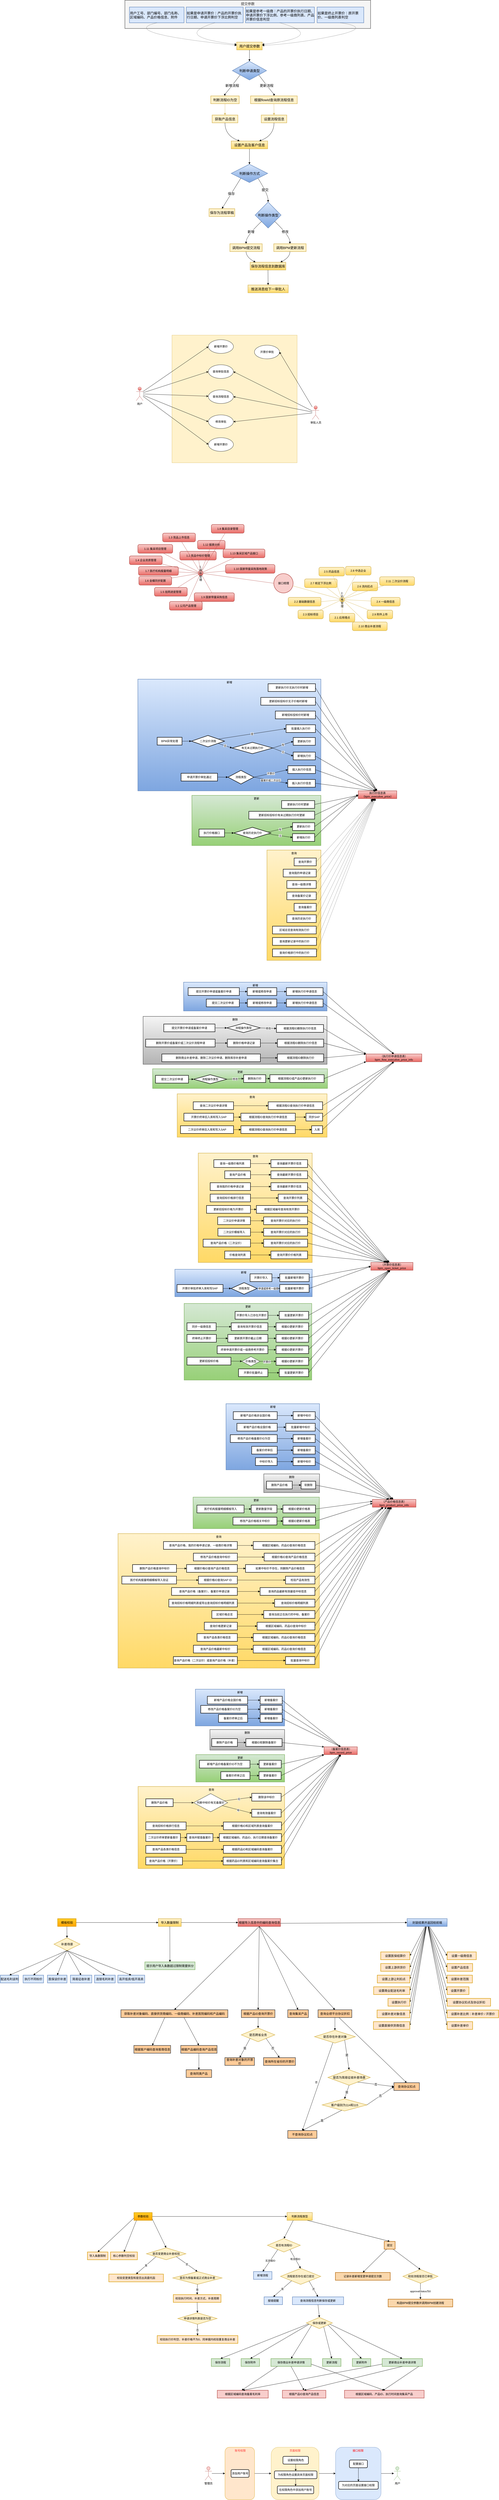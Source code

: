 <mxfile version="24.7.7">
  <diagram name="第 1 页" id="l5Lf0VB6GXugXm_NKXEi">
    <mxGraphModel dx="1803" dy="955" grid="1" gridSize="10" guides="1" tooltips="1" connect="1" arrows="1" fold="1" page="1" pageScale="1" pageWidth="827" pageHeight="1169" math="0" shadow="0">
      <root>
        <mxCell id="0" />
        <mxCell id="1" parent="0" />
        <mxCell id="hMDY3C7VhPyiTPUDgX0r-97" style="edgeStyle=orthogonalEdgeStyle;rounded=0;orthogonalLoop=1;jettySize=auto;html=1;" edge="1" parent="1" source="hMDY3C7VhPyiTPUDgX0r-82" target="hMDY3C7VhPyiTPUDgX0r-95">
          <mxGeometry relative="1" as="geometry" />
        </mxCell>
        <mxCell id="hMDY3C7VhPyiTPUDgX0r-82" value="" style="rounded=1;whiteSpace=wrap;html=1;fillColor=#dae8fc;strokeColor=#6c8ebf;" vertex="1" parent="1">
          <mxGeometry x="1576" y="10960" width="200" height="230" as="geometry" />
        </mxCell>
        <mxCell id="hMDY3C7VhPyiTPUDgX0r-94" style="edgeStyle=orthogonalEdgeStyle;rounded=0;orthogonalLoop=1;jettySize=auto;html=1;entryX=0;entryY=0.5;entryDx=0;entryDy=0;" edge="1" parent="1" source="hMDY3C7VhPyiTPUDgX0r-81" target="hMDY3C7VhPyiTPUDgX0r-82">
          <mxGeometry relative="1" as="geometry" />
        </mxCell>
        <mxCell id="hMDY3C7VhPyiTPUDgX0r-81" value="" style="rounded=1;whiteSpace=wrap;html=1;fillColor=#fff2cc;strokeColor=#d6b656;" vertex="1" parent="1">
          <mxGeometry x="1293" y="10960" width="210" height="230" as="geometry" />
        </mxCell>
        <mxCell id="hMDY3C7VhPyiTPUDgX0r-92" style="edgeStyle=orthogonalEdgeStyle;rounded=0;orthogonalLoop=1;jettySize=auto;html=1;entryX=0;entryY=0.5;entryDx=0;entryDy=0;" edge="1" parent="1" source="hMDY3C7VhPyiTPUDgX0r-80" target="hMDY3C7VhPyiTPUDgX0r-81">
          <mxGeometry relative="1" as="geometry" />
        </mxCell>
        <mxCell id="hMDY3C7VhPyiTPUDgX0r-80" value="" style="rounded=1;whiteSpace=wrap;html=1;fillColor=#ffe6cc;strokeColor=#d79b00;" vertex="1" parent="1">
          <mxGeometry x="1090" y="10960" width="130" height="230" as="geometry" />
        </mxCell>
        <mxCell id="3gcszN6TvIsbYGYXbhkd-58" value="" style="rounded=0;whiteSpace=wrap;html=1;fillColor=#fff2cc;strokeColor=#d6b656;" parent="1" vertex="1">
          <mxGeometry x="857" y="1690" width="550" height="560" as="geometry" />
        </mxCell>
        <mxCell id="dfa77TRQc0kNnZSTThjv-1" value="提交参数" style="whiteSpace=wrap;strokeWidth=2;verticalAlign=top;fontSize=15;fillColor=#f5f5f5;strokeColor=#666666;fontColor=#333333;" parent="1" vertex="1">
          <mxGeometry x="650" y="220" width="1080" height="124" as="geometry" />
        </mxCell>
        <mxCell id="dfa77TRQc0kNnZSTThjv-2" value="用户工号、部门编号、部门名称、区域编码、产品价格信息、附件" style="whiteSpace=wrap;strokeWidth=2;fontSize=15;align=left;fillColor=#dae8fc;strokeColor=#6c8ebf;" parent="1" vertex="1">
          <mxGeometry x="670" y="250" width="240" height="69" as="geometry" />
        </mxCell>
        <mxCell id="dfa77TRQc0kNnZSTThjv-3" value="如果是申请开票价：产品的开票价执行日期、申请开票价下浮比例判空" style="whiteSpace=wrap;strokeWidth=2;fontSize=15;align=left;fillColor=#dae8fc;strokeColor=#6c8ebf;" parent="1" vertex="1">
          <mxGeometry x="920" y="250" width="250" height="69" as="geometry" />
        </mxCell>
        <mxCell id="dfa77TRQc0kNnZSTThjv-4" value="如果是参考一级商：产品的开票价执行日期、申请开票价下浮比例、参考一级商列表、产品开票价信息判空" style="whiteSpace=wrap;strokeWidth=2;fontSize=15;align=left;fillColor=#dae8fc;strokeColor=#6c8ebf;" parent="1" vertex="1">
          <mxGeometry x="1180" y="250" width="303" height="69" as="geometry" />
        </mxCell>
        <mxCell id="dfa77TRQc0kNnZSTThjv-5" value="如果是终止开票价：原开票价、一级商列表判空" style="whiteSpace=wrap;strokeWidth=2;fontSize=15;align=left;fillColor=#dae8fc;strokeColor=#6c8ebf;" parent="1" vertex="1">
          <mxGeometry x="1495" y="250" width="205" height="69" as="geometry" />
        </mxCell>
        <mxCell id="dfa77TRQc0kNnZSTThjv-6" value="用户提交参数" style="whiteSpace=wrap;strokeWidth=2;fontSize=15;fillColor=#fff2cc;gradientColor=#ffd966;strokeColor=#d6b656;" parent="1" vertex="1">
          <mxGeometry x="1141.5" y="404" width="112" height="34" as="geometry" />
        </mxCell>
        <mxCell id="dfa77TRQc0kNnZSTThjv-7" value="判断申请类型" style="rhombus;strokeWidth=2;whiteSpace=wrap;fontSize=15;fillColor=#dae8fc;strokeColor=#6c8ebf;gradientColor=#7ea6e0;" parent="1" vertex="1">
          <mxGeometry x="1122.5" y="488" width="150" height="82" as="geometry" />
        </mxCell>
        <mxCell id="dfa77TRQc0kNnZSTThjv-8" value="判断流程ID为空" style="whiteSpace=wrap;strokeWidth=2;fontSize=15;fillColor=#fff2cc;strokeColor=#d6b656;" parent="1" vertex="1">
          <mxGeometry x="1027.5" y="640" width="125" height="34" as="geometry" />
        </mxCell>
        <mxCell id="dfa77TRQc0kNnZSTThjv-9" value="根据flowId查询原流程信息" style="whiteSpace=wrap;strokeWidth=2;fontSize=15;fillColor=#fff2cc;strokeColor=#d6b656;" parent="1" vertex="1">
          <mxGeometry x="1202.5" y="640" width="205" height="34" as="geometry" />
        </mxCell>
        <mxCell id="dfa77TRQc0kNnZSTThjv-10" value="获取产品信息" style="whiteSpace=wrap;strokeWidth=2;fontSize=15;fillColor=#fff2cc;strokeColor=#d6b656;" parent="1" vertex="1">
          <mxGeometry x="1033.5" y="724" width="113" height="34" as="geometry" />
        </mxCell>
        <mxCell id="dfa77TRQc0kNnZSTThjv-11" value="设置流程信息" style="whiteSpace=wrap;strokeWidth=2;fontSize=15;fillColor=#fff2cc;strokeColor=#d6b656;" parent="1" vertex="1">
          <mxGeometry x="1249.5" y="724" width="112" height="34" as="geometry" />
        </mxCell>
        <mxCell id="dfa77TRQc0kNnZSTThjv-12" value="设置产品及客户信息" style="whiteSpace=wrap;strokeWidth=2;fontSize=15;fillColor=#fff2cc;gradientColor=#ffd966;strokeColor=#d6b656;" parent="1" vertex="1">
          <mxGeometry x="1117.5" y="838" width="160" height="34" as="geometry" />
        </mxCell>
        <mxCell id="dfa77TRQc0kNnZSTThjv-13" value="判断操作方式" style="rhombus;strokeWidth=2;whiteSpace=wrap;fontSize=15;fillColor=#dae8fc;gradientColor=#7ea6e0;strokeColor=#6c8ebf;" parent="1" vertex="1">
          <mxGeometry x="1117.5" y="940" width="160" height="80" as="geometry" />
        </mxCell>
        <mxCell id="dfa77TRQc0kNnZSTThjv-14" value="保存为流程草稿" style="whiteSpace=wrap;strokeWidth=2;fontSize=15;fillColor=#fff2cc;strokeColor=#d6b656;" parent="1" vertex="1">
          <mxGeometry x="1020" y="1135" width="113" height="34" as="geometry" />
        </mxCell>
        <mxCell id="dfa77TRQc0kNnZSTThjv-15" value="判断操作类型" style="rhombus;strokeWidth=2;whiteSpace=wrap;fontSize=15;fillColor=#dae8fc;gradientColor=#7ea6e0;strokeColor=#6c8ebf;" parent="1" vertex="1">
          <mxGeometry x="1222.5" y="1106" width="114" height="114" as="geometry" />
        </mxCell>
        <mxCell id="dfa77TRQc0kNnZSTThjv-16" value="调用BPM提交流程" style="whiteSpace=wrap;strokeWidth=2;fontSize=15;fillColor=#fff2cc;strokeColor=#d6b656;" parent="1" vertex="1">
          <mxGeometry x="1111.5" y="1289" width="142" height="34" as="geometry" />
        </mxCell>
        <mxCell id="dfa77TRQc0kNnZSTThjv-17" value="调用BPM更新流程" style="whiteSpace=wrap;strokeWidth=2;fontSize=15;fillColor=#fff2cc;strokeColor=#d6b656;" parent="1" vertex="1">
          <mxGeometry x="1304.5" y="1289" width="142" height="34" as="geometry" />
        </mxCell>
        <mxCell id="dfa77TRQc0kNnZSTThjv-18" value="保存流程信息到数据库" style="whiteSpace=wrap;strokeWidth=2;fontSize=15;fillColor=#fff2cc;gradientColor=#ffd966;strokeColor=#d6b656;" parent="1" vertex="1">
          <mxGeometry x="1200.75" y="1370" width="156.5" height="34" as="geometry" />
        </mxCell>
        <mxCell id="dfa77TRQc0kNnZSTThjv-19" value="推送消息给下一审批人" style="whiteSpace=wrap;strokeWidth=2;fontSize=15;fillColor=#fff2cc;gradientColor=#ffd966;strokeColor=#d6b656;" parent="1" vertex="1">
          <mxGeometry x="1191" y="1470" width="177" height="34" as="geometry" />
        </mxCell>
        <mxCell id="dfa77TRQc0kNnZSTThjv-20" value="" style="curved=1;startArrow=none;endArrow=block;exitX=0.5;exitY=1;entryX=0.5;entryY=0;rounded=0;fontSize=15;" parent="1" source="dfa77TRQc0kNnZSTThjv-6" target="dfa77TRQc0kNnZSTThjv-7" edge="1">
          <mxGeometry relative="1" as="geometry">
            <Array as="points" />
          </mxGeometry>
        </mxCell>
        <mxCell id="dfa77TRQc0kNnZSTThjv-21" value="新增流程" style="curved=1;startArrow=none;endArrow=block;exitX=0;exitY=0.92;entryX=0.5;entryY=0;rounded=0;fontSize=15;" parent="1" source="dfa77TRQc0kNnZSTThjv-7" target="dfa77TRQc0kNnZSTThjv-8" edge="1">
          <mxGeometry relative="1" as="geometry">
            <Array as="points">
              <mxPoint x="1089.5" y="636" />
            </Array>
          </mxGeometry>
        </mxCell>
        <mxCell id="dfa77TRQc0kNnZSTThjv-22" value="更新流程" style="curved=1;startArrow=none;endArrow=block;exitX=1;exitY=0.92;entryX=0.5;entryY=0;rounded=0;fontSize=15;" parent="1" source="dfa77TRQc0kNnZSTThjv-7" target="dfa77TRQc0kNnZSTThjv-9" edge="1">
          <mxGeometry relative="1" as="geometry">
            <Array as="points">
              <mxPoint x="1305.5" y="636" />
            </Array>
          </mxGeometry>
        </mxCell>
        <mxCell id="dfa77TRQc0kNnZSTThjv-23" value="" style="curved=1;startArrow=none;endArrow=block;exitX=0.5;exitY=1;entryX=0.5;entryY=0;rounded=0;fontSize=15;fillColor=#fff2cc;strokeColor=#d6b656;" parent="1" source="dfa77TRQc0kNnZSTThjv-8" target="dfa77TRQc0kNnZSTThjv-10" edge="1">
          <mxGeometry relative="1" as="geometry">
            <Array as="points" />
          </mxGeometry>
        </mxCell>
        <mxCell id="dfa77TRQc0kNnZSTThjv-24" value="" style="curved=1;startArrow=none;endArrow=block;exitX=0.5;exitY=1;entryX=0.5;entryY=0;rounded=0;fontSize=15;fillColor=#fff2cc;strokeColor=#d6b656;" parent="1" source="dfa77TRQc0kNnZSTThjv-9" target="dfa77TRQc0kNnZSTThjv-11" edge="1">
          <mxGeometry relative="1" as="geometry">
            <Array as="points" />
          </mxGeometry>
        </mxCell>
        <mxCell id="dfa77TRQc0kNnZSTThjv-25" value="" style="curved=1;startArrow=none;endArrow=block;exitX=0.5;exitY=1;entryX=0.23;entryY=0;rounded=0;fontSize=15;" parent="1" source="dfa77TRQc0kNnZSTThjv-10" target="dfa77TRQc0kNnZSTThjv-12" edge="1">
          <mxGeometry relative="1" as="geometry">
            <Array as="points">
              <mxPoint x="1089.5" y="813" />
            </Array>
          </mxGeometry>
        </mxCell>
        <mxCell id="dfa77TRQc0kNnZSTThjv-26" value="" style="curved=1;startArrow=none;endArrow=block;exitX=0.5;exitY=1;entryX=0.77;entryY=0;rounded=0;fontSize=15;" parent="1" source="dfa77TRQc0kNnZSTThjv-11" target="dfa77TRQc0kNnZSTThjv-12" edge="1">
          <mxGeometry relative="1" as="geometry">
            <Array as="points">
              <mxPoint x="1305.5" y="813" />
            </Array>
          </mxGeometry>
        </mxCell>
        <mxCell id="dfa77TRQc0kNnZSTThjv-27" value="" style="curved=1;startArrow=none;endArrow=block;exitX=0.5;exitY=1;entryX=0.5;entryY=0;rounded=0;fontSize=15;" parent="1" source="dfa77TRQc0kNnZSTThjv-12" target="dfa77TRQc0kNnZSTThjv-13" edge="1">
          <mxGeometry relative="1" as="geometry">
            <Array as="points" />
          </mxGeometry>
        </mxCell>
        <mxCell id="dfa77TRQc0kNnZSTThjv-28" value="保存" style="curved=1;startArrow=none;endArrow=block;exitX=0.05;exitY=1;entryX=0.5;entryY=0;rounded=0;fontSize=15;" parent="1" source="dfa77TRQc0kNnZSTThjv-13" target="dfa77TRQc0kNnZSTThjv-14" edge="1">
          <mxGeometry relative="1" as="geometry">
            <Array as="points">
              <mxPoint x="1115.5" y="1072" />
            </Array>
          </mxGeometry>
        </mxCell>
        <mxCell id="dfa77TRQc0kNnZSTThjv-29" value="提交" style="curved=1;startArrow=none;endArrow=block;exitX=0.94;exitY=1;entryX=0.5;entryY=0;rounded=0;fontSize=15;" parent="1" source="dfa77TRQc0kNnZSTThjv-13" target="dfa77TRQc0kNnZSTThjv-15" edge="1">
          <mxGeometry relative="1" as="geometry">
            <Array as="points">
              <mxPoint x="1279.5" y="1072" />
            </Array>
          </mxGeometry>
        </mxCell>
        <mxCell id="dfa77TRQc0kNnZSTThjv-30" value="新增" style="curved=1;startArrow=none;endArrow=block;exitX=0;exitY=0.98;entryX=0.5;entryY=0;rounded=0;fontSize=15;" parent="1" source="dfa77TRQc0kNnZSTThjv-15" target="dfa77TRQc0kNnZSTThjv-16" edge="1">
          <mxGeometry relative="1" as="geometry">
            <Array as="points">
              <mxPoint x="1183.5" y="1255" />
            </Array>
          </mxGeometry>
        </mxCell>
        <mxCell id="dfa77TRQc0kNnZSTThjv-31" value="修改" style="curved=1;startArrow=none;endArrow=block;exitX=1;exitY=0.98;entryX=0.5;entryY=0;rounded=0;fontSize=15;" parent="1" source="dfa77TRQc0kNnZSTThjv-15" target="dfa77TRQc0kNnZSTThjv-17" edge="1">
          <mxGeometry relative="1" as="geometry">
            <Array as="points">
              <mxPoint x="1375.5" y="1255" />
            </Array>
          </mxGeometry>
        </mxCell>
        <mxCell id="dfa77TRQc0kNnZSTThjv-32" value="" style="curved=1;startArrow=none;endArrow=block;exitX=0.5;exitY=1;entryX=0.15;entryY=0;rounded=0;fontSize=15;" parent="1" source="dfa77TRQc0kNnZSTThjv-16" target="dfa77TRQc0kNnZSTThjv-18" edge="1">
          <mxGeometry relative="1" as="geometry">
            <Array as="points">
              <mxPoint x="1183.5" y="1348" />
            </Array>
          </mxGeometry>
        </mxCell>
        <mxCell id="dfa77TRQc0kNnZSTThjv-33" value="" style="curved=1;startArrow=none;endArrow=block;exitX=0.5;exitY=1;entryX=0.85;entryY=0;rounded=0;fontSize=15;" parent="1" source="dfa77TRQc0kNnZSTThjv-17" target="dfa77TRQc0kNnZSTThjv-18" edge="1">
          <mxGeometry relative="1" as="geometry">
            <Array as="points">
              <mxPoint x="1375.5" y="1348" />
            </Array>
          </mxGeometry>
        </mxCell>
        <mxCell id="dfa77TRQc0kNnZSTThjv-34" value="" style="curved=1;startArrow=none;endArrow=block;exitX=0.5;exitY=1;entryX=0.5;entryY=0;rounded=0;fontSize=15;entryDx=0;entryDy=0;" parent="1" source="dfa77TRQc0kNnZSTThjv-18" target="dfa77TRQc0kNnZSTThjv-19" edge="1">
          <mxGeometry relative="1" as="geometry">
            <Array as="points" />
            <mxPoint x="1279" y="1457" as="targetPoint" />
          </mxGeometry>
        </mxCell>
        <mxCell id="dfa77TRQc0kNnZSTThjv-35" value="" style="curved=1;dashed=1;dashPattern=2 3;startArrow=none;endArrow=block;exitX=0.5;exitY=1;entryX=0;entryY=0.42;rounded=0;fontSize=15;" parent="1" source="dfa77TRQc0kNnZSTThjv-2" target="dfa77TRQc0kNnZSTThjv-6" edge="1">
          <mxGeometry relative="1" as="geometry">
            <Array as="points">
              <mxPoint x="701.5" y="340" />
              <mxPoint x="871.5" y="390" />
            </Array>
          </mxGeometry>
        </mxCell>
        <mxCell id="dfa77TRQc0kNnZSTThjv-36" value="" style="curved=1;dashed=1;dashPattern=2 3;startArrow=none;endArrow=block;exitX=0.5;exitY=1;entryX=0;entryY=0.3;rounded=0;fontSize=15;" parent="1" source="dfa77TRQc0kNnZSTThjv-3" target="dfa77TRQc0kNnZSTThjv-6" edge="1">
          <mxGeometry relative="1" as="geometry">
            <Array as="points">
              <mxPoint x="852.5" y="379" />
            </Array>
          </mxGeometry>
        </mxCell>
        <mxCell id="dfa77TRQc0kNnZSTThjv-37" value="" style="curved=1;dashed=1;dashPattern=2 3;startArrow=none;endArrow=block;exitX=0.5;exitY=1;entryX=1;entryY=0.3;rounded=0;fontSize=15;" parent="1" source="dfa77TRQc0kNnZSTThjv-4" target="dfa77TRQc0kNnZSTThjv-6" edge="1">
          <mxGeometry relative="1" as="geometry">
            <Array as="points">
              <mxPoint x="1542.5" y="379" />
            </Array>
          </mxGeometry>
        </mxCell>
        <mxCell id="dfa77TRQc0kNnZSTThjv-38" value="" style="curved=1;dashed=1;dashPattern=2 3;startArrow=none;endArrow=block;exitX=0.5;exitY=1;entryX=1;entryY=0.43;rounded=0;fontSize=15;" parent="1" source="dfa77TRQc0kNnZSTThjv-5" target="dfa77TRQc0kNnZSTThjv-6" edge="1">
          <mxGeometry relative="1" as="geometry">
            <Array as="points">
              <mxPoint x="1741.5" y="340" />
              <mxPoint x="1411.5" y="410" />
            </Array>
          </mxGeometry>
        </mxCell>
        <mxCell id="3gcszN6TvIsbYGYXbhkd-63" style="rounded=0;orthogonalLoop=1;jettySize=auto;html=1;entryX=0;entryY=0.5;entryDx=0;entryDy=0;" parent="1" source="3gcszN6TvIsbYGYXbhkd-57" target="3gcszN6TvIsbYGYXbhkd-59" edge="1">
          <mxGeometry relative="1" as="geometry" />
        </mxCell>
        <mxCell id="3gcszN6TvIsbYGYXbhkd-65" style="rounded=0;orthogonalLoop=1;jettySize=auto;html=1;entryX=0;entryY=0.5;entryDx=0;entryDy=0;" parent="1" source="3gcszN6TvIsbYGYXbhkd-57" target="3gcszN6TvIsbYGYXbhkd-61" edge="1">
          <mxGeometry relative="1" as="geometry" />
        </mxCell>
        <mxCell id="3gcszN6TvIsbYGYXbhkd-77" style="rounded=0;orthogonalLoop=1;jettySize=auto;html=1;entryX=0;entryY=0.5;entryDx=0;entryDy=0;" parent="1" source="3gcszN6TvIsbYGYXbhkd-57" target="3gcszN6TvIsbYGYXbhkd-69" edge="1">
          <mxGeometry relative="1" as="geometry" />
        </mxCell>
        <mxCell id="3gcszN6TvIsbYGYXbhkd-78" style="rounded=0;orthogonalLoop=1;jettySize=auto;html=1;" parent="1" source="3gcszN6TvIsbYGYXbhkd-57" target="3gcszN6TvIsbYGYXbhkd-70" edge="1">
          <mxGeometry relative="1" as="geometry" />
        </mxCell>
        <mxCell id="3gcszN6TvIsbYGYXbhkd-79" style="rounded=0;orthogonalLoop=1;jettySize=auto;html=1;entryX=0;entryY=0.5;entryDx=0;entryDy=0;" parent="1" source="3gcszN6TvIsbYGYXbhkd-57" target="3gcszN6TvIsbYGYXbhkd-71" edge="1">
          <mxGeometry relative="1" as="geometry" />
        </mxCell>
        <mxCell id="3gcszN6TvIsbYGYXbhkd-57" value="用户" style="shape=umlActor;verticalLabelPosition=bottom;verticalAlign=top;html=1;fillColor=#f8cecc;gradientColor=#ea6b66;strokeColor=#b85450;" parent="1" vertex="1">
          <mxGeometry x="700" y="1917.5" width="30" height="60" as="geometry" />
        </mxCell>
        <mxCell id="3gcszN6TvIsbYGYXbhkd-59" value="新增开票价" style="ellipse;whiteSpace=wrap;html=1;" parent="1" vertex="1">
          <mxGeometry x="1017" y="1710" width="110" height="60" as="geometry" />
        </mxCell>
        <mxCell id="3gcszN6TvIsbYGYXbhkd-60" value="开票价审批" style="ellipse;whiteSpace=wrap;html=1;" parent="1" vertex="1">
          <mxGeometry x="1219.5" y="1734" width="110" height="60" as="geometry" />
        </mxCell>
        <mxCell id="3gcszN6TvIsbYGYXbhkd-61" value="新增开票价" style="ellipse;whiteSpace=wrap;html=1;" parent="1" vertex="1">
          <mxGeometry x="1017" y="2140" width="110" height="60" as="geometry" />
        </mxCell>
        <mxCell id="3gcszN6TvIsbYGYXbhkd-72" style="rounded=0;orthogonalLoop=1;jettySize=auto;html=1;entryX=1;entryY=0.5;entryDx=0;entryDy=0;" parent="1" source="3gcszN6TvIsbYGYXbhkd-67" target="3gcszN6TvIsbYGYXbhkd-69" edge="1">
          <mxGeometry relative="1" as="geometry" />
        </mxCell>
        <mxCell id="3gcszN6TvIsbYGYXbhkd-73" style="rounded=0;orthogonalLoop=1;jettySize=auto;html=1;entryX=1;entryY=0.5;entryDx=0;entryDy=0;" parent="1" source="3gcszN6TvIsbYGYXbhkd-67" target="3gcszN6TvIsbYGYXbhkd-70" edge="1">
          <mxGeometry relative="1" as="geometry" />
        </mxCell>
        <mxCell id="3gcszN6TvIsbYGYXbhkd-74" style="rounded=0;orthogonalLoop=1;jettySize=auto;html=1;entryX=1;entryY=0.5;entryDx=0;entryDy=0;" parent="1" source="3gcszN6TvIsbYGYXbhkd-67" target="3gcszN6TvIsbYGYXbhkd-71" edge="1">
          <mxGeometry relative="1" as="geometry" />
        </mxCell>
        <mxCell id="3gcszN6TvIsbYGYXbhkd-76" style="rounded=0;orthogonalLoop=1;jettySize=auto;html=1;entryX=1;entryY=0.5;entryDx=0;entryDy=0;" parent="1" source="3gcszN6TvIsbYGYXbhkd-67" target="3gcszN6TvIsbYGYXbhkd-60" edge="1">
          <mxGeometry relative="1" as="geometry" />
        </mxCell>
        <mxCell id="3gcszN6TvIsbYGYXbhkd-67" value="审批人员" style="shape=umlActor;verticalLabelPosition=bottom;verticalAlign=top;html=1;fillColor=#f8cecc;gradientColor=#ea6b66;strokeColor=#b85450;" parent="1" vertex="1">
          <mxGeometry x="1473.5" y="2000" width="30" height="60" as="geometry" />
        </mxCell>
        <mxCell id="3gcszN6TvIsbYGYXbhkd-69" value="查询审批信息" style="ellipse;whiteSpace=wrap;html=1;" parent="1" vertex="1">
          <mxGeometry x="1017" y="1820" width="110" height="60" as="geometry" />
        </mxCell>
        <mxCell id="3gcszN6TvIsbYGYXbhkd-70" value="查询流程信息" style="ellipse;whiteSpace=wrap;html=1;" parent="1" vertex="1">
          <mxGeometry x="1017" y="1930" width="110" height="60" as="geometry" />
        </mxCell>
        <mxCell id="3gcszN6TvIsbYGYXbhkd-71" value="修改审批" style="ellipse;whiteSpace=wrap;html=1;" parent="1" vertex="1">
          <mxGeometry x="1017" y="2040" width="110" height="60" as="geometry" />
        </mxCell>
        <mxCell id="Mqd-t4iiEbfScV_6FuaS-342" value="接口梳理" style="ellipse;aspect=fixed;strokeWidth=2;whiteSpace=wrap;fillColor=#f8cecc;strokeColor=#b85450;" parent="1" vertex="1">
          <mxGeometry x="1304.5" y="2736.5" width="85" height="85" as="geometry" />
        </mxCell>
        <mxCell id="Mqd-t4iiEbfScV_6FuaS-343" value="1. 投标管理" style="rounded=1;absoluteArcSize=1;arcSize=14;whiteSpace=wrap;strokeWidth=2;fillColor=#f8cecc;gradientColor=#ea6b66;strokeColor=#b85450;" parent="1" vertex="1">
          <mxGeometry x="973" y="2725" width="20" height="19" as="geometry" />
        </mxCell>
        <mxCell id="Mqd-t4iiEbfScV_6FuaS-344" value="1.1 公司产品管理" style="rounded=1;absoluteArcSize=1;arcSize=14;whiteSpace=wrap;strokeWidth=2;fillColor=#f8cecc;gradientColor=#ea6b66;strokeColor=#b85450;" parent="1" vertex="1">
          <mxGeometry x="846" y="2859" width="144" height="38" as="geometry" />
        </mxCell>
        <mxCell id="Mqd-t4iiEbfScV_6FuaS-345" value="1.2 竞品中标价管理" style="rounded=1;absoluteArcSize=1;arcSize=14;whiteSpace=wrap;strokeWidth=2;fillColor=#f8cecc;gradientColor=#ea6b66;strokeColor=#b85450;" parent="1" vertex="1">
          <mxGeometry x="891.5" y="2639" width="160" height="38" as="geometry" />
        </mxCell>
        <mxCell id="Mqd-t4iiEbfScV_6FuaS-346" value="1.3 竞品上市信息" style="rounded=1;absoluteArcSize=1;arcSize=14;whiteSpace=wrap;strokeWidth=2;fillColor=#f8cecc;gradientColor=#ea6b66;strokeColor=#b85450;" parent="1" vertex="1">
          <mxGeometry x="816" y="2559" width="144" height="38" as="geometry" />
        </mxCell>
        <mxCell id="Mqd-t4iiEbfScV_6FuaS-347" value="1.4 企业资质管理" style="rounded=1;absoluteArcSize=1;arcSize=14;whiteSpace=wrap;strokeWidth=2;fillColor=#f8cecc;gradientColor=#ea6b66;strokeColor=#b85450;" parent="1" vertex="1">
          <mxGeometry x="670" y="2659" width="144" height="38" as="geometry" />
        </mxCell>
        <mxCell id="Mqd-t4iiEbfScV_6FuaS-348" value="1.5 挂网进度管理" style="rounded=1;absoluteArcSize=1;arcSize=14;whiteSpace=wrap;strokeWidth=2;fillColor=#f8cecc;gradientColor=#ea6b66;strokeColor=#b85450;" parent="1" vertex="1">
          <mxGeometry x="780" y="2797.5" width="144" height="38" as="geometry" />
        </mxCell>
        <mxCell id="Mqd-t4iiEbfScV_6FuaS-349" value="1.6 金蝶同步配置" style="rounded=1;absoluteArcSize=1;arcSize=14;whiteSpace=wrap;strokeWidth=2;fillColor=#f8cecc;gradientColor=#ea6b66;strokeColor=#b85450;" parent="1" vertex="1">
          <mxGeometry x="711.5" y="2749" width="144" height="38" as="geometry" />
        </mxCell>
        <mxCell id="Mqd-t4iiEbfScV_6FuaS-350" value="1.7 医疗机构报量明细" style="rounded=1;absoluteArcSize=1;arcSize=14;whiteSpace=wrap;strokeWidth=2;fillColor=#f8cecc;gradientColor=#ea6b66;strokeColor=#b85450;" parent="1" vertex="1">
          <mxGeometry x="710" y="2706" width="175" height="38" as="geometry" />
        </mxCell>
        <mxCell id="Mqd-t4iiEbfScV_6FuaS-351" value="1.8 集采目录管理" style="rounded=1;absoluteArcSize=1;arcSize=14;whiteSpace=wrap;strokeWidth=2;fillColor=#f8cecc;gradientColor=#ea6b66;strokeColor=#b85450;" parent="1" vertex="1">
          <mxGeometry x="1030" y="2521" width="144" height="38" as="geometry" />
        </mxCell>
        <mxCell id="Mqd-t4iiEbfScV_6FuaS-352" value="1.9 国家带量采购信息" style="rounded=1;absoluteArcSize=1;arcSize=14;whiteSpace=wrap;strokeWidth=2;fillColor=#f8cecc;gradientColor=#ea6b66;strokeColor=#b85450;" parent="1" vertex="1">
          <mxGeometry x="955" y="2821" width="176" height="38" as="geometry" />
        </mxCell>
        <mxCell id="Mqd-t4iiEbfScV_6FuaS-353" value="1.10 国家带量采购落地政策" style="rounded=1;absoluteArcSize=1;arcSize=14;whiteSpace=wrap;strokeWidth=2;fillColor=#f8cecc;gradientColor=#ea6b66;strokeColor=#b85450;" parent="1" vertex="1">
          <mxGeometry x="1092.5" y="2697" width="217" height="38" as="geometry" />
        </mxCell>
        <mxCell id="Mqd-t4iiEbfScV_6FuaS-354" value="1.11 集采项目管理" style="rounded=1;absoluteArcSize=1;arcSize=14;whiteSpace=wrap;strokeWidth=2;fillColor=#f8cecc;gradientColor=#ea6b66;strokeColor=#b85450;" parent="1" vertex="1">
          <mxGeometry x="707" y="2609" width="153" height="38" as="geometry" />
        </mxCell>
        <mxCell id="Mqd-t4iiEbfScV_6FuaS-355" value="1.12 报表分析" style="rounded=1;absoluteArcSize=1;arcSize=14;whiteSpace=wrap;strokeWidth=2;fillColor=#f8cecc;gradientColor=#ea6b66;strokeColor=#b85450;" parent="1" vertex="1">
          <mxGeometry x="969.5" y="2591" width="121" height="38" as="geometry" />
        </mxCell>
        <mxCell id="Mqd-t4iiEbfScV_6FuaS-356" value="1.13 集采区域产品接口" style="rounded=1;absoluteArcSize=1;arcSize=14;whiteSpace=wrap;strokeWidth=2;fillColor=#f8cecc;gradientColor=#ea6b66;strokeColor=#b85450;" parent="1" vertex="1">
          <mxGeometry x="1081.5" y="2629" width="184" height="38" as="geometry" />
        </mxCell>
        <mxCell id="Mqd-t4iiEbfScV_6FuaS-357" value="2. 价格管理" style="rounded=1;absoluteArcSize=1;arcSize=14;whiteSpace=wrap;strokeWidth=2;fillColor=#fff2cc;strokeColor=#d6b656;gradientColor=#ffd966;" parent="1" vertex="1">
          <mxGeometry x="1595" y="2841" width="20" height="19" as="geometry" />
        </mxCell>
        <mxCell id="Mqd-t4iiEbfScV_6FuaS-358" value="2.1 应用埋点" style="rounded=1;absoluteArcSize=1;arcSize=14;whiteSpace=wrap;strokeWidth=2;fillColor=#fff2cc;strokeColor=#d6b656;gradientColor=#ffd966;" parent="1" vertex="1">
          <mxGeometry x="1549.5" y="2911" width="111" height="38" as="geometry" />
        </mxCell>
        <mxCell id="Mqd-t4iiEbfScV_6FuaS-359" value="2.2 基础数据信息" style="rounded=1;absoluteArcSize=1;arcSize=14;whiteSpace=wrap;strokeWidth=2;fillColor=#fff2cc;strokeColor=#d6b656;gradientColor=#ffd966;" parent="1" vertex="1">
          <mxGeometry x="1368" y="2841" width="144" height="38" as="geometry" />
        </mxCell>
        <mxCell id="Mqd-t4iiEbfScV_6FuaS-360" value="2.3 招标项目" style="rounded=1;absoluteArcSize=1;arcSize=14;whiteSpace=wrap;strokeWidth=2;fillColor=#fff2cc;strokeColor=#d6b656;gradientColor=#ffd966;" parent="1" vertex="1">
          <mxGeometry x="1411" y="2897" width="111" height="38" as="geometry" />
        </mxCell>
        <mxCell id="Mqd-t4iiEbfScV_6FuaS-361" value="2.4 一级商信息" style="rounded=1;absoluteArcSize=1;arcSize=14;whiteSpace=wrap;strokeWidth=2;fillColor=#fff2cc;strokeColor=#d6b656;gradientColor=#ffd966;" parent="1" vertex="1">
          <mxGeometry x="1732" y="2841" width="128" height="38" as="geometry" />
        </mxCell>
        <mxCell id="Mqd-t4iiEbfScV_6FuaS-362" value="2.5 药品信息" style="rounded=1;absoluteArcSize=1;arcSize=14;whiteSpace=wrap;strokeWidth=2;fillColor=#fff2cc;strokeColor=#d6b656;gradientColor=#ffd966;" parent="1" vertex="1">
          <mxGeometry x="1503" y="2709" width="112" height="38" as="geometry" />
        </mxCell>
        <mxCell id="Mqd-t4iiEbfScV_6FuaS-363" value="2.6 流向扣点" style="rounded=1;absoluteArcSize=1;arcSize=14;whiteSpace=wrap;strokeWidth=2;fillColor=#fff2cc;strokeColor=#d6b656;gradientColor=#ffd966;" parent="1" vertex="1">
          <mxGeometry x="1650" y="2774" width="111" height="38" as="geometry" />
        </mxCell>
        <mxCell id="Mqd-t4iiEbfScV_6FuaS-364" value="2.7 核定下浮比例" style="rounded=1;absoluteArcSize=1;arcSize=14;whiteSpace=wrap;strokeWidth=2;fillColor=#fff2cc;strokeColor=#d6b656;gradientColor=#ffd966;" parent="1" vertex="1">
          <mxGeometry x="1440" y="2760" width="143" height="38" as="geometry" />
        </mxCell>
        <mxCell id="Mqd-t4iiEbfScV_6FuaS-365" value="2.8 中选企业" style="rounded=1;absoluteArcSize=1;arcSize=14;whiteSpace=wrap;strokeWidth=2;fillColor=#fff2cc;strokeColor=#d6b656;gradientColor=#ffd966;" parent="1" vertex="1">
          <mxGeometry x="1620" y="2705" width="112" height="38" as="geometry" />
        </mxCell>
        <mxCell id="Mqd-t4iiEbfScV_6FuaS-366" value="2.9 附件上传" style="rounded=1;absoluteArcSize=1;arcSize=14;whiteSpace=wrap;strokeWidth=2;fillColor=#fff2cc;strokeColor=#d6b656;gradientColor=#ffd966;" parent="1" vertex="1">
          <mxGeometry x="1715" y="2897" width="112" height="38" as="geometry" />
        </mxCell>
        <mxCell id="Mqd-t4iiEbfScV_6FuaS-367" value="2.10 商业补差流程" style="rounded=1;absoluteArcSize=1;arcSize=14;whiteSpace=wrap;strokeWidth=2;fillColor=#fff2cc;strokeColor=#d6b656;gradientColor=#ffd966;" parent="1" vertex="1">
          <mxGeometry x="1650" y="2949" width="153" height="38" as="geometry" />
        </mxCell>
        <mxCell id="Mqd-t4iiEbfScV_6FuaS-368" value="2.11 二次议价流程" style="rounded=1;absoluteArcSize=1;arcSize=14;whiteSpace=wrap;strokeWidth=2;fillColor=#fff2cc;strokeColor=#d6b656;gradientColor=#ffd966;" parent="1" vertex="1">
          <mxGeometry x="1770" y="2750.5" width="153" height="38" as="geometry" />
        </mxCell>
        <mxCell id="Mqd-t4iiEbfScV_6FuaS-369" style="endArrow=none;rounded=0;exitX=0;exitY=0.5;exitDx=0;exitDy=0;fillColor=#f8cecc;gradientColor=#ea6b66;strokeColor=#b85450;" parent="1" source="Mqd-t4iiEbfScV_6FuaS-342" target="Mqd-t4iiEbfScV_6FuaS-343" edge="1">
          <mxGeometry relative="1" as="geometry">
            <mxPoint x="1248.532" y="2859.932" as="sourcePoint" />
          </mxGeometry>
        </mxCell>
        <mxCell id="Mqd-t4iiEbfScV_6FuaS-370" style="endArrow=none;rounded=0;fillColor=#fff2cc;strokeColor=#d6b656;gradientColor=#ffd966;" parent="1" source="Mqd-t4iiEbfScV_6FuaS-342" target="Mqd-t4iiEbfScV_6FuaS-357" edge="1">
          <mxGeometry relative="1" as="geometry" />
        </mxCell>
        <mxCell id="Mqd-t4iiEbfScV_6FuaS-371" style="endArrow=none;rounded=0;fillColor=#f8cecc;gradientColor=#ea6b66;strokeColor=#b85450;" parent="1" source="Mqd-t4iiEbfScV_6FuaS-343" target="Mqd-t4iiEbfScV_6FuaS-344" edge="1">
          <mxGeometry relative="1" as="geometry" />
        </mxCell>
        <mxCell id="Mqd-t4iiEbfScV_6FuaS-372" style="endArrow=none;rounded=0;fillColor=#f8cecc;gradientColor=#ea6b66;strokeColor=#b85450;" parent="1" source="Mqd-t4iiEbfScV_6FuaS-343" target="Mqd-t4iiEbfScV_6FuaS-345" edge="1">
          <mxGeometry relative="1" as="geometry" />
        </mxCell>
        <mxCell id="Mqd-t4iiEbfScV_6FuaS-373" style="endArrow=none;rounded=0;fillColor=#f8cecc;gradientColor=#ea6b66;strokeColor=#b85450;" parent="1" source="Mqd-t4iiEbfScV_6FuaS-343" target="Mqd-t4iiEbfScV_6FuaS-346" edge="1">
          <mxGeometry relative="1" as="geometry" />
        </mxCell>
        <mxCell id="Mqd-t4iiEbfScV_6FuaS-374" style="endArrow=none;rounded=0;fillColor=#f8cecc;gradientColor=#ea6b66;strokeColor=#b85450;" parent="1" source="Mqd-t4iiEbfScV_6FuaS-343" target="Mqd-t4iiEbfScV_6FuaS-347" edge="1">
          <mxGeometry relative="1" as="geometry" />
        </mxCell>
        <mxCell id="Mqd-t4iiEbfScV_6FuaS-375" style="endArrow=none;rounded=0;fillColor=#f8cecc;gradientColor=#ea6b66;strokeColor=#b85450;" parent="1" source="Mqd-t4iiEbfScV_6FuaS-343" target="Mqd-t4iiEbfScV_6FuaS-348" edge="1">
          <mxGeometry relative="1" as="geometry" />
        </mxCell>
        <mxCell id="Mqd-t4iiEbfScV_6FuaS-376" style="endArrow=none;rounded=0;fillColor=#f8cecc;gradientColor=#ea6b66;strokeColor=#b85450;" parent="1" source="Mqd-t4iiEbfScV_6FuaS-343" target="Mqd-t4iiEbfScV_6FuaS-349" edge="1">
          <mxGeometry relative="1" as="geometry" />
        </mxCell>
        <mxCell id="Mqd-t4iiEbfScV_6FuaS-377" style="endArrow=none;rounded=0;fillColor=#f8cecc;gradientColor=#ea6b66;strokeColor=#b85450;" parent="1" source="Mqd-t4iiEbfScV_6FuaS-343" target="Mqd-t4iiEbfScV_6FuaS-350" edge="1">
          <mxGeometry relative="1" as="geometry" />
        </mxCell>
        <mxCell id="Mqd-t4iiEbfScV_6FuaS-378" style="endArrow=none;rounded=0;fillColor=#f8cecc;gradientColor=#ea6b66;strokeColor=#b85450;" parent="1" source="Mqd-t4iiEbfScV_6FuaS-343" target="Mqd-t4iiEbfScV_6FuaS-351" edge="1">
          <mxGeometry relative="1" as="geometry" />
        </mxCell>
        <mxCell id="Mqd-t4iiEbfScV_6FuaS-379" style="endArrow=none;rounded=0;fillColor=#f8cecc;gradientColor=#ea6b66;strokeColor=#b85450;" parent="1" source="Mqd-t4iiEbfScV_6FuaS-343" target="Mqd-t4iiEbfScV_6FuaS-352" edge="1">
          <mxGeometry relative="1" as="geometry" />
        </mxCell>
        <mxCell id="Mqd-t4iiEbfScV_6FuaS-380" style="endArrow=none;rounded=0;fillColor=#f8cecc;gradientColor=#ea6b66;strokeColor=#b85450;" parent="1" source="Mqd-t4iiEbfScV_6FuaS-343" target="Mqd-t4iiEbfScV_6FuaS-353" edge="1">
          <mxGeometry relative="1" as="geometry" />
        </mxCell>
        <mxCell id="Mqd-t4iiEbfScV_6FuaS-381" style="endArrow=none;rounded=0;fillColor=#f8cecc;gradientColor=#ea6b66;strokeColor=#b85450;" parent="1" source="Mqd-t4iiEbfScV_6FuaS-343" target="Mqd-t4iiEbfScV_6FuaS-354" edge="1">
          <mxGeometry relative="1" as="geometry" />
        </mxCell>
        <mxCell id="Mqd-t4iiEbfScV_6FuaS-382" style="endArrow=none;rounded=0;fillColor=#f8cecc;gradientColor=#ea6b66;strokeColor=#b85450;" parent="1" source="Mqd-t4iiEbfScV_6FuaS-343" target="Mqd-t4iiEbfScV_6FuaS-355" edge="1">
          <mxGeometry relative="1" as="geometry" />
        </mxCell>
        <mxCell id="Mqd-t4iiEbfScV_6FuaS-383" style="endArrow=none;rounded=0;fillColor=#f8cecc;gradientColor=#ea6b66;strokeColor=#b85450;" parent="1" source="Mqd-t4iiEbfScV_6FuaS-343" target="Mqd-t4iiEbfScV_6FuaS-356" edge="1">
          <mxGeometry relative="1" as="geometry" />
        </mxCell>
        <mxCell id="Mqd-t4iiEbfScV_6FuaS-384" style="endArrow=none;rounded=0;fillColor=#fff2cc;strokeColor=#d6b656;gradientColor=#ffd966;" parent="1" source="Mqd-t4iiEbfScV_6FuaS-357" target="Mqd-t4iiEbfScV_6FuaS-358" edge="1">
          <mxGeometry relative="1" as="geometry" />
        </mxCell>
        <mxCell id="Mqd-t4iiEbfScV_6FuaS-385" style="endArrow=none;rounded=0;entryX=1;entryY=0.5;entryDx=0;entryDy=0;fillColor=#fff2cc;strokeColor=#d6b656;gradientColor=#ffd966;" parent="1" source="Mqd-t4iiEbfScV_6FuaS-357" target="Mqd-t4iiEbfScV_6FuaS-359" edge="1">
          <mxGeometry relative="1" as="geometry">
            <mxPoint x="1496" y="2867.663" as="targetPoint" />
          </mxGeometry>
        </mxCell>
        <mxCell id="Mqd-t4iiEbfScV_6FuaS-386" style="endArrow=none;rounded=0;fillColor=#fff2cc;strokeColor=#d6b656;gradientColor=#ffd966;" parent="1" source="Mqd-t4iiEbfScV_6FuaS-357" target="Mqd-t4iiEbfScV_6FuaS-360" edge="1">
          <mxGeometry relative="1" as="geometry" />
        </mxCell>
        <mxCell id="Mqd-t4iiEbfScV_6FuaS-387" style="endArrow=none;rounded=0;fillColor=#fff2cc;strokeColor=#d6b656;gradientColor=#ffd966;" parent="1" source="Mqd-t4iiEbfScV_6FuaS-357" target="Mqd-t4iiEbfScV_6FuaS-361" edge="1">
          <mxGeometry relative="1" as="geometry" />
        </mxCell>
        <mxCell id="Mqd-t4iiEbfScV_6FuaS-388" style="endArrow=none;rounded=0;fillColor=#fff2cc;strokeColor=#d6b656;gradientColor=#ffd966;" parent="1" source="Mqd-t4iiEbfScV_6FuaS-357" target="Mqd-t4iiEbfScV_6FuaS-362" edge="1">
          <mxGeometry relative="1" as="geometry" />
        </mxCell>
        <mxCell id="Mqd-t4iiEbfScV_6FuaS-389" style="endArrow=none;rounded=0;fillColor=#fff2cc;strokeColor=#d6b656;gradientColor=#ffd966;" parent="1" source="Mqd-t4iiEbfScV_6FuaS-357" target="Mqd-t4iiEbfScV_6FuaS-363" edge="1">
          <mxGeometry relative="1" as="geometry" />
        </mxCell>
        <mxCell id="Mqd-t4iiEbfScV_6FuaS-390" style="endArrow=none;rounded=0;fillColor=#fff2cc;strokeColor=#d6b656;gradientColor=#ffd966;" parent="1" source="Mqd-t4iiEbfScV_6FuaS-357" target="Mqd-t4iiEbfScV_6FuaS-364" edge="1">
          <mxGeometry relative="1" as="geometry" />
        </mxCell>
        <mxCell id="Mqd-t4iiEbfScV_6FuaS-391" style="endArrow=none;rounded=0;fillColor=#fff2cc;strokeColor=#d6b656;gradientColor=#ffd966;" parent="1" source="Mqd-t4iiEbfScV_6FuaS-357" target="Mqd-t4iiEbfScV_6FuaS-365" edge="1">
          <mxGeometry relative="1" as="geometry" />
        </mxCell>
        <mxCell id="Mqd-t4iiEbfScV_6FuaS-392" style="endArrow=none;rounded=0;fillColor=#fff2cc;strokeColor=#d6b656;gradientColor=#ffd966;" parent="1" source="Mqd-t4iiEbfScV_6FuaS-357" target="Mqd-t4iiEbfScV_6FuaS-366" edge="1">
          <mxGeometry relative="1" as="geometry" />
        </mxCell>
        <mxCell id="Mqd-t4iiEbfScV_6FuaS-393" style="endArrow=none;rounded=0;fillColor=#fff2cc;strokeColor=#d6b656;gradientColor=#ffd966;" parent="1" source="Mqd-t4iiEbfScV_6FuaS-357" target="Mqd-t4iiEbfScV_6FuaS-367" edge="1">
          <mxGeometry relative="1" as="geometry" />
        </mxCell>
        <mxCell id="Mqd-t4iiEbfScV_6FuaS-394" style="endArrow=none;rounded=0;fillColor=#fff2cc;strokeColor=#d6b656;gradientColor=#ffd966;" parent="1" source="Mqd-t4iiEbfScV_6FuaS-357" target="Mqd-t4iiEbfScV_6FuaS-368" edge="1">
          <mxGeometry relative="1" as="geometry" />
        </mxCell>
        <mxCell id="rynvTIRfDshoLx3w2XqS-369" value="查询" style="whiteSpace=wrap;strokeWidth=2;verticalAlign=top;fillColor=#fff2cc;gradientColor=#ffd966;strokeColor=#d6b656;" parent="1" vertex="1">
          <mxGeometry x="1274.5" y="3950" width="237" height="484" as="geometry" />
        </mxCell>
        <mxCell id="rynvTIRfDshoLx3w2XqS-370" value="查询开票价" style="whiteSpace=wrap;strokeWidth=2;" parent="1" vertex="1">
          <mxGeometry x="1394" y="3985" width="97" height="34" as="geometry" />
        </mxCell>
        <mxCell id="rynvTIRfDshoLx3w2XqS-371" value="查询我的申请记录" style="whiteSpace=wrap;strokeWidth=2;" parent="1" vertex="1">
          <mxGeometry x="1346" y="4034" width="145" height="34" as="geometry" />
        </mxCell>
        <mxCell id="rynvTIRfDshoLx3w2XqS-372" value="查询一级商详情" style="whiteSpace=wrap;strokeWidth=2;" parent="1" vertex="1">
          <mxGeometry x="1362" y="4084" width="129" height="34" as="geometry" />
        </mxCell>
        <mxCell id="rynvTIRfDshoLx3w2XqS-373" value="查询备案价记录" style="whiteSpace=wrap;strokeWidth=2;" parent="1" vertex="1">
          <mxGeometry x="1362" y="4134" width="129" height="34" as="geometry" />
        </mxCell>
        <mxCell id="rynvTIRfDshoLx3w2XqS-374" value="查询备案价" style="whiteSpace=wrap;strokeWidth=2;" parent="1" vertex="1">
          <mxGeometry x="1394" y="4184" width="97" height="34" as="geometry" />
        </mxCell>
        <mxCell id="rynvTIRfDshoLx3w2XqS-375" value="查询历史执行价" style="whiteSpace=wrap;strokeWidth=2;" parent="1" vertex="1">
          <mxGeometry x="1362" y="4234" width="129" height="34" as="geometry" />
        </mxCell>
        <mxCell id="rynvTIRfDshoLx3w2XqS-376" value="区域总览查询有效执行价" style="whiteSpace=wrap;strokeWidth=2;" parent="1" vertex="1">
          <mxGeometry x="1299" y="4284" width="192" height="34" as="geometry" />
        </mxCell>
        <mxCell id="rynvTIRfDshoLx3w2XqS-377" value="查询更新记录中的执行价" style="whiteSpace=wrap;strokeWidth=2;" parent="1" vertex="1">
          <mxGeometry x="1299" y="4334" width="193" height="34" as="geometry" />
        </mxCell>
        <mxCell id="rynvTIRfDshoLx3w2XqS-378" value="查询价格排行中的执行价" style="whiteSpace=wrap;strokeWidth=2;" parent="1" vertex="1">
          <mxGeometry x="1299" y="4384" width="193" height="34" as="geometry" />
        </mxCell>
        <mxCell id="rynvTIRfDshoLx3w2XqS-379" value="更新" style="whiteSpace=wrap;strokeWidth=2;verticalAlign=top;fillColor=#d5e8d4;gradientColor=#97d077;strokeColor=#82b366;" parent="1" vertex="1">
          <mxGeometry x="944.5" y="3710" width="567" height="220" as="geometry" />
        </mxCell>
        <mxCell id="rynvTIRfDshoLx3w2XqS-380" value="更新执行价时更新" style="whiteSpace=wrap;strokeWidth=2;" parent="1" vertex="1">
          <mxGeometry x="1339" y="3733" width="145" height="34" as="geometry" />
        </mxCell>
        <mxCell id="rynvTIRfDshoLx3w2XqS-381" value="更新招标投标价有未过期执行价时更新" style="whiteSpace=wrap;strokeWidth=2;" parent="1" vertex="1">
          <mxGeometry x="1195" y="3780" width="289" height="34" as="geometry" />
        </mxCell>
        <mxCell id="rynvTIRfDshoLx3w2XqS-382" value="查询历史执行价" style="rhombus;strokeWidth=2;whiteSpace=wrap;" parent="1" vertex="1">
          <mxGeometry x="1129" y="3850" width="163" height="50" as="geometry" />
        </mxCell>
        <mxCell id="rynvTIRfDshoLx3w2XqS-383" value="执行价格接口" style="whiteSpace=wrap;strokeWidth=2;" parent="1" vertex="1">
          <mxGeometry x="976" y="3858" width="112" height="34" as="geometry" />
        </mxCell>
        <mxCell id="rynvTIRfDshoLx3w2XqS-384" value="更新执行价" style="whiteSpace=wrap;strokeWidth=2;" parent="1" vertex="1">
          <mxGeometry x="1387" y="3830" width="97" height="34" as="geometry" />
        </mxCell>
        <mxCell id="rynvTIRfDshoLx3w2XqS-385" value="新增执行价" style="whiteSpace=wrap;strokeWidth=2;" parent="1" vertex="1">
          <mxGeometry x="1387" y="3878" width="97" height="34" as="geometry" />
        </mxCell>
        <mxCell id="rynvTIRfDshoLx3w2XqS-388" value="新增" style="whiteSpace=wrap;strokeWidth=2;verticalAlign=top;fillColor=#dae8fc;strokeColor=#6c8ebf;gradientColor=#7ea6e0;" parent="1" vertex="1">
          <mxGeometry x="707" y="3200" width="804.5" height="490" as="geometry" />
        </mxCell>
        <mxCell id="rynvTIRfDshoLx3w2XqS-389" value="执行价信息表（bpm_executive_price）" style="whiteSpace=wrap;strokeWidth=2;fillColor=#f8cecc;gradientColor=#ea6b66;strokeColor=#b85450;" parent="1" vertex="1">
          <mxGeometry x="1676" y="3690" width="169" height="34" as="geometry" />
        </mxCell>
        <mxCell id="rynvTIRfDshoLx3w2XqS-390" value="更新执行价无执行价时新增" style="whiteSpace=wrap;strokeWidth=2;" parent="1" vertex="1">
          <mxGeometry x="1279.5" y="3220" width="208" height="34" as="geometry" />
        </mxCell>
        <mxCell id="rynvTIRfDshoLx3w2XqS-391" value="更新招标投标价无子价格时新增" style="whiteSpace=wrap;strokeWidth=2;" parent="1" vertex="1">
          <mxGeometry x="1247.5" y="3280" width="240" height="34" as="geometry" />
        </mxCell>
        <mxCell id="rynvTIRfDshoLx3w2XqS-392" value="新增招标投标价时新增" style="whiteSpace=wrap;strokeWidth=2;" parent="1" vertex="1">
          <mxGeometry x="1311.5" y="3340" width="176" height="34" as="geometry" />
        </mxCell>
        <mxCell id="rynvTIRfDshoLx3w2XqS-393" value="二次议价流程" style="rhombus;strokeWidth=2;whiteSpace=wrap;" parent="1" vertex="1">
          <mxGeometry x="942" y="3447" width="146" height="50" as="geometry" />
        </mxCell>
        <mxCell id="rynvTIRfDshoLx3w2XqS-394" value="BPM异常处理" style="whiteSpace=wrap;strokeWidth=2;" parent="1" vertex="1">
          <mxGeometry x="792" y="3455" width="109" height="34" as="geometry" />
        </mxCell>
        <mxCell id="rynvTIRfDshoLx3w2XqS-395" value="批量插入执行价" style="whiteSpace=wrap;strokeWidth=2;" parent="1" vertex="1">
          <mxGeometry x="1358.5" y="3400" width="129" height="34" as="geometry" />
        </mxCell>
        <mxCell id="rynvTIRfDshoLx3w2XqS-396" value="有无未过期执行价" style="rhombus;strokeWidth=2;whiteSpace=wrap;" parent="1" vertex="1">
          <mxGeometry x="1121" y="3477" width="179" height="50" as="geometry" />
        </mxCell>
        <mxCell id="rynvTIRfDshoLx3w2XqS-397" value="更新执行价" style="whiteSpace=wrap;strokeWidth=2;" parent="1" vertex="1">
          <mxGeometry x="1390" y="3456" width="97" height="34" as="geometry" />
        </mxCell>
        <mxCell id="rynvTIRfDshoLx3w2XqS-398" value="新增执行价" style="whiteSpace=wrap;strokeWidth=2;" parent="1" vertex="1">
          <mxGeometry x="1390" y="3520" width="97" height="34" as="geometry" />
        </mxCell>
        <mxCell id="rynvTIRfDshoLx3w2XqS-399" value="流程类型" style="rhombus;strokeWidth=2;whiteSpace=wrap;" parent="1" vertex="1">
          <mxGeometry x="1103" y="3600" width="114" height="60" as="geometry" />
        </mxCell>
        <mxCell id="rynvTIRfDshoLx3w2XqS-400" value="申请开票价审批通过" style="whiteSpace=wrap;strokeWidth=2;" parent="1" vertex="1">
          <mxGeometry x="897" y="3613" width="160" height="34" as="geometry" />
        </mxCell>
        <mxCell id="rynvTIRfDshoLx3w2XqS-401" value="插入执行价信息" style="whiteSpace=wrap;strokeWidth=2;" parent="1" vertex="1">
          <mxGeometry x="1366.5" y="3580" width="121" height="34" as="geometry" />
        </mxCell>
        <mxCell id="rynvTIRfDshoLx3w2XqS-402" value="插入执行价信息" style="whiteSpace=wrap;strokeWidth=2;" parent="1" vertex="1">
          <mxGeometry x="1366" y="3640" width="121" height="34" as="geometry" />
        </mxCell>
        <mxCell id="rynvTIRfDshoLx3w2XqS-403" value="" style="startArrow=none;endArrow=block;exitX=1;exitY=0.5;entryX=0.49;entryY=-0.01;rounded=0;" parent="1" source="rynvTIRfDshoLx3w2XqS-390" target="rynvTIRfDshoLx3w2XqS-389" edge="1">
          <mxGeometry relative="1" as="geometry" />
        </mxCell>
        <mxCell id="rynvTIRfDshoLx3w2XqS-404" value="" style="startArrow=none;endArrow=block;exitX=1;exitY=0.5;entryX=0.49;entryY=-0.01;rounded=0;" parent="1" source="rynvTIRfDshoLx3w2XqS-391" target="rynvTIRfDshoLx3w2XqS-389" edge="1">
          <mxGeometry relative="1" as="geometry" />
        </mxCell>
        <mxCell id="rynvTIRfDshoLx3w2XqS-405" value="" style="startArrow=none;endArrow=block;exitX=1;exitY=0.5;entryX=0.48;entryY=-0.01;rounded=0;" parent="1" source="rynvTIRfDshoLx3w2XqS-392" target="rynvTIRfDshoLx3w2XqS-389" edge="1">
          <mxGeometry relative="1" as="geometry" />
        </mxCell>
        <mxCell id="rynvTIRfDshoLx3w2XqS-406" value="" style="startArrow=none;endArrow=block;exitX=1;exitY=0.5;entryX=0;entryY=0.5;rounded=0;" parent="1" source="rynvTIRfDshoLx3w2XqS-394" target="rynvTIRfDshoLx3w2XqS-393" edge="1">
          <mxGeometry relative="1" as="geometry" />
        </mxCell>
        <mxCell id="rynvTIRfDshoLx3w2XqS-407" value="是" style="startArrow=none;endArrow=block;exitX=1;exitY=0.2;entryX=0;entryY=0.5;rounded=0;" parent="1" source="rynvTIRfDshoLx3w2XqS-393" target="rynvTIRfDshoLx3w2XqS-395" edge="1">
          <mxGeometry relative="1" as="geometry" />
        </mxCell>
        <mxCell id="rynvTIRfDshoLx3w2XqS-408" value="否" style="startArrow=none;endArrow=block;exitX=1;exitY=0.82;entryX=0;entryY=0.5;rounded=0;" parent="1" source="rynvTIRfDshoLx3w2XqS-393" target="rynvTIRfDshoLx3w2XqS-396" edge="1">
          <mxGeometry relative="1" as="geometry" />
        </mxCell>
        <mxCell id="rynvTIRfDshoLx3w2XqS-409" value="有" style="startArrow=none;endArrow=block;entryX=0;entryY=0.5;rounded=0;exitX=1;exitY=0.5;exitDx=0;exitDy=0;" parent="1" source="rynvTIRfDshoLx3w2XqS-396" target="rynvTIRfDshoLx3w2XqS-397" edge="1">
          <mxGeometry relative="1" as="geometry">
            <mxPoint x="1247" y="3494" as="sourcePoint" />
          </mxGeometry>
        </mxCell>
        <mxCell id="rynvTIRfDshoLx3w2XqS-410" value="无" style="startArrow=none;endArrow=block;exitX=1;exitY=0.5;entryX=0;entryY=0.51;rounded=0;exitDx=0;exitDy=0;" parent="1" source="rynvTIRfDshoLx3w2XqS-396" target="rynvTIRfDshoLx3w2XqS-398" edge="1">
          <mxGeometry relative="1" as="geometry">
            <mxPoint x="1230.803" y="3503.061" as="sourcePoint" />
          </mxGeometry>
        </mxCell>
        <mxCell id="rynvTIRfDshoLx3w2XqS-411" value="" style="startArrow=none;endArrow=block;exitX=1;exitY=0.5;entryX=0.48;entryY=-0.01;rounded=0;" parent="1" source="rynvTIRfDshoLx3w2XqS-395" target="rynvTIRfDshoLx3w2XqS-389" edge="1">
          <mxGeometry relative="1" as="geometry" />
        </mxCell>
        <mxCell id="rynvTIRfDshoLx3w2XqS-412" value="" style="startArrow=none;endArrow=block;exitX=1;exitY=0.51;entryX=0.46;entryY=-0.01;rounded=0;" parent="1" source="rynvTIRfDshoLx3w2XqS-398" target="rynvTIRfDshoLx3w2XqS-389" edge="1">
          <mxGeometry relative="1" as="geometry" />
        </mxCell>
        <mxCell id="rynvTIRfDshoLx3w2XqS-413" value="" style="startArrow=none;endArrow=block;exitX=1;exitY=0.49;entryX=0;entryY=0.5;rounded=0;" parent="1" source="rynvTIRfDshoLx3w2XqS-400" target="rynvTIRfDshoLx3w2XqS-399" edge="1">
          <mxGeometry relative="1" as="geometry" />
        </mxCell>
        <mxCell id="rynvTIRfDshoLx3w2XqS-414" value="开票价" style="startArrow=none;endArrow=block;exitX=1;exitY=0.5;entryX=0;entryY=0.51;rounded=0;exitDx=0;exitDy=0;" parent="1" source="rynvTIRfDshoLx3w2XqS-399" target="rynvTIRfDshoLx3w2XqS-401" edge="1">
          <mxGeometry relative="1" as="geometry">
            <mxPoint x="1213.468" y="3715.194" as="sourcePoint" />
          </mxGeometry>
        </mxCell>
        <mxCell id="rynvTIRfDshoLx3w2XqS-415" value="" style="startArrow=none;endArrow=block;exitX=1;exitY=0.51;entryX=0.44;entryY=-0.01;rounded=0;" parent="1" source="rynvTIRfDshoLx3w2XqS-401" target="rynvTIRfDshoLx3w2XqS-389" edge="1">
          <mxGeometry relative="1" as="geometry" />
        </mxCell>
        <mxCell id="rynvTIRfDshoLx3w2XqS-416" value="备案价或二次议价" style="startArrow=none;endArrow=block;exitX=1;exitY=0.5;entryX=0;entryY=0.49;rounded=0;exitDx=0;exitDy=0;" parent="1" source="rynvTIRfDshoLx3w2XqS-399" target="rynvTIRfDshoLx3w2XqS-402" edge="1">
          <mxGeometry relative="1" as="geometry">
            <mxPoint x="1212.738" y="3727.19" as="sourcePoint" />
          </mxGeometry>
        </mxCell>
        <mxCell id="rynvTIRfDshoLx3w2XqS-417" value="" style="startArrow=none;endArrow=block;exitX=1;exitY=0.49;entryX=0.459;entryY=0.029;rounded=0;entryDx=0;entryDy=0;entryPerimeter=0;" parent="1" source="rynvTIRfDshoLx3w2XqS-402" target="rynvTIRfDshoLx3w2XqS-389" edge="1">
          <mxGeometry relative="1" as="geometry" />
        </mxCell>
        <mxCell id="rynvTIRfDshoLx3w2XqS-419" value="" style="startArrow=none;endArrow=block;exitX=1;exitY=0.49;rounded=0;" parent="1" source="rynvTIRfDshoLx3w2XqS-380" edge="1">
          <mxGeometry relative="1" as="geometry">
            <mxPoint x="1676" y="3710" as="targetPoint" />
          </mxGeometry>
        </mxCell>
        <mxCell id="rynvTIRfDshoLx3w2XqS-420" value="" style="startArrow=none;endArrow=block;exitX=1;exitY=0.49;entryX=0;entryY=0.5;rounded=0;entryDx=0;entryDy=0;" parent="1" source="rynvTIRfDshoLx3w2XqS-381" target="rynvTIRfDshoLx3w2XqS-389" edge="1">
          <mxGeometry relative="1" as="geometry" />
        </mxCell>
        <mxCell id="rynvTIRfDshoLx3w2XqS-421" value="" style="startArrow=none;endArrow=block;exitX=1;exitY=0.49;entryX=0;entryY=0.5;rounded=0;" parent="1" source="rynvTIRfDshoLx3w2XqS-383" target="rynvTIRfDshoLx3w2XqS-382" edge="1">
          <mxGeometry relative="1" as="geometry" />
        </mxCell>
        <mxCell id="rynvTIRfDshoLx3w2XqS-422" value="有" style="startArrow=none;endArrow=block;exitX=1;exitY=0.4;entryX=0;entryY=0.49;rounded=0;" parent="1" source="rynvTIRfDshoLx3w2XqS-382" target="rynvTIRfDshoLx3w2XqS-384" edge="1">
          <mxGeometry relative="1" as="geometry" />
        </mxCell>
        <mxCell id="rynvTIRfDshoLx3w2XqS-423" value="" style="startArrow=none;endArrow=block;exitX=1;exitY=0.49;entryX=0;entryY=0.49;rounded=0;" parent="1" source="rynvTIRfDshoLx3w2XqS-384" target="rynvTIRfDshoLx3w2XqS-389" edge="1">
          <mxGeometry relative="1" as="geometry" />
        </mxCell>
        <mxCell id="rynvTIRfDshoLx3w2XqS-424" value="无" style="startArrow=none;endArrow=block;exitX=1;exitY=0.6;entryX=0;entryY=0.49;rounded=0;" parent="1" source="rynvTIRfDshoLx3w2XqS-382" target="rynvTIRfDshoLx3w2XqS-385" edge="1">
          <mxGeometry x="-0.001" relative="1" as="geometry">
            <mxPoint as="offset" />
          </mxGeometry>
        </mxCell>
        <mxCell id="rynvTIRfDshoLx3w2XqS-425" value="" style="startArrow=none;endArrow=block;exitX=1;exitY=0.49;entryX=0;entryY=0.5;rounded=0;entryDx=0;entryDy=0;" parent="1" source="rynvTIRfDshoLx3w2XqS-385" target="rynvTIRfDshoLx3w2XqS-389" edge="1">
          <mxGeometry relative="1" as="geometry" />
        </mxCell>
        <mxCell id="rynvTIRfDshoLx3w2XqS-426" value="" style="dashed=1;dashPattern=2 3;startArrow=none;endArrow=block;exitX=1;exitY=0.49;rounded=0;" parent="1" source="rynvTIRfDshoLx3w2XqS-370" edge="1">
          <mxGeometry relative="1" as="geometry">
            <mxPoint x="1740" y="3730" as="targetPoint" />
          </mxGeometry>
        </mxCell>
        <mxCell id="rynvTIRfDshoLx3w2XqS-427" value="" style="dashed=1;dashPattern=2 3;startArrow=none;endArrow=block;exitX=1;exitY=0.49;entryX=0.419;entryY=1.027;rounded=0;entryDx=0;entryDy=0;entryPerimeter=0;" parent="1" source="rynvTIRfDshoLx3w2XqS-371" target="rynvTIRfDshoLx3w2XqS-389" edge="1">
          <mxGeometry relative="1" as="geometry" />
        </mxCell>
        <mxCell id="rynvTIRfDshoLx3w2XqS-428" value="" style="dashed=1;dashPattern=2 3;startArrow=none;endArrow=block;exitX=1;exitY=0.49;entryX=0.37;entryY=0.99;rounded=0;" parent="1" source="rynvTIRfDshoLx3w2XqS-372" target="rynvTIRfDshoLx3w2XqS-389" edge="1">
          <mxGeometry relative="1" as="geometry" />
        </mxCell>
        <mxCell id="rynvTIRfDshoLx3w2XqS-429" value="" style="dashed=1;dashPattern=2 3;startArrow=none;endArrow=block;exitX=1;exitY=0.49;entryX=0.39;entryY=0.99;rounded=0;" parent="1" source="rynvTIRfDshoLx3w2XqS-373" target="rynvTIRfDshoLx3w2XqS-389" edge="1">
          <mxGeometry relative="1" as="geometry" />
        </mxCell>
        <mxCell id="rynvTIRfDshoLx3w2XqS-430" value="" style="dashed=1;dashPattern=2 3;startArrow=none;endArrow=block;exitX=1;exitY=0.49;entryX=0.41;entryY=0.99;rounded=0;" parent="1" source="rynvTIRfDshoLx3w2XqS-374" target="rynvTIRfDshoLx3w2XqS-389" edge="1">
          <mxGeometry relative="1" as="geometry" />
        </mxCell>
        <mxCell id="rynvTIRfDshoLx3w2XqS-431" value="" style="dashed=1;dashPattern=2 3;startArrow=none;endArrow=block;exitX=1;exitY=0.49;entryX=0.42;entryY=0.99;rounded=0;" parent="1" source="rynvTIRfDshoLx3w2XqS-375" target="rynvTIRfDshoLx3w2XqS-389" edge="1">
          <mxGeometry relative="1" as="geometry" />
        </mxCell>
        <mxCell id="rynvTIRfDshoLx3w2XqS-432" value="" style="dashed=1;dashPattern=2 3;startArrow=none;endArrow=block;exitX=1;exitY=0.49;entryX=0.43;entryY=0.99;rounded=0;" parent="1" source="rynvTIRfDshoLx3w2XqS-376" target="rynvTIRfDshoLx3w2XqS-389" edge="1">
          <mxGeometry relative="1" as="geometry" />
        </mxCell>
        <mxCell id="rynvTIRfDshoLx3w2XqS-433" value="" style="dashed=1;dashPattern=2 3;startArrow=none;endArrow=block;exitX=1;exitY=0.49;entryX=0.44;entryY=0.99;rounded=0;" parent="1" source="rynvTIRfDshoLx3w2XqS-377" target="rynvTIRfDshoLx3w2XqS-389" edge="1">
          <mxGeometry relative="1" as="geometry" />
        </mxCell>
        <mxCell id="rynvTIRfDshoLx3w2XqS-434" value="" style="dashed=1;dashPattern=2 3;startArrow=none;endArrow=block;exitX=1;exitY=0.49;entryX=0.45;entryY=0.99;rounded=0;" parent="1" source="rynvTIRfDshoLx3w2XqS-378" target="rynvTIRfDshoLx3w2XqS-389" edge="1">
          <mxGeometry relative="1" as="geometry" />
        </mxCell>
        <mxCell id="rynvTIRfDshoLx3w2XqS-435" value="查询" style="whiteSpace=wrap;strokeWidth=2;verticalAlign=top;fillColor=#fff2cc;gradientColor=#ffd966;strokeColor=#d6b656;" parent="1" vertex="1">
          <mxGeometry x="880" y="5020" width="658.5" height="190" as="geometry" />
        </mxCell>
        <mxCell id="rynvTIRfDshoLx3w2XqS-436" value="根据流程ID查询执行价申请信息" style="whiteSpace=wrap;strokeWidth=2;" parent="1" vertex="1">
          <mxGeometry x="1280" y="5055" width="239" height="34" as="geometry" />
        </mxCell>
        <mxCell id="rynvTIRfDshoLx3w2XqS-437" value="查询二次议价申请详情" style="whiteSpace=wrap;strokeWidth=2;" parent="1" vertex="1">
          <mxGeometry x="950.5" y="5055" width="177" height="34" as="geometry" />
        </mxCell>
        <mxCell id="rynvTIRfDshoLx3w2XqS-438" value="同步SAP" style="whiteSpace=wrap;strokeWidth=2;" parent="1" vertex="1">
          <mxGeometry x="1446" y="5105" width="73" height="34" as="geometry" />
        </mxCell>
        <mxCell id="rynvTIRfDshoLx3w2XqS-439" value="根据流程ID查询执行价申请信息" style="whiteSpace=wrap;strokeWidth=2;" parent="1" vertex="1">
          <mxGeometry x="1160" y="5105" width="239" height="34" as="geometry" />
        </mxCell>
        <mxCell id="rynvTIRfDshoLx3w2XqS-440" value="开票价终审后入库和写入SAP" style="whiteSpace=wrap;strokeWidth=2;" parent="1" vertex="1">
          <mxGeometry x="909.5" y="5105" width="218" height="34" as="geometry" />
        </mxCell>
        <mxCell id="rynvTIRfDshoLx3w2XqS-441" value="入库" style="whiteSpace=wrap;strokeWidth=2;" parent="1" vertex="1">
          <mxGeometry x="1471" y="5160" width="48" height="34" as="geometry" />
        </mxCell>
        <mxCell id="rynvTIRfDshoLx3w2XqS-442" value="根据流程ID查询执行价申请信息" style="whiteSpace=wrap;strokeWidth=2;" parent="1" vertex="1">
          <mxGeometry x="1160" y="5160" width="239" height="34" as="geometry" />
        </mxCell>
        <mxCell id="rynvTIRfDshoLx3w2XqS-443" value="二次议价终审后入库和写入SAP" style="whiteSpace=wrap;strokeWidth=2;" parent="1" vertex="1">
          <mxGeometry x="894.5" y="5160" width="233" height="34" as="geometry" />
        </mxCell>
        <mxCell id="rynvTIRfDshoLx3w2XqS-444" value="更新" style="whiteSpace=wrap;strokeWidth=2;verticalAlign=top;fillColor=#d5e8d4;gradientColor=#97d077;strokeColor=#82b366;" parent="1" vertex="1">
          <mxGeometry x="772" y="4910" width="768.5" height="86" as="geometry" />
        </mxCell>
        <mxCell id="rynvTIRfDshoLx3w2XqS-445" value="流程操作类型" style="rhombus;strokeWidth=2;whiteSpace=wrap;" parent="1" vertex="1">
          <mxGeometry x="952" y="4936" width="146" height="39.5" as="geometry" />
        </mxCell>
        <mxCell id="rynvTIRfDshoLx3w2XqS-446" value="提交二次议价申请" style="whiteSpace=wrap;strokeWidth=2;" parent="1" vertex="1">
          <mxGeometry x="784.5" y="4938.75" width="145" height="34" as="geometry" />
        </mxCell>
        <mxCell id="rynvTIRfDshoLx3w2XqS-447" value="根据流程ID或产品ID更新执行价" style="whiteSpace=wrap;strokeWidth=2;" parent="1" vertex="1">
          <mxGeometry x="1287.5" y="4936" width="238" height="34" as="geometry" />
        </mxCell>
        <mxCell id="rynvTIRfDshoLx3w2XqS-448" value="删除执行价" style="whiteSpace=wrap;strokeWidth=2;" parent="1" vertex="1">
          <mxGeometry x="1172" y="4936" width="97" height="34" as="geometry" />
        </mxCell>
        <mxCell id="rynvTIRfDshoLx3w2XqS-449" value="删除" style="whiteSpace=wrap;strokeWidth=2;verticalAlign=top;fillColor=#f5f5f5;gradientColor=#b3b3b3;strokeColor=#666666;" parent="1" vertex="1">
          <mxGeometry x="730" y="4680" width="808.5" height="210" as="geometry" />
        </mxCell>
        <mxCell id="rynvTIRfDshoLx3w2XqS-450" value="流程操作类型" style="rhombus;strokeWidth=2;whiteSpace=wrap;" parent="1" vertex="1">
          <mxGeometry x="1098.25" y="4710" width="146.75" height="41" as="geometry" />
        </mxCell>
        <mxCell id="rynvTIRfDshoLx3w2XqS-451" value="提交开票价申请或备案价申请" style="whiteSpace=wrap;strokeWidth=2;" parent="1" vertex="1">
          <mxGeometry x="821" y="4713.5" width="225" height="34" as="geometry" />
        </mxCell>
        <mxCell id="rynvTIRfDshoLx3w2XqS-452" value="根据流程ID删除执行价信息" style="whiteSpace=wrap;strokeWidth=2;" parent="1" vertex="1">
          <mxGeometry x="1316" y="4716" width="207" height="34" as="geometry" />
        </mxCell>
        <mxCell id="rynvTIRfDshoLx3w2XqS-453" value="根据流程ID删除执行价信息" style="whiteSpace=wrap;strokeWidth=2;" parent="1" vertex="1">
          <mxGeometry x="1320.5" y="4780" width="203" height="34" as="geometry" />
        </mxCell>
        <mxCell id="rynvTIRfDshoLx3w2XqS-454" value="删除价格申请记录" style="whiteSpace=wrap;strokeWidth=2;" parent="1" vertex="1">
          <mxGeometry x="1100.5" y="4780" width="145" height="34" as="geometry" />
        </mxCell>
        <mxCell id="rynvTIRfDshoLx3w2XqS-455" value="删除开票价或备案价或二次议价流程申请" style="whiteSpace=wrap;strokeWidth=2;" parent="1" vertex="1">
          <mxGeometry x="741.5" y="4780" width="305" height="34" as="geometry" />
        </mxCell>
        <mxCell id="rynvTIRfDshoLx3w2XqS-456" value="根据流程ID删除执行价" style="whiteSpace=wrap;strokeWidth=2;" parent="1" vertex="1">
          <mxGeometry x="1320.5" y="4845" width="203" height="34" as="geometry" />
        </mxCell>
        <mxCell id="rynvTIRfDshoLx3w2XqS-457" value="删除商业补差申请、删除二次议价申请、删除库存补差申请" style="whiteSpace=wrap;strokeWidth=2;" parent="1" vertex="1">
          <mxGeometry x="812.5" y="4845" width="433" height="34" as="geometry" />
        </mxCell>
        <mxCell id="rynvTIRfDshoLx3w2XqS-458" value="新增" style="whiteSpace=wrap;strokeWidth=2;verticalAlign=top;fillColor=#dae8fc;gradientColor=#7ea6e0;strokeColor=#6c8ebf;" parent="1" vertex="1">
          <mxGeometry x="908" y="4530" width="630.5" height="126" as="geometry" />
        </mxCell>
        <mxCell id="rynvTIRfDshoLx3w2XqS-459" value="（执行价申请信息表）bpm_flow_executive_price_info" style="whiteSpace=wrap;strokeWidth=2;fillColor=#f8cecc;gradientColor=#ea6b66;strokeColor=#b85450;" parent="1" vertex="1">
          <mxGeometry x="1710" y="4845" width="245" height="34" as="geometry" />
        </mxCell>
        <mxCell id="rynvTIRfDshoLx3w2XqS-460" value="新增执行价申请信息" style="whiteSpace=wrap;strokeWidth=2;" parent="1" vertex="1">
          <mxGeometry x="1360" y="4554" width="161" height="34" as="geometry" />
        </mxCell>
        <mxCell id="rynvTIRfDshoLx3w2XqS-461" value="新增或修改申请" style="whiteSpace=wrap;strokeWidth=2;" parent="1" vertex="1">
          <mxGeometry x="1188" y="4554" width="129.5" height="34" as="geometry" />
        </mxCell>
        <mxCell id="rynvTIRfDshoLx3w2XqS-462" value="提交开票价申请或备案价申请" style="whiteSpace=wrap;strokeWidth=2;" parent="1" vertex="1">
          <mxGeometry x="928" y="4554" width="225" height="34" as="geometry" />
        </mxCell>
        <mxCell id="rynvTIRfDshoLx3w2XqS-463" value="新增执行价申请信息" style="whiteSpace=wrap;strokeWidth=2;" parent="1" vertex="1">
          <mxGeometry x="1360" y="4604" width="161" height="34" as="geometry" />
        </mxCell>
        <mxCell id="rynvTIRfDshoLx3w2XqS-464" value="新增或修改申请" style="whiteSpace=wrap;strokeWidth=2;" parent="1" vertex="1">
          <mxGeometry x="1188.5" y="4604" width="129" height="34" as="geometry" />
        </mxCell>
        <mxCell id="rynvTIRfDshoLx3w2XqS-465" value="提交二次议价申请" style="whiteSpace=wrap;strokeWidth=2;" parent="1" vertex="1">
          <mxGeometry x="1008" y="4604" width="145" height="34" as="geometry" />
        </mxCell>
        <mxCell id="rynvTIRfDshoLx3w2XqS-466" value="" style="startArrow=none;endArrow=block;exitX=1;exitY=0.5;entryX=0;entryY=0.5;rounded=0;" parent="1" source="rynvTIRfDshoLx3w2XqS-462" target="rynvTIRfDshoLx3w2XqS-461" edge="1">
          <mxGeometry relative="1" as="geometry" />
        </mxCell>
        <mxCell id="rynvTIRfDshoLx3w2XqS-467" value="" style="startArrow=none;endArrow=block;exitX=1;exitY=0.5;entryX=0;entryY=0.5;rounded=0;" parent="1" source="rynvTIRfDshoLx3w2XqS-461" target="rynvTIRfDshoLx3w2XqS-460" edge="1">
          <mxGeometry relative="1" as="geometry" />
        </mxCell>
        <mxCell id="rynvTIRfDshoLx3w2XqS-468" value="" style="startArrow=none;endArrow=block;exitX=1;exitY=0.5;entryX=0.5;entryY=0;rounded=0;entryDx=0;entryDy=0;" parent="1" source="rynvTIRfDshoLx3w2XqS-460" target="rynvTIRfDshoLx3w2XqS-459" edge="1">
          <mxGeometry relative="1" as="geometry" />
        </mxCell>
        <mxCell id="rynvTIRfDshoLx3w2XqS-469" value="" style="startArrow=none;endArrow=block;exitX=1;exitY=0.5;entryX=0;entryY=0.5;rounded=0;" parent="1" source="rynvTIRfDshoLx3w2XqS-465" target="rynvTIRfDshoLx3w2XqS-464" edge="1">
          <mxGeometry relative="1" as="geometry" />
        </mxCell>
        <mxCell id="rynvTIRfDshoLx3w2XqS-470" value="" style="startArrow=none;endArrow=block;exitX=1;exitY=0.5;entryX=0;entryY=0.5;rounded=0;" parent="1" source="rynvTIRfDshoLx3w2XqS-464" target="rynvTIRfDshoLx3w2XqS-463" edge="1">
          <mxGeometry relative="1" as="geometry" />
        </mxCell>
        <mxCell id="rynvTIRfDshoLx3w2XqS-471" value="" style="startArrow=none;endArrow=block;exitX=1;exitY=0.5;entryX=0.5;entryY=0;rounded=0;entryDx=0;entryDy=0;" parent="1" source="rynvTIRfDshoLx3w2XqS-463" target="rynvTIRfDshoLx3w2XqS-459" edge="1">
          <mxGeometry relative="1" as="geometry" />
        </mxCell>
        <mxCell id="rynvTIRfDshoLx3w2XqS-472" value="" style="startArrow=none;endArrow=block;exitX=1;exitY=0.5;entryX=0;entryY=0.5;rounded=0;" parent="1" source="rynvTIRfDshoLx3w2XqS-451" target="rynvTIRfDshoLx3w2XqS-450" edge="1">
          <mxGeometry relative="1" as="geometry" />
        </mxCell>
        <mxCell id="rynvTIRfDshoLx3w2XqS-473" value="修改" style="startArrow=none;endArrow=block;exitX=1;exitY=0.5;entryX=0;entryY=0.5;rounded=0;" parent="1" source="rynvTIRfDshoLx3w2XqS-450" target="rynvTIRfDshoLx3w2XqS-452" edge="1">
          <mxGeometry relative="1" as="geometry" />
        </mxCell>
        <mxCell id="rynvTIRfDshoLx3w2XqS-474" value="" style="startArrow=none;endArrow=block;exitX=1;exitY=0.5;entryX=0;entryY=0;rounded=0;entryDx=0;entryDy=0;" parent="1" source="rynvTIRfDshoLx3w2XqS-452" target="rynvTIRfDshoLx3w2XqS-459" edge="1">
          <mxGeometry relative="1" as="geometry" />
        </mxCell>
        <mxCell id="rynvTIRfDshoLx3w2XqS-475" value="" style="startArrow=none;endArrow=block;exitX=1;exitY=0.5;entryX=0;entryY=0.5;rounded=0;" parent="1" source="rynvTIRfDshoLx3w2XqS-455" target="rynvTIRfDshoLx3w2XqS-454" edge="1">
          <mxGeometry relative="1" as="geometry" />
        </mxCell>
        <mxCell id="rynvTIRfDshoLx3w2XqS-476" value="" style="startArrow=none;endArrow=block;exitX=1;exitY=0.5;entryX=0;entryY=0.5;rounded=0;" parent="1" source="rynvTIRfDshoLx3w2XqS-454" target="rynvTIRfDshoLx3w2XqS-453" edge="1">
          <mxGeometry relative="1" as="geometry" />
        </mxCell>
        <mxCell id="rynvTIRfDshoLx3w2XqS-477" value="" style="startArrow=none;endArrow=block;exitX=1;exitY=0.5;entryX=0;entryY=0.01;rounded=0;" parent="1" source="rynvTIRfDshoLx3w2XqS-453" target="rynvTIRfDshoLx3w2XqS-459" edge="1">
          <mxGeometry relative="1" as="geometry" />
        </mxCell>
        <mxCell id="rynvTIRfDshoLx3w2XqS-478" value="" style="startArrow=none;endArrow=block;exitX=1;exitY=0.5;entryX=0;entryY=0.5;rounded=0;" parent="1" source="rynvTIRfDshoLx3w2XqS-457" target="rynvTIRfDshoLx3w2XqS-456" edge="1">
          <mxGeometry relative="1" as="geometry" />
        </mxCell>
        <mxCell id="rynvTIRfDshoLx3w2XqS-479" value="" style="startArrow=none;endArrow=block;exitX=1;exitY=0.5;entryX=0;entryY=0;rounded=0;entryDx=0;entryDy=0;" parent="1" source="rynvTIRfDshoLx3w2XqS-456" target="rynvTIRfDshoLx3w2XqS-459" edge="1">
          <mxGeometry relative="1" as="geometry" />
        </mxCell>
        <mxCell id="rynvTIRfDshoLx3w2XqS-480" value="" style="startArrow=none;endArrow=block;exitX=1;exitY=0.5;entryX=0;entryY=0.5;rounded=0;" parent="1" source="rynvTIRfDshoLx3w2XqS-446" target="rynvTIRfDshoLx3w2XqS-445" edge="1">
          <mxGeometry relative="1" as="geometry" />
        </mxCell>
        <mxCell id="rynvTIRfDshoLx3w2XqS-481" value="修改" style="startArrow=none;endArrow=block;exitX=1;exitY=0.5;entryX=0;entryY=0.5;rounded=0;" parent="1" source="rynvTIRfDshoLx3w2XqS-445" target="rynvTIRfDshoLx3w2XqS-448" edge="1">
          <mxGeometry relative="1" as="geometry" />
        </mxCell>
        <mxCell id="rynvTIRfDshoLx3w2XqS-482" value="" style="startArrow=none;endArrow=block;exitX=1;exitY=0.5;entryX=0;entryY=0.5;rounded=0;" parent="1" source="rynvTIRfDshoLx3w2XqS-448" target="rynvTIRfDshoLx3w2XqS-447" edge="1">
          <mxGeometry relative="1" as="geometry" />
        </mxCell>
        <mxCell id="rynvTIRfDshoLx3w2XqS-483" value="" style="startArrow=none;endArrow=block;exitX=1;exitY=0.5;entryX=0;entryY=0.99;rounded=0;" parent="1" source="rynvTIRfDshoLx3w2XqS-447" target="rynvTIRfDshoLx3w2XqS-459" edge="1">
          <mxGeometry relative="1" as="geometry" />
        </mxCell>
        <mxCell id="rynvTIRfDshoLx3w2XqS-484" value="" style="startArrow=none;endArrow=block;exitX=1;exitY=0.5;entryX=0;entryY=0.5;rounded=0;" parent="1" source="rynvTIRfDshoLx3w2XqS-437" target="rynvTIRfDshoLx3w2XqS-436" edge="1">
          <mxGeometry relative="1" as="geometry" />
        </mxCell>
        <mxCell id="rynvTIRfDshoLx3w2XqS-485" value="" style="startArrow=none;endArrow=block;exitX=1;exitY=0.5;entryX=0.5;entryY=1;rounded=0;entryDx=0;entryDy=0;" parent="1" source="rynvTIRfDshoLx3w2XqS-436" target="rynvTIRfDshoLx3w2XqS-459" edge="1">
          <mxGeometry relative="1" as="geometry" />
        </mxCell>
        <mxCell id="rynvTIRfDshoLx3w2XqS-486" value="" style="startArrow=none;endArrow=block;exitX=1;exitY=0.5;entryX=0;entryY=0.5;rounded=0;" parent="1" source="rynvTIRfDshoLx3w2XqS-440" target="rynvTIRfDshoLx3w2XqS-439" edge="1">
          <mxGeometry relative="1" as="geometry" />
        </mxCell>
        <mxCell id="rynvTIRfDshoLx3w2XqS-487" value="" style="startArrow=none;endArrow=block;exitX=1;exitY=0.5;entryX=0;entryY=0.5;rounded=0;" parent="1" source="rynvTIRfDshoLx3w2XqS-439" target="rynvTIRfDshoLx3w2XqS-438" edge="1">
          <mxGeometry relative="1" as="geometry" />
        </mxCell>
        <mxCell id="rynvTIRfDshoLx3w2XqS-488" value="" style="startArrow=none;endArrow=block;exitX=1;exitY=0.5;rounded=0;entryX=0.5;entryY=1;entryDx=0;entryDy=0;" parent="1" source="rynvTIRfDshoLx3w2XqS-438" target="rynvTIRfDshoLx3w2XqS-459" edge="1">
          <mxGeometry relative="1" as="geometry">
            <mxPoint x="1760" y="4790" as="targetPoint" />
          </mxGeometry>
        </mxCell>
        <mxCell id="rynvTIRfDshoLx3w2XqS-489" value="" style="startArrow=none;endArrow=block;exitX=1;exitY=0.5;entryX=0;entryY=0.5;rounded=0;" parent="1" source="rynvTIRfDshoLx3w2XqS-443" target="rynvTIRfDshoLx3w2XqS-442" edge="1">
          <mxGeometry relative="1" as="geometry" />
        </mxCell>
        <mxCell id="rynvTIRfDshoLx3w2XqS-490" value="" style="startArrow=none;endArrow=block;exitX=1;exitY=0.5;entryX=-0.01;entryY=0.5;rounded=0;" parent="1" source="rynvTIRfDshoLx3w2XqS-442" target="rynvTIRfDshoLx3w2XqS-441" edge="1">
          <mxGeometry relative="1" as="geometry" />
        </mxCell>
        <mxCell id="rynvTIRfDshoLx3w2XqS-491" value="" style="startArrow=none;endArrow=block;exitX=0.99;exitY=0.5;entryX=0.5;entryY=1;rounded=0;entryDx=0;entryDy=0;" parent="1" source="rynvTIRfDshoLx3w2XqS-441" target="rynvTIRfDshoLx3w2XqS-459" edge="1">
          <mxGeometry relative="1" as="geometry" />
        </mxCell>
        <mxCell id="rynvTIRfDshoLx3w2XqS-492" value="查询" style="whiteSpace=wrap;strokeWidth=2;verticalAlign=top;fillColor=#fff2cc;gradientColor=#ffd966;strokeColor=#d6b656;" parent="1" vertex="1">
          <mxGeometry x="972.5" y="5280" width="500.75" height="480" as="geometry" />
        </mxCell>
        <mxCell id="rynvTIRfDshoLx3w2XqS-493" value="查询最新开票价信息" style="whiteSpace=wrap;strokeWidth=2;" parent="1" vertex="1">
          <mxGeometry x="1292" y="5309" width="161" height="34" as="geometry" />
        </mxCell>
        <mxCell id="rynvTIRfDshoLx3w2XqS-494" value="查询一级商价格列表" style="whiteSpace=wrap;strokeWidth=2;" parent="1" vertex="1">
          <mxGeometry x="1041" y="5309" width="161" height="34" as="geometry" />
        </mxCell>
        <mxCell id="rynvTIRfDshoLx3w2XqS-495" value="查询最新开票价信息" style="whiteSpace=wrap;strokeWidth=2;" parent="1" vertex="1">
          <mxGeometry x="1292" y="5358" width="161" height="34" as="geometry" />
        </mxCell>
        <mxCell id="rynvTIRfDshoLx3w2XqS-496" value="查询产品价格" style="whiteSpace=wrap;strokeWidth=2;" parent="1" vertex="1">
          <mxGeometry x="1089" y="5358" width="113" height="34" as="geometry" />
        </mxCell>
        <mxCell id="rynvTIRfDshoLx3w2XqS-497" value="查询最新开票价信息" style="whiteSpace=wrap;strokeWidth=2;" parent="1" vertex="1">
          <mxGeometry x="1292" y="5410" width="161" height="34" as="geometry" />
        </mxCell>
        <mxCell id="rynvTIRfDshoLx3w2XqS-498" value="查询我的价格申请记录" style="whiteSpace=wrap;strokeWidth=2;" parent="1" vertex="1">
          <mxGeometry x="1025" y="5410" width="177" height="34" as="geometry" />
        </mxCell>
        <mxCell id="rynvTIRfDshoLx3w2XqS-499" value="查询开票价列表" style="whiteSpace=wrap;strokeWidth=2;" parent="1" vertex="1">
          <mxGeometry x="1324" y="5460" width="129" height="34" as="geometry" />
        </mxCell>
        <mxCell id="rynvTIRfDshoLx3w2XqS-500" value="查询招标价格排行信息" style="whiteSpace=wrap;strokeWidth=2;" parent="1" vertex="1">
          <mxGeometry x="1025" y="5460" width="177" height="34" as="geometry" />
        </mxCell>
        <mxCell id="rynvTIRfDshoLx3w2XqS-501" value="根据区域编号查询有效开票价" style="whiteSpace=wrap;strokeWidth=2;" parent="1" vertex="1">
          <mxGeometry x="1228" y="5510" width="225" height="34" as="geometry" />
        </mxCell>
        <mxCell id="rynvTIRfDshoLx3w2XqS-502" value="更新招投标价格为开票价" style="whiteSpace=wrap;strokeWidth=2;" parent="1" vertex="1">
          <mxGeometry x="1009" y="5510" width="193" height="34" as="geometry" />
        </mxCell>
        <mxCell id="rynvTIRfDshoLx3w2XqS-503" value="查询开票价对应的执行价" style="whiteSpace=wrap;strokeWidth=2;" parent="1" vertex="1">
          <mxGeometry x="1260" y="5560" width="193" height="34" as="geometry" />
        </mxCell>
        <mxCell id="rynvTIRfDshoLx3w2XqS-504" value="二次议价申请详情" style="whiteSpace=wrap;strokeWidth=2;" parent="1" vertex="1">
          <mxGeometry x="1058" y="5560" width="144" height="34" as="geometry" />
        </mxCell>
        <mxCell id="rynvTIRfDshoLx3w2XqS-505" value="查询开票价对应的执行价" style="whiteSpace=wrap;strokeWidth=2;" parent="1" vertex="1">
          <mxGeometry x="1260" y="5610" width="193" height="34" as="geometry" />
        </mxCell>
        <mxCell id="rynvTIRfDshoLx3w2XqS-506" value="二次议价模板导入" style="whiteSpace=wrap;strokeWidth=2;" parent="1" vertex="1">
          <mxGeometry x="1059" y="5610" width="143" height="34" as="geometry" />
        </mxCell>
        <mxCell id="rynvTIRfDshoLx3w2XqS-507" value="查询开票价对应的执行价" style="whiteSpace=wrap;strokeWidth=2;" parent="1" vertex="1">
          <mxGeometry x="1260" y="5658" width="193" height="34" as="geometry" />
        </mxCell>
        <mxCell id="rynvTIRfDshoLx3w2XqS-508" value="查询产品价格（二次议价）" style="whiteSpace=wrap;strokeWidth=2;" parent="1" vertex="1">
          <mxGeometry x="994" y="5658" width="208" height="34" as="geometry" />
        </mxCell>
        <mxCell id="rynvTIRfDshoLx3w2XqS-509" value="查询开票价价格列表" style="whiteSpace=wrap;strokeWidth=2;" parent="1" vertex="1">
          <mxGeometry x="1292" y="5710" width="161" height="34" as="geometry" />
        </mxCell>
        <mxCell id="rynvTIRfDshoLx3w2XqS-510" value="价格查询列表" style="whiteSpace=wrap;strokeWidth=2;" parent="1" vertex="1">
          <mxGeometry x="1089" y="5710" width="113" height="34" as="geometry" />
        </mxCell>
        <mxCell id="rynvTIRfDshoLx3w2XqS-511" value="更新" style="whiteSpace=wrap;strokeWidth=2;verticalAlign=top;fillColor=#d5e8d4;gradientColor=#97d077;strokeColor=#82b366;" parent="1" vertex="1">
          <mxGeometry x="910.5" y="5940" width="560.75" height="336" as="geometry" />
        </mxCell>
        <mxCell id="rynvTIRfDshoLx3w2XqS-512" value="批量更新开票价" style="whiteSpace=wrap;strokeWidth=2;" parent="1" vertex="1">
          <mxGeometry x="1328.5" y="5975" width="129" height="34" as="geometry" />
        </mxCell>
        <mxCell id="rynvTIRfDshoLx3w2XqS-513" value="开票价导入已存在开票价" style="whiteSpace=wrap;strokeWidth=2;" parent="1" vertex="1">
          <mxGeometry x="1134.5" y="5975" width="144" height="34" as="geometry" />
        </mxCell>
        <mxCell id="rynvTIRfDshoLx3w2XqS-514" value="根据ID更新开票价" style="whiteSpace=wrap;strokeWidth=2;" parent="1" vertex="1">
          <mxGeometry x="1314.5" y="6025" width="143" height="34" as="geometry" />
        </mxCell>
        <mxCell id="rynvTIRfDshoLx3w2XqS-515" value="查询有效开票价信息" style="whiteSpace=wrap;strokeWidth=2;" parent="1" vertex="1">
          <mxGeometry x="1117.5" y="6025" width="161" height="34" as="geometry" />
        </mxCell>
        <mxCell id="rynvTIRfDshoLx3w2XqS-516" value="同步一级商信息" style="whiteSpace=wrap;strokeWidth=2;" parent="1" vertex="1">
          <mxGeometry x="923" y="6025" width="128" height="34" as="geometry" />
        </mxCell>
        <mxCell id="rynvTIRfDshoLx3w2XqS-517" value="根据ID更新开票价" style="whiteSpace=wrap;strokeWidth=2;" parent="1" vertex="1">
          <mxGeometry x="1314.5" y="6076" width="143" height="34" as="geometry" />
        </mxCell>
        <mxCell id="rynvTIRfDshoLx3w2XqS-518" value="更新原开票价截止日期" style="whiteSpace=wrap;strokeWidth=2;" parent="1" vertex="1">
          <mxGeometry x="1102.5" y="6076" width="176" height="34" as="geometry" />
        </mxCell>
        <mxCell id="rynvTIRfDshoLx3w2XqS-519" value="终审终止开票价" style="whiteSpace=wrap;strokeWidth=2;" parent="1" vertex="1">
          <mxGeometry x="923" y="6076" width="129" height="34" as="geometry" />
        </mxCell>
        <mxCell id="rynvTIRfDshoLx3w2XqS-520" value="根据ID更新开票价" style="whiteSpace=wrap;strokeWidth=2;" parent="1" vertex="1">
          <mxGeometry x="1314.5" y="6126" width="143" height="34" as="geometry" />
        </mxCell>
        <mxCell id="rynvTIRfDshoLx3w2XqS-521" value="终审申请开票价或一级商参考开票价" style="whiteSpace=wrap;strokeWidth=2;" parent="1" vertex="1">
          <mxGeometry x="1055.75" y="6126" width="222.75" height="34" as="geometry" />
        </mxCell>
        <mxCell id="rynvTIRfDshoLx3w2XqS-522" value="根据ID更新开票价" style="whiteSpace=wrap;strokeWidth=2;" parent="1" vertex="1">
          <mxGeometry x="1314.5" y="6177" width="143" height="34" as="geometry" />
        </mxCell>
        <mxCell id="rynvTIRfDshoLx3w2XqS-576" style="edgeStyle=none;rounded=0;orthogonalLoop=1;jettySize=auto;html=1;exitX=1;exitY=0.5;exitDx=0;exitDy=0;" parent="1" source="rynvTIRfDshoLx3w2XqS-523" target="rynvTIRfDshoLx3w2XqS-573" edge="1">
          <mxGeometry relative="1" as="geometry" />
        </mxCell>
        <mxCell id="rynvTIRfDshoLx3w2XqS-523" value="更新招投标价格" style="whiteSpace=wrap;strokeWidth=2;" parent="1" vertex="1">
          <mxGeometry x="923" y="6176" width="193" height="34" as="geometry" />
        </mxCell>
        <mxCell id="rynvTIRfDshoLx3w2XqS-524" value="批量更新开票价" style="whiteSpace=wrap;strokeWidth=2;" parent="1" vertex="1">
          <mxGeometry x="1328.5" y="6227" width="129" height="34" as="geometry" />
        </mxCell>
        <mxCell id="rynvTIRfDshoLx3w2XqS-525" value="开票价批量终止" style="whiteSpace=wrap;strokeWidth=2;" parent="1" vertex="1">
          <mxGeometry x="1149.5" y="6227" width="129" height="34" as="geometry" />
        </mxCell>
        <mxCell id="rynvTIRfDshoLx3w2XqS-528" value="新增" style="whiteSpace=wrap;strokeWidth=2;verticalAlign=top;fillColor=#dae8fc;gradientColor=#7ea6e0;strokeColor=#6c8ebf;" parent="1" vertex="1">
          <mxGeometry x="869.75" y="5790" width="603.5" height="120" as="geometry" />
        </mxCell>
        <mxCell id="rynvTIRfDshoLx3w2XqS-529" value="（开票价信息表）bpm_open_ticket_price" style="whiteSpace=wrap;strokeWidth=2;fillColor=#f8cecc;gradientColor=#ea6b66;strokeColor=#b85450;" parent="1" vertex="1">
          <mxGeometry x="1731.25" y="5760" width="185" height="34" as="geometry" />
        </mxCell>
        <mxCell id="rynvTIRfDshoLx3w2XqS-530" value="批量新增开票价" style="whiteSpace=wrap;strokeWidth=2;" parent="1" vertex="1">
          <mxGeometry x="1330.75" y="5810" width="129" height="34" as="geometry" />
        </mxCell>
        <mxCell id="rynvTIRfDshoLx3w2XqS-531" value="开票价导入" style="whiteSpace=wrap;strokeWidth=2;" parent="1" vertex="1">
          <mxGeometry x="1200.25" y="5810" width="96" height="34" as="geometry" />
        </mxCell>
        <mxCell id="rynvTIRfDshoLx3w2XqS-532" value="流程类型" style="rhombus;strokeWidth=2;whiteSpace=wrap;" parent="1" vertex="1">
          <mxGeometry x="1117" y="5848.5" width="114" height="51" as="geometry" />
        </mxCell>
        <mxCell id="rynvTIRfDshoLx3w2XqS-533" value="开票价审批终审入库和写SAP" style="whiteSpace=wrap;strokeWidth=2;" parent="1" vertex="1">
          <mxGeometry x="879.25" y="5857" width="202" height="34" as="geometry" />
        </mxCell>
        <mxCell id="rynvTIRfDshoLx3w2XqS-534" value="批量新增开票价" style="whiteSpace=wrap;strokeWidth=2;" parent="1" vertex="1">
          <mxGeometry x="1330.75" y="5857" width="129" height="34" as="geometry" />
        </mxCell>
        <mxCell id="rynvTIRfDshoLx3w2XqS-535" value="" style="startArrow=none;endArrow=block;exitX=1;exitY=0.5;entryX=0;entryY=0.5;rounded=0;" parent="1" source="rynvTIRfDshoLx3w2XqS-531" target="rynvTIRfDshoLx3w2XqS-530" edge="1">
          <mxGeometry relative="1" as="geometry" />
        </mxCell>
        <mxCell id="rynvTIRfDshoLx3w2XqS-536" value="" style="startArrow=none;endArrow=block;exitX=1;exitY=0.5;entryX=0;entryY=0.5;rounded=0;entryDx=0;entryDy=0;" parent="1" source="rynvTIRfDshoLx3w2XqS-530" target="rynvTIRfDshoLx3w2XqS-529" edge="1">
          <mxGeometry relative="1" as="geometry" />
        </mxCell>
        <mxCell id="rynvTIRfDshoLx3w2XqS-537" value="" style="startArrow=none;endArrow=block;exitX=1;exitY=0.5;entryX=0;entryY=0.5;rounded=0;" parent="1" source="rynvTIRfDshoLx3w2XqS-533" target="rynvTIRfDshoLx3w2XqS-532" edge="1">
          <mxGeometry relative="1" as="geometry" />
        </mxCell>
        <mxCell id="rynvTIRfDshoLx3w2XqS-538" value="申请或参考一级商" style="startArrow=none;endArrow=block;exitX=1;exitY=0.5;entryX=0;entryY=0.5;rounded=0;" parent="1" source="rynvTIRfDshoLx3w2XqS-532" target="rynvTIRfDshoLx3w2XqS-534" edge="1">
          <mxGeometry relative="1" as="geometry" />
        </mxCell>
        <mxCell id="rynvTIRfDshoLx3w2XqS-539" value="" style="startArrow=none;endArrow=block;exitX=1;exitY=0.5;entryX=0;entryY=0.5;rounded=0;entryDx=0;entryDy=0;" parent="1" source="rynvTIRfDshoLx3w2XqS-534" target="rynvTIRfDshoLx3w2XqS-529" edge="1">
          <mxGeometry relative="1" as="geometry" />
        </mxCell>
        <mxCell id="rynvTIRfDshoLx3w2XqS-541" value="" style="startArrow=none;endArrow=block;exitX=1;exitY=0.5;entryX=0;entryY=0.5;rounded=0;" parent="1" source="rynvTIRfDshoLx3w2XqS-513" target="rynvTIRfDshoLx3w2XqS-512" edge="1">
          <mxGeometry relative="1" as="geometry" />
        </mxCell>
        <mxCell id="rynvTIRfDshoLx3w2XqS-542" value="" style="startArrow=none;endArrow=block;exitX=1;exitY=0.5;entryX=0.44;entryY=1;rounded=0;" parent="1" source="rynvTIRfDshoLx3w2XqS-512" target="rynvTIRfDshoLx3w2XqS-529" edge="1">
          <mxGeometry relative="1" as="geometry" />
        </mxCell>
        <mxCell id="rynvTIRfDshoLx3w2XqS-543" value="" style="startArrow=none;endArrow=block;exitX=1;exitY=0.5;entryX=0;entryY=0.5;rounded=0;" parent="1" source="rynvTIRfDshoLx3w2XqS-516" target="rynvTIRfDshoLx3w2XqS-515" edge="1">
          <mxGeometry relative="1" as="geometry" />
        </mxCell>
        <mxCell id="rynvTIRfDshoLx3w2XqS-544" value="" style="startArrow=none;endArrow=block;exitX=1;exitY=0.5;entryX=0;entryY=0.5;rounded=0;" parent="1" source="rynvTIRfDshoLx3w2XqS-515" target="rynvTIRfDshoLx3w2XqS-514" edge="1">
          <mxGeometry relative="1" as="geometry" />
        </mxCell>
        <mxCell id="rynvTIRfDshoLx3w2XqS-545" value="" style="startArrow=none;endArrow=block;exitX=1;exitY=0.5;entryX=0.44;entryY=1;rounded=0;" parent="1" source="rynvTIRfDshoLx3w2XqS-514" target="rynvTIRfDshoLx3w2XqS-529" edge="1">
          <mxGeometry relative="1" as="geometry" />
        </mxCell>
        <mxCell id="rynvTIRfDshoLx3w2XqS-546" value="" style="startArrow=none;endArrow=block;exitX=1;exitY=0.5;entryX=0;entryY=0.5;rounded=0;" parent="1" source="rynvTIRfDshoLx3w2XqS-519" target="rynvTIRfDshoLx3w2XqS-518" edge="1">
          <mxGeometry relative="1" as="geometry" />
        </mxCell>
        <mxCell id="rynvTIRfDshoLx3w2XqS-547" value="" style="startArrow=none;endArrow=block;exitX=1;exitY=0.5;entryX=0;entryY=0.5;rounded=0;" parent="1" source="rynvTIRfDshoLx3w2XqS-518" target="rynvTIRfDshoLx3w2XqS-517" edge="1">
          <mxGeometry relative="1" as="geometry" />
        </mxCell>
        <mxCell id="rynvTIRfDshoLx3w2XqS-548" value="" style="startArrow=none;endArrow=block;exitX=1;exitY=0.5;entryX=0.45;entryY=1;rounded=0;" parent="1" source="rynvTIRfDshoLx3w2XqS-517" target="rynvTIRfDshoLx3w2XqS-529" edge="1">
          <mxGeometry relative="1" as="geometry" />
        </mxCell>
        <mxCell id="rynvTIRfDshoLx3w2XqS-549" value="" style="startArrow=none;endArrow=block;exitX=1;exitY=0.5;entryX=0;entryY=0.5;rounded=0;" parent="1" source="rynvTIRfDshoLx3w2XqS-521" target="rynvTIRfDshoLx3w2XqS-520" edge="1">
          <mxGeometry relative="1" as="geometry" />
        </mxCell>
        <mxCell id="rynvTIRfDshoLx3w2XqS-550" value="" style="startArrow=none;endArrow=block;exitX=1;exitY=0.5;entryX=0.45;entryY=1;rounded=0;" parent="1" source="rynvTIRfDshoLx3w2XqS-520" target="rynvTIRfDshoLx3w2XqS-529" edge="1">
          <mxGeometry relative="1" as="geometry" />
        </mxCell>
        <mxCell id="rynvTIRfDshoLx3w2XqS-552" value="" style="startArrow=none;endArrow=block;exitX=1;exitY=0.5;entryX=0.46;entryY=1;rounded=0;" parent="1" source="rynvTIRfDshoLx3w2XqS-522" target="rynvTIRfDshoLx3w2XqS-529" edge="1">
          <mxGeometry relative="1" as="geometry" />
        </mxCell>
        <mxCell id="rynvTIRfDshoLx3w2XqS-553" value="" style="startArrow=none;endArrow=block;exitX=1;exitY=0.5;entryX=0;entryY=0.5;rounded=0;" parent="1" source="rynvTIRfDshoLx3w2XqS-525" target="rynvTIRfDshoLx3w2XqS-524" edge="1">
          <mxGeometry relative="1" as="geometry" />
        </mxCell>
        <mxCell id="rynvTIRfDshoLx3w2XqS-554" value="" style="startArrow=none;endArrow=block;exitX=1;exitY=0.5;entryX=0.46;entryY=1;rounded=0;" parent="1" source="rynvTIRfDshoLx3w2XqS-524" target="rynvTIRfDshoLx3w2XqS-529" edge="1">
          <mxGeometry relative="1" as="geometry" />
        </mxCell>
        <mxCell id="rynvTIRfDshoLx3w2XqS-555" value="" style="startArrow=none;endArrow=block;exitX=1;exitY=0.5;entryX=0;entryY=0.5;rounded=0;" parent="1" source="rynvTIRfDshoLx3w2XqS-494" target="rynvTIRfDshoLx3w2XqS-493" edge="1">
          <mxGeometry relative="1" as="geometry" />
        </mxCell>
        <mxCell id="rynvTIRfDshoLx3w2XqS-556" value="" style="startArrow=none;endArrow=block;exitX=1;exitY=0.5;entryX=0.44;entryY=0;rounded=0;" parent="1" source="rynvTIRfDshoLx3w2XqS-493" target="rynvTIRfDshoLx3w2XqS-529" edge="1">
          <mxGeometry relative="1" as="geometry" />
        </mxCell>
        <mxCell id="rynvTIRfDshoLx3w2XqS-557" value="" style="startArrow=none;endArrow=block;exitX=1;exitY=0.5;entryX=0;entryY=0.5;rounded=0;" parent="1" source="rynvTIRfDshoLx3w2XqS-496" target="rynvTIRfDshoLx3w2XqS-495" edge="1">
          <mxGeometry relative="1" as="geometry" />
        </mxCell>
        <mxCell id="rynvTIRfDshoLx3w2XqS-558" value="" style="startArrow=none;endArrow=block;exitX=1;exitY=0.5;entryX=0.43;entryY=0;rounded=0;" parent="1" source="rynvTIRfDshoLx3w2XqS-495" target="rynvTIRfDshoLx3w2XqS-529" edge="1">
          <mxGeometry relative="1" as="geometry" />
        </mxCell>
        <mxCell id="rynvTIRfDshoLx3w2XqS-559" value="" style="startArrow=none;endArrow=block;exitX=1;exitY=0.5;entryX=0;entryY=0.5;rounded=0;" parent="1" source="rynvTIRfDshoLx3w2XqS-498" target="rynvTIRfDshoLx3w2XqS-497" edge="1">
          <mxGeometry relative="1" as="geometry" />
        </mxCell>
        <mxCell id="rynvTIRfDshoLx3w2XqS-560" value="" style="startArrow=none;endArrow=block;exitX=1;exitY=0.5;entryX=0.42;entryY=0;rounded=0;" parent="1" source="rynvTIRfDshoLx3w2XqS-497" target="rynvTIRfDshoLx3w2XqS-529" edge="1">
          <mxGeometry relative="1" as="geometry" />
        </mxCell>
        <mxCell id="rynvTIRfDshoLx3w2XqS-561" value="" style="startArrow=none;endArrow=block;exitX=1;exitY=0.5;entryX=0;entryY=0.5;rounded=0;" parent="1" source="rynvTIRfDshoLx3w2XqS-500" target="rynvTIRfDshoLx3w2XqS-499" edge="1">
          <mxGeometry relative="1" as="geometry" />
        </mxCell>
        <mxCell id="rynvTIRfDshoLx3w2XqS-562" value="" style="startArrow=none;endArrow=block;exitX=1;exitY=0.5;entryX=0.4;entryY=0;rounded=0;" parent="1" source="rynvTIRfDshoLx3w2XqS-499" target="rynvTIRfDshoLx3w2XqS-529" edge="1">
          <mxGeometry relative="1" as="geometry" />
        </mxCell>
        <mxCell id="rynvTIRfDshoLx3w2XqS-563" value="" style="startArrow=none;endArrow=block;exitX=1;exitY=0.5;entryX=0;entryY=0.5;rounded=0;entryDx=0;entryDy=0;" parent="1" source="rynvTIRfDshoLx3w2XqS-502" target="rynvTIRfDshoLx3w2XqS-501" edge="1">
          <mxGeometry relative="1" as="geometry">
            <mxPoint x="1220.5" y="5527.0" as="targetPoint" />
          </mxGeometry>
        </mxCell>
        <mxCell id="rynvTIRfDshoLx3w2XqS-564" value="" style="startArrow=none;endArrow=block;exitX=1;exitY=0.5;entryX=0.38;entryY=0;rounded=0;" parent="1" source="rynvTIRfDshoLx3w2XqS-501" target="rynvTIRfDshoLx3w2XqS-529" edge="1">
          <mxGeometry relative="1" as="geometry" />
        </mxCell>
        <mxCell id="rynvTIRfDshoLx3w2XqS-565" value="" style="startArrow=none;endArrow=block;exitX=1;exitY=0.5;entryX=0;entryY=0.5;rounded=0;entryDx=0;entryDy=0;" parent="1" source="rynvTIRfDshoLx3w2XqS-504" target="rynvTIRfDshoLx3w2XqS-503" edge="1">
          <mxGeometry relative="1" as="geometry">
            <mxPoint x="1244.62" y="5606" as="targetPoint" />
          </mxGeometry>
        </mxCell>
        <mxCell id="rynvTIRfDshoLx3w2XqS-566" value="" style="startArrow=none;endArrow=block;exitX=1;exitY=0.5;entryX=0.35;entryY=0;rounded=0;" parent="1" source="rynvTIRfDshoLx3w2XqS-503" target="rynvTIRfDshoLx3w2XqS-529" edge="1">
          <mxGeometry relative="1" as="geometry" />
        </mxCell>
        <mxCell id="rynvTIRfDshoLx3w2XqS-567" value="" style="startArrow=none;endArrow=block;exitX=1;exitY=0.5;entryX=0;entryY=0.5;rounded=0;entryDx=0;entryDy=0;" parent="1" source="rynvTIRfDshoLx3w2XqS-506" target="rynvTIRfDshoLx3w2XqS-505" edge="1">
          <mxGeometry relative="1" as="geometry">
            <mxPoint x="1244.62" y="5676" as="targetPoint" />
          </mxGeometry>
        </mxCell>
        <mxCell id="rynvTIRfDshoLx3w2XqS-568" value="" style="startArrow=none;endArrow=block;exitX=1;exitY=0.5;rounded=0;" parent="1" source="rynvTIRfDshoLx3w2XqS-505" edge="1">
          <mxGeometry relative="1" as="geometry">
            <mxPoint x="1800" y="5760" as="targetPoint" />
          </mxGeometry>
        </mxCell>
        <mxCell id="rynvTIRfDshoLx3w2XqS-569" value="" style="startArrow=none;endArrow=block;exitX=1;exitY=0.5;entryX=0;entryY=0.5;rounded=0;entryDx=0;entryDy=0;" parent="1" source="rynvTIRfDshoLx3w2XqS-508" target="rynvTIRfDshoLx3w2XqS-507" edge="1">
          <mxGeometry relative="1" as="geometry">
            <mxPoint x="1244.62" y="5746" as="targetPoint" />
          </mxGeometry>
        </mxCell>
        <mxCell id="rynvTIRfDshoLx3w2XqS-570" value="" style="startArrow=none;endArrow=block;exitX=1;exitY=0.5;entryX=0.378;entryY=-0.074;rounded=0;entryDx=0;entryDy=0;entryPerimeter=0;" parent="1" source="rynvTIRfDshoLx3w2XqS-507" target="rynvTIRfDshoLx3w2XqS-529" edge="1">
          <mxGeometry relative="1" as="geometry" />
        </mxCell>
        <mxCell id="rynvTIRfDshoLx3w2XqS-571" value="" style="startArrow=none;endArrow=block;exitX=1;exitY=0.5;entryX=0;entryY=0.5;rounded=0;" parent="1" source="rynvTIRfDshoLx3w2XqS-510" target="rynvTIRfDshoLx3w2XqS-509" edge="1">
          <mxGeometry relative="1" as="geometry" />
        </mxCell>
        <mxCell id="rynvTIRfDshoLx3w2XqS-572" value="" style="startArrow=none;endArrow=block;exitX=1;exitY=0.5;rounded=0;" parent="1" source="rynvTIRfDshoLx3w2XqS-509" edge="1">
          <mxGeometry relative="1" as="geometry">
            <mxPoint x="1810" y="5760" as="targetPoint" />
          </mxGeometry>
        </mxCell>
        <mxCell id="rynvTIRfDshoLx3w2XqS-574" style="edgeStyle=none;rounded=0;orthogonalLoop=1;jettySize=auto;html=1;entryX=0;entryY=0.5;entryDx=0;entryDy=0;" parent="1" source="rynvTIRfDshoLx3w2XqS-573" target="rynvTIRfDshoLx3w2XqS-522" edge="1">
          <mxGeometry relative="1" as="geometry" />
        </mxCell>
        <mxCell id="rynvTIRfDshoLx3w2XqS-575" value="开票价" style="edgeLabel;html=1;align=center;verticalAlign=middle;resizable=0;points=[];" parent="rynvTIRfDshoLx3w2XqS-574" vertex="1" connectable="0">
          <mxGeometry x="-0.166" y="-3" relative="1" as="geometry">
            <mxPoint y="-1" as="offset" />
          </mxGeometry>
        </mxCell>
        <mxCell id="rynvTIRfDshoLx3w2XqS-573" value="价格类型" style="rhombus;whiteSpace=wrap;html=1;" parent="1" vertex="1">
          <mxGeometry x="1164" y="6173" width="80" height="42" as="geometry" />
        </mxCell>
        <mxCell id="rynvTIRfDshoLx3w2XqS-577" value="查询" style="whiteSpace=wrap;strokeWidth=2;verticalAlign=top;fillColor=#fff2cc;gradientColor=#ffd966;strokeColor=#d6b656;" parent="1" vertex="1">
          <mxGeometry x="619.75" y="6950" width="885" height="590" as="geometry" />
        </mxCell>
        <mxCell id="rynvTIRfDshoLx3w2XqS-578" value="根据区域编码、药品ID查询价格信息" style="whiteSpace=wrap;strokeWidth=2;" parent="1" vertex="1">
          <mxGeometry x="1214.25" y="6985" width="271" height="34" as="geometry" />
        </mxCell>
        <mxCell id="rynvTIRfDshoLx3w2XqS-579" value="查询产品价格、我的价格申请记录、一级商价格详情" style="whiteSpace=wrap;strokeWidth=2;" parent="1" vertex="1">
          <mxGeometry x="819.75" y="6985" width="324.5" height="34" as="geometry" />
        </mxCell>
        <mxCell id="rynvTIRfDshoLx3w2XqS-580" value="根据价格ID查询产品价格信息" style="whiteSpace=wrap;strokeWidth=2;" parent="1" vertex="1">
          <mxGeometry x="1262.25" y="7036" width="223" height="34" as="geometry" />
        </mxCell>
        <mxCell id="rynvTIRfDshoLx3w2XqS-581" value="修改产品价格查询中标价" style="whiteSpace=wrap;strokeWidth=2;" parent="1" vertex="1">
          <mxGeometry x="951.25" y="7036" width="193" height="34" as="geometry" />
        </mxCell>
        <mxCell id="rynvTIRfDshoLx3w2XqS-582" value="如果中标价不存在，则删除产品价格信息" style="whiteSpace=wrap;strokeWidth=2;" parent="1" vertex="1">
          <mxGeometry x="1180.25" y="7086" width="305" height="34" as="geometry" />
        </mxCell>
        <mxCell id="rynvTIRfDshoLx3w2XqS-583" value="根据价格ID查询产品价格信息" style="whiteSpace=wrap;strokeWidth=2;" parent="1" vertex="1">
          <mxGeometry x="921.25" y="7086" width="223" height="34" as="geometry" />
        </mxCell>
        <mxCell id="rynvTIRfDshoLx3w2XqS-584" value="删除产品价格查询中标价" style="whiteSpace=wrap;strokeWidth=2;" parent="1" vertex="1">
          <mxGeometry x="683.75" y="7086" width="193" height="34" as="geometry" />
        </mxCell>
        <mxCell id="rynvTIRfDshoLx3w2XqS-585" value="检验产品有效性" style="whiteSpace=wrap;strokeWidth=2;" parent="1" vertex="1">
          <mxGeometry x="1356.25" y="7137" width="129" height="34" as="geometry" />
        </mxCell>
        <mxCell id="rynvTIRfDshoLx3w2XqS-586" value="根据价格ID查询SAP ID" style="whiteSpace=wrap;strokeWidth=2;" parent="1" vertex="1">
          <mxGeometry x="973.25" y="7137" width="171" height="34" as="geometry" />
        </mxCell>
        <mxCell id="rynvTIRfDshoLx3w2XqS-587" value="医疗机构报量明细模板导入验证" style="whiteSpace=wrap;strokeWidth=2;" parent="1" vertex="1">
          <mxGeometry x="636.75" y="7137" width="240" height="34" as="geometry" />
        </mxCell>
        <mxCell id="rynvTIRfDshoLx3w2XqS-588" value="查询药品最新有效最低中标信息" style="whiteSpace=wrap;strokeWidth=2;" parent="1" vertex="1">
          <mxGeometry x="1244.25" y="7187" width="241" height="34" as="geometry" />
        </mxCell>
        <mxCell id="rynvTIRfDshoLx3w2XqS-589" value="查询产品价格（备案价）、备案价申请记录" style="whiteSpace=wrap;strokeWidth=2;" parent="1" vertex="1">
          <mxGeometry x="855.25" y="7187" width="289" height="34" as="geometry" />
        </mxCell>
        <mxCell id="rynvTIRfDshoLx3w2XqS-590" value="查询招标价格明细列表" style="whiteSpace=wrap;strokeWidth=2;" parent="1" vertex="1">
          <mxGeometry x="1308.25" y="7238" width="177" height="34" as="geometry" />
        </mxCell>
        <mxCell id="rynvTIRfDshoLx3w2XqS-591" value="查询招标价格明细列表或导出查询招标价格明细列表" style="whiteSpace=wrap;strokeWidth=2;" parent="1" vertex="1">
          <mxGeometry x="843.25" y="7238" width="301" height="34" as="geometry" />
        </mxCell>
        <mxCell id="rynvTIRfDshoLx3w2XqS-592" value="查询当前正在执行的中标、备案价" style="whiteSpace=wrap;strokeWidth=2;" parent="1" vertex="1">
          <mxGeometry x="1260.25" y="7288" width="225" height="34" as="geometry" />
        </mxCell>
        <mxCell id="rynvTIRfDshoLx3w2XqS-593" value="区域价格总览" style="whiteSpace=wrap;strokeWidth=2;" parent="1" vertex="1">
          <mxGeometry x="1032.25" y="7288" width="112" height="34" as="geometry" />
        </mxCell>
        <mxCell id="rynvTIRfDshoLx3w2XqS-594" value="根据区域编码、药品ID查询中标价" style="whiteSpace=wrap;strokeWidth=2;" parent="1" vertex="1">
          <mxGeometry x="1231.25" y="7339" width="254" height="34" as="geometry" />
        </mxCell>
        <mxCell id="rynvTIRfDshoLx3w2XqS-595" value="查询价格更新记录" style="whiteSpace=wrap;strokeWidth=2;" parent="1" vertex="1">
          <mxGeometry x="999.25" y="7339" width="145" height="34" as="geometry" />
        </mxCell>
        <mxCell id="rynvTIRfDshoLx3w2XqS-596" value="根据区域编码、药品ID查询价格信息" style="whiteSpace=wrap;strokeWidth=2;" parent="1" vertex="1">
          <mxGeometry x="1214.25" y="7389" width="271" height="34" as="geometry" />
        </mxCell>
        <mxCell id="rynvTIRfDshoLx3w2XqS-597" value="查询产品各类价格信息" style="whiteSpace=wrap;strokeWidth=2;" parent="1" vertex="1">
          <mxGeometry x="967.25" y="7389" width="177" height="34" as="geometry" />
        </mxCell>
        <mxCell id="rynvTIRfDshoLx3w2XqS-598" value="根据区域编码、药品ID查询价格信息" style="whiteSpace=wrap;strokeWidth=2;" parent="1" vertex="1">
          <mxGeometry x="1214.25" y="7440" width="271" height="34" as="geometry" />
        </mxCell>
        <mxCell id="rynvTIRfDshoLx3w2XqS-599" value="查询产品价格最新中标价" style="whiteSpace=wrap;strokeWidth=2;" parent="1" vertex="1">
          <mxGeometry x="951.25" y="7440" width="193" height="34" as="geometry" />
        </mxCell>
        <mxCell id="rynvTIRfDshoLx3w2XqS-600" value="批量查询中标价" style="whiteSpace=wrap;strokeWidth=2;" parent="1" vertex="1">
          <mxGeometry x="1356.25" y="7490" width="129" height="34" as="geometry" />
        </mxCell>
        <mxCell id="rynvTIRfDshoLx3w2XqS-601" value="查询产品价格（二次议价）或查询产品价格（补差）" style="whiteSpace=wrap;strokeWidth=2;" parent="1" vertex="1">
          <mxGeometry x="863.25" y="7490" width="281" height="34" as="geometry" />
        </mxCell>
        <mxCell id="rynvTIRfDshoLx3w2XqS-602" value="更新" style="whiteSpace=wrap;strokeWidth=2;verticalAlign=top;fillColor=#d5e8d4;gradientColor=#97d077;strokeColor=#82b366;" parent="1" vertex="1">
          <mxGeometry x="949.75" y="6790" width="555" height="138" as="geometry" />
        </mxCell>
        <mxCell id="rynvTIRfDshoLx3w2XqS-603" value="根据ID更新价格表" style="whiteSpace=wrap;strokeWidth=2;" parent="1" vertex="1">
          <mxGeometry x="1344.75" y="6825" width="143" height="34" as="geometry" />
        </mxCell>
        <mxCell id="rynvTIRfDshoLx3w2XqS-604" value="更新数量字段" style="whiteSpace=wrap;strokeWidth=2;" parent="1" vertex="1">
          <mxGeometry x="1205.25" y="6825" width="113" height="34" as="geometry" />
        </mxCell>
        <mxCell id="rynvTIRfDshoLx3w2XqS-605" value="医疗机构报量明细模板导入" style="whiteSpace=wrap;strokeWidth=2;" parent="1" vertex="1">
          <mxGeometry x="966.75" y="6825" width="207" height="34" as="geometry" />
        </mxCell>
        <mxCell id="rynvTIRfDshoLx3w2XqS-606" value="根据ID更新价格表" style="whiteSpace=wrap;strokeWidth=2;" parent="1" vertex="1">
          <mxGeometry x="1344.75" y="6878" width="143" height="34" as="geometry" />
        </mxCell>
        <mxCell id="rynvTIRfDshoLx3w2XqS-607" value="修改产品价格相关中标价" style="whiteSpace=wrap;strokeWidth=2;" parent="1" vertex="1">
          <mxGeometry x="1125.25" y="6878" width="193" height="34" as="geometry" />
        </mxCell>
        <mxCell id="rynvTIRfDshoLx3w2XqS-608" value="删除" style="whiteSpace=wrap;strokeWidth=2;verticalAlign=top;fillColor=#f5f5f5;gradientColor=#b3b3b3;strokeColor=#666666;" parent="1" vertex="1">
          <mxGeometry x="1260.5" y="6688" width="245" height="82" as="geometry" />
        </mxCell>
        <mxCell id="rynvTIRfDshoLx3w2XqS-609" value="软删除" style="whiteSpace=wrap;strokeWidth=2;" parent="1" vertex="1">
          <mxGeometry x="1424.5" y="6720" width="64" height="34" as="geometry" />
        </mxCell>
        <mxCell id="rynvTIRfDshoLx3w2XqS-610" value="删除产品价格" style="whiteSpace=wrap;strokeWidth=2;" parent="1" vertex="1">
          <mxGeometry x="1272.5" y="6720" width="113" height="34" as="geometry" />
        </mxCell>
        <mxCell id="rynvTIRfDshoLx3w2XqS-611" value="新增" style="whiteSpace=wrap;strokeWidth=2;verticalAlign=top;fillColor=#dae8fc;gradientColor=#7ea6e0;strokeColor=#6c8ebf;" parent="1" vertex="1">
          <mxGeometry x="1094.5" y="6380" width="411" height="290" as="geometry" />
        </mxCell>
        <mxCell id="rynvTIRfDshoLx3w2XqS-612" value="（产品价格信息表）bpm_product_price_info" style="whiteSpace=wrap;strokeWidth=2;fillColor=#f8cecc;gradientColor=#ea6b66;strokeColor=#b85450;" parent="1" vertex="1">
          <mxGeometry x="1738.25" y="6800" width="191" height="34" as="geometry" />
        </mxCell>
        <mxCell id="rynvTIRfDshoLx3w2XqS-613" value="新增中标价" style="whiteSpace=wrap;strokeWidth=2;" parent="1" vertex="1">
          <mxGeometry x="1389.5" y="6415" width="97" height="34" as="geometry" />
        </mxCell>
        <mxCell id="rynvTIRfDshoLx3w2XqS-614" value="新增产品价格非全国价格" style="whiteSpace=wrap;strokeWidth=2;" parent="1" vertex="1">
          <mxGeometry x="1126.5" y="6415" width="193" height="34" as="geometry" />
        </mxCell>
        <mxCell id="rynvTIRfDshoLx3w2XqS-615" value="批量新增中标价" style="whiteSpace=wrap;strokeWidth=2;" parent="1" vertex="1">
          <mxGeometry x="1357.5" y="6466" width="129" height="34" as="geometry" />
        </mxCell>
        <mxCell id="rynvTIRfDshoLx3w2XqS-616" value="新增产品价格全国价格" style="whiteSpace=wrap;strokeWidth=2;" parent="1" vertex="1">
          <mxGeometry x="1142.5" y="6466" width="177" height="34" as="geometry" />
        </mxCell>
        <mxCell id="rynvTIRfDshoLx3w2XqS-617" value="新增备案价" style="whiteSpace=wrap;strokeWidth=2;" parent="1" vertex="1">
          <mxGeometry x="1389.5" y="6516" width="97" height="34" as="geometry" />
        </mxCell>
        <mxCell id="rynvTIRfDshoLx3w2XqS-618" value="修改产品价格备案价ID为空" style="whiteSpace=wrap;strokeWidth=2;" parent="1" vertex="1">
          <mxGeometry x="1113.5" y="6516" width="206" height="34" as="geometry" />
        </mxCell>
        <mxCell id="rynvTIRfDshoLx3w2XqS-619" value="新增备案价" style="whiteSpace=wrap;strokeWidth=2;" parent="1" vertex="1">
          <mxGeometry x="1389.5" y="6567" width="97" height="34" as="geometry" />
        </mxCell>
        <mxCell id="rynvTIRfDshoLx3w2XqS-620" value="备案价终审后" style="whiteSpace=wrap;strokeWidth=2;" parent="1" vertex="1">
          <mxGeometry x="1207.5" y="6567" width="112" height="34" as="geometry" />
        </mxCell>
        <mxCell id="rynvTIRfDshoLx3w2XqS-621" value="新增中标价" style="whiteSpace=wrap;strokeWidth=2;" parent="1" vertex="1">
          <mxGeometry x="1389.5" y="6617" width="97" height="34" as="geometry" />
        </mxCell>
        <mxCell id="rynvTIRfDshoLx3w2XqS-622" value="中标价导入" style="whiteSpace=wrap;strokeWidth=2;" parent="1" vertex="1">
          <mxGeometry x="1224" y="6617" width="95" height="34" as="geometry" />
        </mxCell>
        <mxCell id="rynvTIRfDshoLx3w2XqS-623" value="" style="startArrow=none;endArrow=block;exitX=1;exitY=0.5;entryX=0;entryY=0.5;rounded=0;" parent="1" source="rynvTIRfDshoLx3w2XqS-614" target="rynvTIRfDshoLx3w2XqS-613" edge="1">
          <mxGeometry relative="1" as="geometry" />
        </mxCell>
        <mxCell id="rynvTIRfDshoLx3w2XqS-624" value="" style="startArrow=none;endArrow=block;exitX=1;exitY=0.5;entryX=0.48;entryY=0;rounded=0;" parent="1" source="rynvTIRfDshoLx3w2XqS-613" target="rynvTIRfDshoLx3w2XqS-612" edge="1">
          <mxGeometry relative="1" as="geometry" />
        </mxCell>
        <mxCell id="rynvTIRfDshoLx3w2XqS-625" value="" style="startArrow=none;endArrow=block;exitX=1;exitY=0.5;entryX=0;entryY=0.5;rounded=0;" parent="1" source="rynvTIRfDshoLx3w2XqS-616" target="rynvTIRfDshoLx3w2XqS-615" edge="1">
          <mxGeometry relative="1" as="geometry" />
        </mxCell>
        <mxCell id="rynvTIRfDshoLx3w2XqS-626" value="" style="startArrow=none;endArrow=block;exitX=1;exitY=0.5;entryX=0.47;entryY=0;rounded=0;" parent="1" source="rynvTIRfDshoLx3w2XqS-615" target="rynvTIRfDshoLx3w2XqS-612" edge="1">
          <mxGeometry relative="1" as="geometry" />
        </mxCell>
        <mxCell id="rynvTIRfDshoLx3w2XqS-627" value="" style="startArrow=none;endArrow=block;exitX=1;exitY=0.5;entryX=0;entryY=0.5;rounded=0;" parent="1" source="rynvTIRfDshoLx3w2XqS-618" target="rynvTIRfDshoLx3w2XqS-617" edge="1">
          <mxGeometry relative="1" as="geometry" />
        </mxCell>
        <mxCell id="rynvTIRfDshoLx3w2XqS-628" value="" style="startArrow=none;endArrow=block;exitX=1;exitY=0.5;entryX=0.46;entryY=0;rounded=0;" parent="1" source="rynvTIRfDshoLx3w2XqS-617" target="rynvTIRfDshoLx3w2XqS-612" edge="1">
          <mxGeometry relative="1" as="geometry" />
        </mxCell>
        <mxCell id="rynvTIRfDshoLx3w2XqS-629" value="" style="startArrow=none;endArrow=block;exitX=1;exitY=0.5;entryX=0;entryY=0.5;rounded=0;" parent="1" source="rynvTIRfDshoLx3w2XqS-620" target="rynvTIRfDshoLx3w2XqS-619" edge="1">
          <mxGeometry relative="1" as="geometry" />
        </mxCell>
        <mxCell id="rynvTIRfDshoLx3w2XqS-630" value="" style="startArrow=none;endArrow=block;exitX=1;exitY=0.5;entryX=0.44;entryY=0;rounded=0;" parent="1" source="rynvTIRfDshoLx3w2XqS-619" target="rynvTIRfDshoLx3w2XqS-612" edge="1">
          <mxGeometry relative="1" as="geometry" />
        </mxCell>
        <mxCell id="rynvTIRfDshoLx3w2XqS-631" value="" style="startArrow=none;endArrow=block;exitX=1;exitY=0.5;entryX=0;entryY=0.5;rounded=0;" parent="1" source="rynvTIRfDshoLx3w2XqS-622" target="rynvTIRfDshoLx3w2XqS-621" edge="1">
          <mxGeometry relative="1" as="geometry" />
        </mxCell>
        <mxCell id="rynvTIRfDshoLx3w2XqS-632" value="" style="startArrow=none;endArrow=block;exitX=1;exitY=0.5;entryX=0.39;entryY=0;rounded=0;" parent="1" source="rynvTIRfDshoLx3w2XqS-621" target="rynvTIRfDshoLx3w2XqS-612" edge="1">
          <mxGeometry relative="1" as="geometry" />
        </mxCell>
        <mxCell id="rynvTIRfDshoLx3w2XqS-633" value="" style="startArrow=none;endArrow=block;exitX=1;exitY=0.5;entryX=-0.01;entryY=0.5;rounded=0;" parent="1" source="rynvTIRfDshoLx3w2XqS-610" target="rynvTIRfDshoLx3w2XqS-609" edge="1">
          <mxGeometry relative="1" as="geometry" />
        </mxCell>
        <mxCell id="rynvTIRfDshoLx3w2XqS-634" value="" style="startArrow=none;endArrow=block;exitX=0.99;exitY=0.5;entryX=0.37;entryY=0;rounded=0;" parent="1" source="rynvTIRfDshoLx3w2XqS-609" target="rynvTIRfDshoLx3w2XqS-612" edge="1">
          <mxGeometry relative="1" as="geometry" />
        </mxCell>
        <mxCell id="rynvTIRfDshoLx3w2XqS-635" value="" style="startArrow=none;endArrow=block;exitX=1;exitY=0.5;entryX=0;entryY=0.5;rounded=0;" parent="1" source="rynvTIRfDshoLx3w2XqS-605" target="rynvTIRfDshoLx3w2XqS-604" edge="1">
          <mxGeometry relative="1" as="geometry" />
        </mxCell>
        <mxCell id="rynvTIRfDshoLx3w2XqS-636" value="" style="startArrow=none;endArrow=block;exitX=1;exitY=0.5;entryX=0;entryY=0.5;rounded=0;" parent="1" source="rynvTIRfDshoLx3w2XqS-604" target="rynvTIRfDshoLx3w2XqS-603" edge="1">
          <mxGeometry relative="1" as="geometry" />
        </mxCell>
        <mxCell id="rynvTIRfDshoLx3w2XqS-637" value="" style="startArrow=none;endArrow=block;exitX=1;exitY=0.5;entryX=0;entryY=0.25;rounded=0;entryDx=0;entryDy=0;" parent="1" source="rynvTIRfDshoLx3w2XqS-603" target="rynvTIRfDshoLx3w2XqS-612" edge="1">
          <mxGeometry relative="1" as="geometry" />
        </mxCell>
        <mxCell id="rynvTIRfDshoLx3w2XqS-638" value="" style="startArrow=none;endArrow=block;exitX=1;exitY=0.5;entryX=0;entryY=0.5;rounded=0;" parent="1" source="rynvTIRfDshoLx3w2XqS-607" target="rynvTIRfDshoLx3w2XqS-606" edge="1">
          <mxGeometry relative="1" as="geometry" />
        </mxCell>
        <mxCell id="rynvTIRfDshoLx3w2XqS-639" value="" style="startArrow=none;endArrow=block;exitX=1;exitY=0.5;entryX=0;entryY=0.5;rounded=0;entryDx=0;entryDy=0;" parent="1" source="rynvTIRfDshoLx3w2XqS-606" target="rynvTIRfDshoLx3w2XqS-612" edge="1">
          <mxGeometry relative="1" as="geometry" />
        </mxCell>
        <mxCell id="rynvTIRfDshoLx3w2XqS-640" value="" style="startArrow=none;endArrow=block;exitX=1;exitY=0.5;entryX=0;entryY=0.5;rounded=0;" parent="1" source="rynvTIRfDshoLx3w2XqS-579" target="rynvTIRfDshoLx3w2XqS-578" edge="1">
          <mxGeometry relative="1" as="geometry" />
        </mxCell>
        <mxCell id="rynvTIRfDshoLx3w2XqS-641" value="" style="startArrow=none;endArrow=block;exitX=1;exitY=0.5;rounded=0;entryX=0.25;entryY=1;entryDx=0;entryDy=0;" parent="1" source="rynvTIRfDshoLx3w2XqS-578" target="rynvTIRfDshoLx3w2XqS-612" edge="1">
          <mxGeometry relative="1" as="geometry">
            <mxPoint x="1784.75" y="6840" as="targetPoint" />
          </mxGeometry>
        </mxCell>
        <mxCell id="rynvTIRfDshoLx3w2XqS-642" value="" style="startArrow=none;endArrow=block;exitX=1;exitY=0.5;entryX=0;entryY=0.5;rounded=0;" parent="1" source="rynvTIRfDshoLx3w2XqS-581" target="rynvTIRfDshoLx3w2XqS-580" edge="1">
          <mxGeometry relative="1" as="geometry" />
        </mxCell>
        <mxCell id="rynvTIRfDshoLx3w2XqS-643" value="" style="startArrow=none;endArrow=block;exitX=1;exitY=0.5;entryX=0.25;entryY=1;rounded=0;entryDx=0;entryDy=0;" parent="1" source="rynvTIRfDshoLx3w2XqS-580" target="rynvTIRfDshoLx3w2XqS-612" edge="1">
          <mxGeometry relative="1" as="geometry" />
        </mxCell>
        <mxCell id="rynvTIRfDshoLx3w2XqS-644" value="" style="startArrow=none;endArrow=block;exitX=1;exitY=0.5;entryX=0;entryY=0.5;rounded=0;" parent="1" source="rynvTIRfDshoLx3w2XqS-584" target="rynvTIRfDshoLx3w2XqS-583" edge="1">
          <mxGeometry relative="1" as="geometry" />
        </mxCell>
        <mxCell id="rynvTIRfDshoLx3w2XqS-645" value="" style="startArrow=none;endArrow=block;exitX=1;exitY=0.5;entryX=0;entryY=0.5;rounded=0;" parent="1" source="rynvTIRfDshoLx3w2XqS-583" target="rynvTIRfDshoLx3w2XqS-582" edge="1">
          <mxGeometry relative="1" as="geometry" />
        </mxCell>
        <mxCell id="rynvTIRfDshoLx3w2XqS-646" value="" style="startArrow=none;endArrow=block;exitX=1;exitY=0.5;rounded=0;entryX=0.25;entryY=1;entryDx=0;entryDy=0;" parent="1" source="rynvTIRfDshoLx3w2XqS-582" target="rynvTIRfDshoLx3w2XqS-612" edge="1">
          <mxGeometry relative="1" as="geometry">
            <mxPoint x="1774.75" y="6840" as="targetPoint" />
          </mxGeometry>
        </mxCell>
        <mxCell id="rynvTIRfDshoLx3w2XqS-647" value="" style="startArrow=none;endArrow=block;exitX=1;exitY=0.5;entryX=0;entryY=0.5;rounded=0;" parent="1" source="rynvTIRfDshoLx3w2XqS-587" target="rynvTIRfDshoLx3w2XqS-586" edge="1">
          <mxGeometry relative="1" as="geometry" />
        </mxCell>
        <mxCell id="rynvTIRfDshoLx3w2XqS-648" value="" style="startArrow=none;endArrow=block;exitX=1;exitY=0.5;entryX=0;entryY=0.5;rounded=0;" parent="1" source="rynvTIRfDshoLx3w2XqS-586" target="rynvTIRfDshoLx3w2XqS-585" edge="1">
          <mxGeometry relative="1" as="geometry" />
        </mxCell>
        <mxCell id="rynvTIRfDshoLx3w2XqS-649" value="" style="startArrow=none;endArrow=block;exitX=1;exitY=0.5;entryX=0.25;entryY=1;rounded=0;entryDx=0;entryDy=0;" parent="1" source="rynvTIRfDshoLx3w2XqS-585" target="rynvTIRfDshoLx3w2XqS-612" edge="1">
          <mxGeometry relative="1" as="geometry" />
        </mxCell>
        <mxCell id="rynvTIRfDshoLx3w2XqS-650" value="" style="startArrow=none;endArrow=block;exitX=1;exitY=0.5;entryX=0;entryY=0.5;rounded=0;" parent="1" source="rynvTIRfDshoLx3w2XqS-589" target="rynvTIRfDshoLx3w2XqS-588" edge="1">
          <mxGeometry relative="1" as="geometry" />
        </mxCell>
        <mxCell id="rynvTIRfDshoLx3w2XqS-651" value="" style="startArrow=none;endArrow=block;exitX=1;exitY=0.5;entryX=0.32;entryY=1;rounded=0;" parent="1" source="rynvTIRfDshoLx3w2XqS-588" target="rynvTIRfDshoLx3w2XqS-612" edge="1">
          <mxGeometry relative="1" as="geometry" />
        </mxCell>
        <mxCell id="rynvTIRfDshoLx3w2XqS-652" value="" style="startArrow=none;endArrow=block;exitX=1;exitY=0.5;entryX=0;entryY=0.5;rounded=0;" parent="1" source="rynvTIRfDshoLx3w2XqS-591" target="rynvTIRfDshoLx3w2XqS-590" edge="1">
          <mxGeometry relative="1" as="geometry" />
        </mxCell>
        <mxCell id="rynvTIRfDshoLx3w2XqS-653" value="" style="startArrow=none;endArrow=block;exitX=1;exitY=0.5;entryX=0.37;entryY=1;rounded=0;" parent="1" source="rynvTIRfDshoLx3w2XqS-590" target="rynvTIRfDshoLx3w2XqS-612" edge="1">
          <mxGeometry relative="1" as="geometry" />
        </mxCell>
        <mxCell id="rynvTIRfDshoLx3w2XqS-654" value="" style="startArrow=none;endArrow=block;exitX=1;exitY=0.5;entryX=0;entryY=0.5;rounded=0;" parent="1" source="rynvTIRfDshoLx3w2XqS-593" target="rynvTIRfDshoLx3w2XqS-592" edge="1">
          <mxGeometry relative="1" as="geometry" />
        </mxCell>
        <mxCell id="rynvTIRfDshoLx3w2XqS-655" value="" style="startArrow=none;endArrow=block;exitX=1;exitY=0.5;entryX=0.39;entryY=1;rounded=0;" parent="1" source="rynvTIRfDshoLx3w2XqS-592" target="rynvTIRfDshoLx3w2XqS-612" edge="1">
          <mxGeometry relative="1" as="geometry" />
        </mxCell>
        <mxCell id="rynvTIRfDshoLx3w2XqS-656" value="" style="startArrow=none;endArrow=block;exitX=1;exitY=0.5;entryX=0;entryY=0.5;rounded=0;" parent="1" source="rynvTIRfDshoLx3w2XqS-595" target="rynvTIRfDshoLx3w2XqS-594" edge="1">
          <mxGeometry relative="1" as="geometry" />
        </mxCell>
        <mxCell id="rynvTIRfDshoLx3w2XqS-657" value="" style="startArrow=none;endArrow=block;exitX=1;exitY=0.5;entryX=0.41;entryY=1;rounded=0;" parent="1" source="rynvTIRfDshoLx3w2XqS-594" target="rynvTIRfDshoLx3w2XqS-612" edge="1">
          <mxGeometry relative="1" as="geometry" />
        </mxCell>
        <mxCell id="rynvTIRfDshoLx3w2XqS-658" value="" style="startArrow=none;endArrow=block;exitX=1;exitY=0.5;entryX=0;entryY=0.5;rounded=0;" parent="1" source="rynvTIRfDshoLx3w2XqS-597" target="rynvTIRfDshoLx3w2XqS-596" edge="1">
          <mxGeometry relative="1" as="geometry" />
        </mxCell>
        <mxCell id="rynvTIRfDshoLx3w2XqS-659" value="" style="startArrow=none;endArrow=block;exitX=1;exitY=0.5;entryX=0.42;entryY=1;rounded=0;" parent="1" source="rynvTIRfDshoLx3w2XqS-596" target="rynvTIRfDshoLx3w2XqS-612" edge="1">
          <mxGeometry relative="1" as="geometry" />
        </mxCell>
        <mxCell id="rynvTIRfDshoLx3w2XqS-660" value="" style="startArrow=none;endArrow=block;exitX=1;exitY=0.5;entryX=0;entryY=0.5;rounded=0;" parent="1" source="rynvTIRfDshoLx3w2XqS-599" target="rynvTIRfDshoLx3w2XqS-598" edge="1">
          <mxGeometry relative="1" as="geometry" />
        </mxCell>
        <mxCell id="rynvTIRfDshoLx3w2XqS-661" value="" style="startArrow=none;endArrow=block;exitX=1;exitY=0.5;entryX=0.43;entryY=1;rounded=0;" parent="1" source="rynvTIRfDshoLx3w2XqS-598" target="rynvTIRfDshoLx3w2XqS-612" edge="1">
          <mxGeometry relative="1" as="geometry" />
        </mxCell>
        <mxCell id="rynvTIRfDshoLx3w2XqS-662" value="" style="startArrow=none;endArrow=block;exitX=1;exitY=0.5;entryX=0;entryY=0.5;rounded=0;" parent="1" source="rynvTIRfDshoLx3w2XqS-601" target="rynvTIRfDshoLx3w2XqS-600" edge="1">
          <mxGeometry relative="1" as="geometry" />
        </mxCell>
        <mxCell id="rynvTIRfDshoLx3w2XqS-663" value="" style="startArrow=none;endArrow=block;exitX=1;exitY=0.5;entryX=0.44;entryY=1;rounded=0;" parent="1" source="rynvTIRfDshoLx3w2XqS-600" target="rynvTIRfDshoLx3w2XqS-612" edge="1">
          <mxGeometry relative="1" as="geometry" />
        </mxCell>
        <mxCell id="rynvTIRfDshoLx3w2XqS-664" value="查询" style="whiteSpace=wrap;strokeWidth=2;verticalAlign=top;fillColor=#fff2cc;gradientColor=#ffd966;strokeColor=#d6b656;" parent="1" vertex="1">
          <mxGeometry x="708" y="8060" width="644" height="360" as="geometry" />
        </mxCell>
        <mxCell id="rynvTIRfDshoLx3w2XqS-745" style="edgeStyle=none;rounded=0;orthogonalLoop=1;jettySize=auto;html=1;entryX=0.5;entryY=1;entryDx=0;entryDy=0;exitX=1;exitY=0.5;exitDx=0;exitDy=0;" parent="1" source="rynvTIRfDshoLx3w2XqS-665" target="rynvTIRfDshoLx3w2XqS-685" edge="1">
          <mxGeometry relative="1" as="geometry" />
        </mxCell>
        <mxCell id="rynvTIRfDshoLx3w2XqS-665" value="查询有效备案价" style="whiteSpace=wrap;strokeWidth=2;" parent="1" vertex="1">
          <mxGeometry x="1207.75" y="8160" width="129" height="34" as="geometry" />
        </mxCell>
        <mxCell id="rynvTIRfDshoLx3w2XqS-723" style="edgeStyle=none;rounded=0;orthogonalLoop=1;jettySize=auto;html=1;entryX=0;entryY=0.5;entryDx=0;entryDy=0;" parent="1" source="rynvTIRfDshoLx3w2XqS-666" target="rynvTIRfDshoLx3w2XqS-722" edge="1">
          <mxGeometry relative="1" as="geometry" />
        </mxCell>
        <mxCell id="rynvTIRfDshoLx3w2XqS-666" value="删除产品价格" style="whiteSpace=wrap;strokeWidth=2;" parent="1" vertex="1">
          <mxGeometry x="742" y="8114" width="120" height="34" as="geometry" />
        </mxCell>
        <mxCell id="rynvTIRfDshoLx3w2XqS-746" style="edgeStyle=none;rounded=0;orthogonalLoop=1;jettySize=auto;html=1;exitX=1;exitY=0.5;exitDx=0;exitDy=0;" parent="1" source="rynvTIRfDshoLx3w2XqS-667" edge="1">
          <mxGeometry relative="1" as="geometry">
            <mxPoint x="1600.0" y="7920" as="targetPoint" />
          </mxGeometry>
        </mxCell>
        <mxCell id="rynvTIRfDshoLx3w2XqS-667" value="根据价格ID和区域列表查询备案价" style="whiteSpace=wrap;strokeWidth=2;" parent="1" vertex="1">
          <mxGeometry x="1083" y="8216" width="255" height="34" as="geometry" />
        </mxCell>
        <mxCell id="rynvTIRfDshoLx3w2XqS-725" style="edgeStyle=none;rounded=0;orthogonalLoop=1;jettySize=auto;html=1;entryX=0;entryY=0.5;entryDx=0;entryDy=0;exitX=1;exitY=0.5;exitDx=0;exitDy=0;" parent="1" source="rynvTIRfDshoLx3w2XqS-668" target="rynvTIRfDshoLx3w2XqS-667" edge="1">
          <mxGeometry relative="1" as="geometry" />
        </mxCell>
        <mxCell id="rynvTIRfDshoLx3w2XqS-668" value="查询招标价格排行信息" style="whiteSpace=wrap;strokeWidth=2;" parent="1" vertex="1">
          <mxGeometry x="742" y="8216" width="177" height="34" as="geometry" />
        </mxCell>
        <mxCell id="rynvTIRfDshoLx3w2XqS-747" style="edgeStyle=none;rounded=0;orthogonalLoop=1;jettySize=auto;html=1;entryX=0.5;entryY=1;entryDx=0;entryDy=0;exitX=1;exitY=0.5;exitDx=0;exitDy=0;" parent="1" source="rynvTIRfDshoLx3w2XqS-669" target="rynvTIRfDshoLx3w2XqS-685" edge="1">
          <mxGeometry relative="1" as="geometry" />
        </mxCell>
        <mxCell id="rynvTIRfDshoLx3w2XqS-669" value="根据区域编码、药品ID、执行日期查询备案价" style="whiteSpace=wrap;strokeWidth=2;" parent="1" vertex="1">
          <mxGeometry x="1065" y="8267" width="273" height="34" as="geometry" />
        </mxCell>
        <mxCell id="rynvTIRfDshoLx3w2XqS-733" style="edgeStyle=none;rounded=0;orthogonalLoop=1;jettySize=auto;html=1;entryX=0;entryY=0.5;entryDx=0;entryDy=0;" parent="1" source="rynvTIRfDshoLx3w2XqS-670" target="rynvTIRfDshoLx3w2XqS-669" edge="1">
          <mxGeometry relative="1" as="geometry" />
        </mxCell>
        <mxCell id="rynvTIRfDshoLx3w2XqS-670" value="查询并赋值备案价" style="whiteSpace=wrap;strokeWidth=2;" parent="1" vertex="1">
          <mxGeometry x="922" y="8267" width="115" height="34" as="geometry" />
        </mxCell>
        <mxCell id="rynvTIRfDshoLx3w2XqS-732" style="edgeStyle=none;rounded=0;orthogonalLoop=1;jettySize=auto;html=1;entryX=0;entryY=0.5;entryDx=0;entryDy=0;" parent="1" source="rynvTIRfDshoLx3w2XqS-671" target="rynvTIRfDshoLx3w2XqS-670" edge="1">
          <mxGeometry relative="1" as="geometry" />
        </mxCell>
        <mxCell id="rynvTIRfDshoLx3w2XqS-671" value="二次议价终审更新备案价" style="whiteSpace=wrap;strokeWidth=2;" parent="1" vertex="1">
          <mxGeometry x="742" y="8267" width="152" height="34" as="geometry" />
        </mxCell>
        <mxCell id="rynvTIRfDshoLx3w2XqS-748" style="edgeStyle=none;rounded=0;orthogonalLoop=1;jettySize=auto;html=1;entryX=0.5;entryY=1;entryDx=0;entryDy=0;exitX=1;exitY=0.5;exitDx=0;exitDy=0;" parent="1" source="rynvTIRfDshoLx3w2XqS-672" target="rynvTIRfDshoLx3w2XqS-685" edge="1">
          <mxGeometry relative="1" as="geometry" />
        </mxCell>
        <mxCell id="rynvTIRfDshoLx3w2XqS-672" value="根据药品ID和区域编码查询备案价" style="whiteSpace=wrap;strokeWidth=2;" parent="1" vertex="1">
          <mxGeometry x="1083" y="8319" width="255" height="34" as="geometry" />
        </mxCell>
        <mxCell id="rynvTIRfDshoLx3w2XqS-735" style="edgeStyle=none;rounded=0;orthogonalLoop=1;jettySize=auto;html=1;entryX=0;entryY=0.5;entryDx=0;entryDy=0;" parent="1" source="rynvTIRfDshoLx3w2XqS-673" target="rynvTIRfDshoLx3w2XqS-672" edge="1">
          <mxGeometry relative="1" as="geometry" />
        </mxCell>
        <mxCell id="rynvTIRfDshoLx3w2XqS-673" value="查询产品各类价格信息" style="whiteSpace=wrap;strokeWidth=2;" parent="1" vertex="1">
          <mxGeometry x="742" y="8319" width="177" height="34" as="geometry" />
        </mxCell>
        <mxCell id="rynvTIRfDshoLx3w2XqS-749" style="edgeStyle=none;rounded=0;orthogonalLoop=1;jettySize=auto;html=1;entryX=0.5;entryY=1;entryDx=0;entryDy=0;exitX=1;exitY=0.5;exitDx=0;exitDy=0;" parent="1" source="rynvTIRfDshoLx3w2XqS-674" target="rynvTIRfDshoLx3w2XqS-685" edge="1">
          <mxGeometry relative="1" as="geometry" />
        </mxCell>
        <mxCell id="rynvTIRfDshoLx3w2XqS-674" value="根据药品ID列表和区域编码查询备案价集合" style="whiteSpace=wrap;strokeWidth=2;" parent="1" vertex="1">
          <mxGeometry x="1082" y="8370" width="256" height="34" as="geometry" />
        </mxCell>
        <mxCell id="rynvTIRfDshoLx3w2XqS-736" style="edgeStyle=none;rounded=0;orthogonalLoop=1;jettySize=auto;html=1;entryX=0;entryY=0.5;entryDx=0;entryDy=0;" parent="1" source="rynvTIRfDshoLx3w2XqS-675" target="rynvTIRfDshoLx3w2XqS-674" edge="1">
          <mxGeometry relative="1" as="geometry" />
        </mxCell>
        <mxCell id="rynvTIRfDshoLx3w2XqS-675" value="查询产品价格（开票价）" style="whiteSpace=wrap;strokeWidth=2;" parent="1" vertex="1">
          <mxGeometry x="742" y="8370" width="161" height="34" as="geometry" />
        </mxCell>
        <mxCell id="rynvTIRfDshoLx3w2XqS-676" value="更新" style="whiteSpace=wrap;strokeWidth=2;verticalAlign=top;fillColor=#d5e8d4;gradientColor=#97d077;strokeColor=#82b366;" parent="1" vertex="1">
          <mxGeometry x="962" y="7920" width="390" height="120" as="geometry" />
        </mxCell>
        <mxCell id="rynvTIRfDshoLx3w2XqS-742" style="edgeStyle=none;rounded=0;orthogonalLoop=1;jettySize=auto;html=1;entryX=0;entryY=1;entryDx=0;entryDy=0;exitX=1;exitY=0.5;exitDx=0;exitDy=0;" parent="1" source="rynvTIRfDshoLx3w2XqS-677" target="rynvTIRfDshoLx3w2XqS-685" edge="1">
          <mxGeometry relative="1" as="geometry" />
        </mxCell>
        <mxCell id="rynvTIRfDshoLx3w2XqS-677" value="更新备案价" style="whiteSpace=wrap;strokeWidth=2;" parent="1" vertex="1">
          <mxGeometry x="1240.25" y="7945" width="97" height="34" as="geometry" />
        </mxCell>
        <mxCell id="rynvTIRfDshoLx3w2XqS-720" style="edgeStyle=none;rounded=0;orthogonalLoop=1;jettySize=auto;html=1;entryX=0;entryY=0.5;entryDx=0;entryDy=0;" parent="1" source="rynvTIRfDshoLx3w2XqS-678" target="rynvTIRfDshoLx3w2XqS-677" edge="1">
          <mxGeometry relative="1" as="geometry" />
        </mxCell>
        <mxCell id="rynvTIRfDshoLx3w2XqS-678" value="新增产品价格备案价ID不为空" style="whiteSpace=wrap;strokeWidth=2;" parent="1" vertex="1">
          <mxGeometry x="977.75" y="7945" width="222" height="34" as="geometry" />
        </mxCell>
        <mxCell id="rynvTIRfDshoLx3w2XqS-743" style="edgeStyle=none;rounded=0;orthogonalLoop=1;jettySize=auto;html=1;entryX=0;entryY=1;entryDx=0;entryDy=0;exitX=1;exitY=0.5;exitDx=0;exitDy=0;" parent="1" source="rynvTIRfDshoLx3w2XqS-679" target="rynvTIRfDshoLx3w2XqS-685" edge="1">
          <mxGeometry relative="1" as="geometry" />
        </mxCell>
        <mxCell id="rynvTIRfDshoLx3w2XqS-679" value="更新备案价" style="whiteSpace=wrap;strokeWidth=2;" parent="1" vertex="1">
          <mxGeometry x="1239.75" y="7995" width="97" height="34" as="geometry" />
        </mxCell>
        <mxCell id="rynvTIRfDshoLx3w2XqS-721" style="edgeStyle=none;rounded=0;orthogonalLoop=1;jettySize=auto;html=1;entryX=0;entryY=0.5;entryDx=0;entryDy=0;" parent="1" source="rynvTIRfDshoLx3w2XqS-680" target="rynvTIRfDshoLx3w2XqS-679" edge="1">
          <mxGeometry relative="1" as="geometry" />
        </mxCell>
        <mxCell id="rynvTIRfDshoLx3w2XqS-680" value="备案价终审之后" style="whiteSpace=wrap;strokeWidth=2;" parent="1" vertex="1">
          <mxGeometry x="1071.75" y="7995" width="128" height="34" as="geometry" />
        </mxCell>
        <mxCell id="rynvTIRfDshoLx3w2XqS-681" value="删除" style="whiteSpace=wrap;strokeWidth=2;verticalAlign=top;fillColor=#f5f5f5;gradientColor=#b3b3b3;strokeColor=#666666;" parent="1" vertex="1">
          <mxGeometry x="1023.75" y="7810" width="328.25" height="90" as="geometry" />
        </mxCell>
        <mxCell id="rynvTIRfDshoLx3w2XqS-741" style="edgeStyle=none;rounded=0;orthogonalLoop=1;jettySize=auto;html=1;entryX=0;entryY=0;entryDx=0;entryDy=0;exitX=1;exitY=0.5;exitDx=0;exitDy=0;" parent="1" source="rynvTIRfDshoLx3w2XqS-682" target="rynvTIRfDshoLx3w2XqS-685" edge="1">
          <mxGeometry relative="1" as="geometry" />
        </mxCell>
        <mxCell id="rynvTIRfDshoLx3w2XqS-682" value="根据ID软删除备案价" style="whiteSpace=wrap;strokeWidth=2;" parent="1" vertex="1">
          <mxGeometry x="1181.75" y="7850" width="159" height="34" as="geometry" />
        </mxCell>
        <mxCell id="rynvTIRfDshoLx3w2XqS-719" style="edgeStyle=none;rounded=0;orthogonalLoop=1;jettySize=auto;html=1;entryX=0;entryY=0.5;entryDx=0;entryDy=0;" parent="1" source="rynvTIRfDshoLx3w2XqS-683" target="rynvTIRfDshoLx3w2XqS-682" edge="1">
          <mxGeometry relative="1" as="geometry" />
        </mxCell>
        <mxCell id="rynvTIRfDshoLx3w2XqS-683" value="删除产品价格" style="whiteSpace=wrap;strokeWidth=2;" parent="1" vertex="1">
          <mxGeometry x="1031.75" y="7850" width="113" height="34" as="geometry" />
        </mxCell>
        <mxCell id="rynvTIRfDshoLx3w2XqS-684" value="新增" style="whiteSpace=wrap;strokeWidth=2;verticalAlign=top;fillColor=#dae8fc;gradientColor=#7ea6e0;strokeColor=#6c8ebf;" parent="1" vertex="1">
          <mxGeometry x="960" y="7633" width="392" height="161" as="geometry" />
        </mxCell>
        <mxCell id="rynvTIRfDshoLx3w2XqS-685" value="（备案价信息表）bpm_record_price" style="whiteSpace=wrap;strokeWidth=2;fillColor=#f8cecc;gradientColor=#ea6b66;strokeColor=#b85450;" parent="1" vertex="1">
          <mxGeometry x="1525.5" y="7886" width="146" height="34" as="geometry" />
        </mxCell>
        <mxCell id="rynvTIRfDshoLx3w2XqS-737" style="edgeStyle=none;rounded=0;orthogonalLoop=1;jettySize=auto;html=1;entryX=0.5;entryY=0;entryDx=0;entryDy=0;exitX=1;exitY=0.5;exitDx=0;exitDy=0;" parent="1" source="rynvTIRfDshoLx3w2XqS-686" target="rynvTIRfDshoLx3w2XqS-685" edge="1">
          <mxGeometry relative="1" as="geometry" />
        </mxCell>
        <mxCell id="rynvTIRfDshoLx3w2XqS-686" value="新增备案价" style="whiteSpace=wrap;strokeWidth=2;" parent="1" vertex="1">
          <mxGeometry x="1244.5" y="7664" width="97" height="34" as="geometry" />
        </mxCell>
        <mxCell id="rynvTIRfDshoLx3w2XqS-715" style="edgeStyle=none;rounded=0;orthogonalLoop=1;jettySize=auto;html=1;" parent="1" source="rynvTIRfDshoLx3w2XqS-687" target="rynvTIRfDshoLx3w2XqS-686" edge="1">
          <mxGeometry relative="1" as="geometry" />
        </mxCell>
        <mxCell id="rynvTIRfDshoLx3w2XqS-687" value="新增产品价格全国价格" style="whiteSpace=wrap;strokeWidth=2;" parent="1" vertex="1">
          <mxGeometry x="1012.5" y="7664" width="177" height="34" as="geometry" />
        </mxCell>
        <mxCell id="rynvTIRfDshoLx3w2XqS-739" style="edgeStyle=none;rounded=0;orthogonalLoop=1;jettySize=auto;html=1;entryX=0.5;entryY=0;entryDx=0;entryDy=0;exitX=1;exitY=0.5;exitDx=0;exitDy=0;" parent="1" source="rynvTIRfDshoLx3w2XqS-688" target="rynvTIRfDshoLx3w2XqS-685" edge="1">
          <mxGeometry relative="1" as="geometry" />
        </mxCell>
        <mxCell id="rynvTIRfDshoLx3w2XqS-688" value="新增备案价" style="whiteSpace=wrap;strokeWidth=2;" parent="1" vertex="1">
          <mxGeometry x="1244.5" y="7704" width="97" height="34" as="geometry" />
        </mxCell>
        <mxCell id="rynvTIRfDshoLx3w2XqS-717" style="edgeStyle=none;rounded=0;orthogonalLoop=1;jettySize=auto;html=1;entryX=0;entryY=0.5;entryDx=0;entryDy=0;" parent="1" source="rynvTIRfDshoLx3w2XqS-689" target="rynvTIRfDshoLx3w2XqS-688" edge="1">
          <mxGeometry relative="1" as="geometry" />
        </mxCell>
        <mxCell id="rynvTIRfDshoLx3w2XqS-689" value="修改产品价格备案价ID为空" style="whiteSpace=wrap;strokeWidth=2;" parent="1" vertex="1">
          <mxGeometry x="983.5" y="7704" width="206" height="34" as="geometry" />
        </mxCell>
        <mxCell id="rynvTIRfDshoLx3w2XqS-740" style="edgeStyle=none;rounded=0;orthogonalLoop=1;jettySize=auto;html=1;entryX=0.5;entryY=0;entryDx=0;entryDy=0;exitX=1;exitY=0.5;exitDx=0;exitDy=0;" parent="1" source="rynvTIRfDshoLx3w2XqS-690" target="rynvTIRfDshoLx3w2XqS-685" edge="1">
          <mxGeometry relative="1" as="geometry" />
        </mxCell>
        <mxCell id="rynvTIRfDshoLx3w2XqS-690" value="新增备案价" style="whiteSpace=wrap;strokeWidth=2;" parent="1" vertex="1">
          <mxGeometry x="1244.5" y="7744" width="97" height="34" as="geometry" />
        </mxCell>
        <mxCell id="rynvTIRfDshoLx3w2XqS-718" style="edgeStyle=none;rounded=0;orthogonalLoop=1;jettySize=auto;html=1;entryX=0;entryY=0.5;entryDx=0;entryDy=0;" parent="1" source="rynvTIRfDshoLx3w2XqS-691" target="rynvTIRfDshoLx3w2XqS-690" edge="1">
          <mxGeometry relative="1" as="geometry" />
        </mxCell>
        <mxCell id="rynvTIRfDshoLx3w2XqS-691" value="备案价终审之后" style="whiteSpace=wrap;strokeWidth=2;" parent="1" vertex="1">
          <mxGeometry x="1061.5" y="7744" width="128" height="34" as="geometry" />
        </mxCell>
        <mxCell id="rynvTIRfDshoLx3w2XqS-728" style="edgeStyle=none;rounded=0;orthogonalLoop=1;jettySize=auto;html=1;entryX=0;entryY=0.5;entryDx=0;entryDy=0;" parent="1" source="rynvTIRfDshoLx3w2XqS-722" target="rynvTIRfDshoLx3w2XqS-727" edge="1">
          <mxGeometry relative="1" as="geometry" />
        </mxCell>
        <mxCell id="rynvTIRfDshoLx3w2XqS-730" value="无" style="edgeLabel;html=1;align=center;verticalAlign=middle;resizable=0;points=[];" parent="rynvTIRfDshoLx3w2XqS-728" vertex="1" connectable="0">
          <mxGeometry x="0.052" relative="1" as="geometry">
            <mxPoint as="offset" />
          </mxGeometry>
        </mxCell>
        <mxCell id="rynvTIRfDshoLx3w2XqS-729" style="edgeStyle=none;rounded=0;orthogonalLoop=1;jettySize=auto;html=1;entryX=0;entryY=0.5;entryDx=0;entryDy=0;" parent="1" source="rynvTIRfDshoLx3w2XqS-722" target="rynvTIRfDshoLx3w2XqS-665" edge="1">
          <mxGeometry relative="1" as="geometry" />
        </mxCell>
        <mxCell id="rynvTIRfDshoLx3w2XqS-731" value="有" style="edgeLabel;html=1;align=center;verticalAlign=middle;resizable=0;points=[];" parent="rynvTIRfDshoLx3w2XqS-729" vertex="1" connectable="0">
          <mxGeometry x="0.08" y="-2" relative="1" as="geometry">
            <mxPoint as="offset" />
          </mxGeometry>
        </mxCell>
        <mxCell id="rynvTIRfDshoLx3w2XqS-722" value="判断中标价有无备案价" style="rhombus;whiteSpace=wrap;html=1;" parent="1" vertex="1">
          <mxGeometry x="952" y="8091" width="150" height="80" as="geometry" />
        </mxCell>
        <mxCell id="rynvTIRfDshoLx3w2XqS-744" style="edgeStyle=none;rounded=0;orthogonalLoop=1;jettySize=auto;html=1;entryX=0.5;entryY=1;entryDx=0;entryDy=0;exitX=1;exitY=0.5;exitDx=0;exitDy=0;" parent="1" source="rynvTIRfDshoLx3w2XqS-727" target="rynvTIRfDshoLx3w2XqS-685" edge="1">
          <mxGeometry relative="1" as="geometry" />
        </mxCell>
        <mxCell id="rynvTIRfDshoLx3w2XqS-727" value="删除该中标价" style="whiteSpace=wrap;strokeWidth=2;" parent="1" vertex="1">
          <mxGeometry x="1207.75" y="8090" width="129" height="34" as="geometry" />
        </mxCell>
        <mxCell id="XdUDG-fpFPOzIQF-OD1c-273" value="模板校验" style="whiteSpace=wrap;strokeWidth=2;fillColor=#ffcd28;gradientColor=#ffa500;strokeColor=#d79b00;fontSize=13;" parent="1" vertex="1">
          <mxGeometry x="354.5" y="8640" width="81" height="34" as="geometry" />
        </mxCell>
        <mxCell id="XdUDG-fpFPOzIQF-OD1c-274" value="补差场景" style="rhombus;strokeWidth=2;whiteSpace=wrap;fillColor=#fff2cc;strokeColor=#d6b656;fontSize=13;" parent="1" vertex="1">
          <mxGeometry x="338.5" y="8724" width="114" height="56" as="geometry" />
        </mxCell>
        <mxCell id="XdUDG-fpFPOzIQF-OD1c-275" value="配送毛利谈判" style="whiteSpace=wrap;strokeWidth=2;fillColor=#dae8fc;strokeColor=#6c8ebf;fontSize=13;" parent="1" vertex="1">
          <mxGeometry x="102.5" y="8888" width="80" height="34" as="geometry" />
        </mxCell>
        <mxCell id="XdUDG-fpFPOzIQF-OD1c-276" value="执行不同标价" style="whiteSpace=wrap;strokeWidth=2;fillColor=#dae8fc;strokeColor=#6c8ebf;fontSize=13;" parent="1" vertex="1">
          <mxGeometry x="202.5" y="8888" width="90" height="34" as="geometry" />
        </mxCell>
        <mxCell id="XdUDG-fpFPOzIQF-OD1c-277" value="医保谈价补差" style="whiteSpace=wrap;strokeWidth=2;fillColor=#dae8fc;strokeColor=#6c8ebf;fontSize=13;" parent="1" vertex="1">
          <mxGeometry x="309.5" y="8888" width="86" height="34" as="geometry" />
        </mxCell>
        <mxCell id="XdUDG-fpFPOzIQF-OD1c-278" value="简易征收补差" style="whiteSpace=wrap;strokeWidth=2;fillColor=#dae8fc;strokeColor=#6c8ebf;fontSize=13;" parent="1" vertex="1">
          <mxGeometry x="410.5" y="8888" width="94" height="34" as="geometry" />
        </mxCell>
        <mxCell id="XdUDG-fpFPOzIQF-OD1c-279" value="连锁毛利补差" style="whiteSpace=wrap;strokeWidth=2;fillColor=#dae8fc;strokeColor=#6c8ebf;fontSize=13;" parent="1" vertex="1">
          <mxGeometry x="516.5" y="8888" width="91" height="34" as="geometry" />
        </mxCell>
        <mxCell id="XdUDG-fpFPOzIQF-OD1c-280" value="高开低卖/低开高卖" style="whiteSpace=wrap;strokeWidth=2;fillColor=#dae8fc;strokeColor=#6c8ebf;fontSize=13;" parent="1" vertex="1">
          <mxGeometry x="619" y="8888" width="118" height="34" as="geometry" />
        </mxCell>
        <mxCell id="XdUDG-fpFPOzIQF-OD1c-281" value="导入数量限制" style="whiteSpace=wrap;strokeWidth=2;fillColor=#fff2cc;gradientColor=#ffd966;strokeColor=#d6b656;fontSize=13;" parent="1" vertex="1">
          <mxGeometry x="797.25" y="8640" width="100.5" height="34" as="geometry" />
        </mxCell>
        <mxCell id="XdUDG-fpFPOzIQF-OD1c-282" value="提示用户导入条数超过限制需要拆分" style="whiteSpace=wrap;strokeWidth=2;fillColor=#d5e8d4;strokeColor=#82b366;fontSize=13;" parent="1" vertex="1">
          <mxGeometry x="737.75" y="8830" width="220.5" height="34" as="geometry" />
        </mxCell>
        <mxCell id="XdUDG-fpFPOzIQF-OD1c-283" value="根据导入信息中的编码查询信息" style="whiteSpace=wrap;strokeWidth=2;fillColor=#f8cecc;gradientColor=#ea6b66;strokeColor=#b85450;fontSize=13;" parent="1" vertex="1">
          <mxGeometry x="1147.5" y="8640" width="186.5" height="34" as="geometry" />
        </mxCell>
        <mxCell id="XdUDG-fpFPOzIQF-OD1c-284" value="获取补差对象编码、直接供货商编码、一级商编码、补差医院编码和产品编码" style="whiteSpace=wrap;strokeWidth=2;fillColor=#ffcc99;strokeColor=#36393d;fontSize=13;" parent="1" vertex="1">
          <mxGeometry x="632.5" y="9040" width="470" height="34" as="geometry" />
        </mxCell>
        <mxCell id="XdUDG-fpFPOzIQF-OD1c-285" value="根据客户编码查询客商信息" style="whiteSpace=wrap;strokeWidth=2;fillColor=#ffcc99;strokeColor=#36393d;fontSize=13;" parent="1" vertex="1">
          <mxGeometry x="689.5" y="9196.5" width="161.5" height="34" as="geometry" />
        </mxCell>
        <mxCell id="XdUDG-fpFPOzIQF-OD1c-286" value="根据产品编码查询产品信息" style="whiteSpace=wrap;strokeWidth=2;fillColor=#ffcc99;strokeColor=#36393d;fontSize=13;" parent="1" vertex="1">
          <mxGeometry x="895.5" y="9196.5" width="159.5" height="34" as="geometry" />
        </mxCell>
        <mxCell id="XdUDG-fpFPOzIQF-OD1c-287" value="查询同类产品" style="whiteSpace=wrap;strokeWidth=2;fillColor=#ffcc99;strokeColor=#36393d;fontSize=13;" parent="1" vertex="1">
          <mxGeometry x="919.25" y="9303" width="112" height="34" as="geometry" />
        </mxCell>
        <mxCell id="XdUDG-fpFPOzIQF-OD1c-288" value="根据产品ID查询开票价" style="whiteSpace=wrap;strokeWidth=2;fillColor=#ffcc99;strokeColor=#36393d;fontSize=13;" parent="1" vertex="1">
          <mxGeometry x="1162" y="9040" width="147.5" height="34" as="geometry" />
        </mxCell>
        <mxCell id="XdUDG-fpFPOzIQF-OD1c-289" value="是否跨省业务" style="rhombus;strokeWidth=2;whiteSpace=wrap;fillColor=#fff2cc;strokeColor=#d6b656;fontSize=13;" parent="1" vertex="1">
          <mxGeometry x="1162" y="9120" width="147" height="60" as="geometry" />
        </mxCell>
        <mxCell id="XdUDG-fpFPOzIQF-OD1c-290" value="查询补差对象的开票价" style="whiteSpace=wrap;strokeWidth=2;fillColor=#ffcc99;strokeColor=#36393d;fontSize=13;" parent="1" vertex="1">
          <mxGeometry x="1089.5" y="9250" width="130" height="34" as="geometry" />
        </mxCell>
        <mxCell id="XdUDG-fpFPOzIQF-OD1c-291" value="查询所在省份的开票价" style="whiteSpace=wrap;strokeWidth=2;fillColor=#ffcc99;strokeColor=#36393d;fontSize=13;" parent="1" vertex="1">
          <mxGeometry x="1259.5" y="9250" width="140" height="34" as="geometry" />
        </mxCell>
        <mxCell id="XdUDG-fpFPOzIQF-OD1c-292" value="查询集采产品" style="whiteSpace=wrap;strokeWidth=2;fillColor=#ffcc99;strokeColor=#36393d;fontSize=13;" parent="1" vertex="1">
          <mxGeometry x="1366" y="9040" width="90.5" height="34" as="geometry" />
        </mxCell>
        <mxCell id="XdUDG-fpFPOzIQF-OD1c-293" style="rounded=0;orthogonalLoop=1;jettySize=auto;html=1;entryX=0.5;entryY=0;entryDx=0;entryDy=0;" parent="1" source="XdUDG-fpFPOzIQF-OD1c-294" target="XdUDG-fpFPOzIQF-OD1c-301" edge="1">
          <mxGeometry relative="1" as="geometry" />
        </mxCell>
        <mxCell id="XdUDG-fpFPOzIQF-OD1c-294" value="查询业绩平台协议折扣" style="whiteSpace=wrap;strokeWidth=2;fillColor=#ffcc99;strokeColor=#36393d;fontSize=13;" parent="1" vertex="1">
          <mxGeometry x="1499" y="9040" width="148.5" height="34" as="geometry" />
        </mxCell>
        <mxCell id="XdUDG-fpFPOzIQF-OD1c-295" style="rounded=0;orthogonalLoop=1;jettySize=auto;html=1;entryX=0.5;entryY=0;entryDx=0;entryDy=0;" parent="1" source="XdUDG-fpFPOzIQF-OD1c-297" target="XdUDG-fpFPOzIQF-OD1c-300" edge="1">
          <mxGeometry relative="1" as="geometry">
            <mxPoint x="1492.5" y="9530" as="targetPoint" />
          </mxGeometry>
        </mxCell>
        <mxCell id="XdUDG-fpFPOzIQF-OD1c-296" value="否" style="edgeLabel;html=1;align=center;verticalAlign=middle;resizable=0;points=[];" parent="XdUDG-fpFPOzIQF-OD1c-295" vertex="1" connectable="0">
          <mxGeometry x="-0.192" y="-3" relative="1" as="geometry">
            <mxPoint x="-16.31" y="18.67" as="offset" />
          </mxGeometry>
        </mxCell>
        <mxCell id="XdUDG-fpFPOzIQF-OD1c-297" value="是否存在补差对象" style="rhombus;strokeWidth=2;whiteSpace=wrap;fillColor=#fff2cc;strokeColor=#d6b656;fontSize=13;" parent="1" vertex="1">
          <mxGeometry x="1483.75" y="9130" width="179" height="56" as="geometry" />
        </mxCell>
        <mxCell id="XdUDG-fpFPOzIQF-OD1c-298" value="是否为简易征收补差场景" style="rhombus;strokeWidth=2;whiteSpace=wrap;fillColor=#fff2cc;strokeColor=#d6b656;fontSize=13;" parent="1" vertex="1">
          <mxGeometry x="1542.5" y="9303" width="186" height="68" as="geometry" />
        </mxCell>
        <mxCell id="XdUDG-fpFPOzIQF-OD1c-299" value="客户级别为114和115" style="rhombus;strokeWidth=2;whiteSpace=wrap;fillColor=#fff2cc;strokeColor=#d6b656;fontSize=13;" parent="1" vertex="1">
          <mxGeometry x="1517.5" y="9431" width="196" height="53" as="geometry" />
        </mxCell>
        <mxCell id="XdUDG-fpFPOzIQF-OD1c-300" value="不查询协议扣点" style="whiteSpace=wrap;strokeWidth=2;fillColor=#ffcc99;strokeColor=#36393d;fontSize=13;" parent="1" vertex="1">
          <mxGeometry x="1366" y="9570" width="128" height="34" as="geometry" />
        </mxCell>
        <mxCell id="XdUDG-fpFPOzIQF-OD1c-301" value="查询协议扣点" style="whiteSpace=wrap;strokeWidth=2;fillColor=#ffcc99;strokeColor=#36393d;fontSize=13;" parent="1" vertex="1">
          <mxGeometry x="1832.5" y="9360" width="112" height="34" as="geometry" />
        </mxCell>
        <mxCell id="XdUDG-fpFPOzIQF-OD1c-302" style="rounded=0;orthogonalLoop=1;jettySize=auto;html=1;entryX=1;entryY=0.5;entryDx=0;entryDy=0;fontSize=13;" parent="1" source="XdUDG-fpFPOzIQF-OD1c-316" target="XdUDG-fpFPOzIQF-OD1c-317" edge="1">
          <mxGeometry relative="1" as="geometry" />
        </mxCell>
        <mxCell id="XdUDG-fpFPOzIQF-OD1c-303" style="rounded=0;orthogonalLoop=1;jettySize=auto;html=1;entryX=1;entryY=0.5;entryDx=0;entryDy=0;fontSize=13;" parent="1" source="XdUDG-fpFPOzIQF-OD1c-316" target="XdUDG-fpFPOzIQF-OD1c-318" edge="1">
          <mxGeometry relative="1" as="geometry" />
        </mxCell>
        <mxCell id="XdUDG-fpFPOzIQF-OD1c-304" style="rounded=0;orthogonalLoop=1;jettySize=auto;html=1;entryX=1;entryY=0.5;entryDx=0;entryDy=0;fontSize=13;" parent="1" source="XdUDG-fpFPOzIQF-OD1c-316" target="XdUDG-fpFPOzIQF-OD1c-319" edge="1">
          <mxGeometry relative="1" as="geometry" />
        </mxCell>
        <mxCell id="XdUDG-fpFPOzIQF-OD1c-305" style="rounded=0;orthogonalLoop=1;jettySize=auto;html=1;entryX=1;entryY=0.5;entryDx=0;entryDy=0;fontSize=13;" parent="1" source="XdUDG-fpFPOzIQF-OD1c-316" target="XdUDG-fpFPOzIQF-OD1c-320" edge="1">
          <mxGeometry relative="1" as="geometry" />
        </mxCell>
        <mxCell id="XdUDG-fpFPOzIQF-OD1c-306" style="rounded=0;orthogonalLoop=1;jettySize=auto;html=1;entryX=1;entryY=0.5;entryDx=0;entryDy=0;fontSize=13;" parent="1" source="XdUDG-fpFPOzIQF-OD1c-316" target="XdUDG-fpFPOzIQF-OD1c-321" edge="1">
          <mxGeometry relative="1" as="geometry" />
        </mxCell>
        <mxCell id="XdUDG-fpFPOzIQF-OD1c-307" style="rounded=0;orthogonalLoop=1;jettySize=auto;html=1;entryX=1;entryY=0.5;entryDx=0;entryDy=0;fontSize=13;" parent="1" source="XdUDG-fpFPOzIQF-OD1c-316" target="XdUDG-fpFPOzIQF-OD1c-322" edge="1">
          <mxGeometry relative="1" as="geometry" />
        </mxCell>
        <mxCell id="XdUDG-fpFPOzIQF-OD1c-308" style="rounded=0;orthogonalLoop=1;jettySize=auto;html=1;entryX=1;entryY=0.5;entryDx=0;entryDy=0;fontSize=13;" parent="1" source="XdUDG-fpFPOzIQF-OD1c-316" target="XdUDG-fpFPOzIQF-OD1c-323" edge="1">
          <mxGeometry relative="1" as="geometry" />
        </mxCell>
        <mxCell id="XdUDG-fpFPOzIQF-OD1c-309" style="rounded=0;orthogonalLoop=1;jettySize=auto;html=1;entryX=0;entryY=0.5;entryDx=0;entryDy=0;fontSize=13;" parent="1" source="XdUDG-fpFPOzIQF-OD1c-316" target="XdUDG-fpFPOzIQF-OD1c-324" edge="1">
          <mxGeometry relative="1" as="geometry" />
        </mxCell>
        <mxCell id="XdUDG-fpFPOzIQF-OD1c-310" style="rounded=0;orthogonalLoop=1;jettySize=auto;html=1;entryX=0;entryY=0.5;entryDx=0;entryDy=0;fontSize=13;" parent="1" source="XdUDG-fpFPOzIQF-OD1c-316" target="XdUDG-fpFPOzIQF-OD1c-325" edge="1">
          <mxGeometry relative="1" as="geometry" />
        </mxCell>
        <mxCell id="XdUDG-fpFPOzIQF-OD1c-311" style="rounded=0;orthogonalLoop=1;jettySize=auto;html=1;entryX=0;entryY=0.5;entryDx=0;entryDy=0;fontSize=13;" parent="1" source="XdUDG-fpFPOzIQF-OD1c-316" target="XdUDG-fpFPOzIQF-OD1c-326" edge="1">
          <mxGeometry relative="1" as="geometry" />
        </mxCell>
        <mxCell id="XdUDG-fpFPOzIQF-OD1c-312" style="rounded=0;orthogonalLoop=1;jettySize=auto;html=1;entryX=0;entryY=0.5;entryDx=0;entryDy=0;fontSize=13;" parent="1" source="XdUDG-fpFPOzIQF-OD1c-316" target="XdUDG-fpFPOzIQF-OD1c-327" edge="1">
          <mxGeometry relative="1" as="geometry" />
        </mxCell>
        <mxCell id="XdUDG-fpFPOzIQF-OD1c-313" style="rounded=0;orthogonalLoop=1;jettySize=auto;html=1;entryX=0;entryY=0.5;entryDx=0;entryDy=0;fontSize=13;" parent="1" source="XdUDG-fpFPOzIQF-OD1c-316" target="XdUDG-fpFPOzIQF-OD1c-328" edge="1">
          <mxGeometry relative="1" as="geometry" />
        </mxCell>
        <mxCell id="XdUDG-fpFPOzIQF-OD1c-314" style="rounded=0;orthogonalLoop=1;jettySize=auto;html=1;entryX=0;entryY=0.5;entryDx=0;entryDy=0;fontSize=13;" parent="1" source="XdUDG-fpFPOzIQF-OD1c-316" target="XdUDG-fpFPOzIQF-OD1c-329" edge="1">
          <mxGeometry relative="1" as="geometry" />
        </mxCell>
        <mxCell id="XdUDG-fpFPOzIQF-OD1c-315" style="rounded=0;orthogonalLoop=1;jettySize=auto;html=1;entryX=0;entryY=0.5;entryDx=0;entryDy=0;fontSize=13;" parent="1" source="XdUDG-fpFPOzIQF-OD1c-316" target="XdUDG-fpFPOzIQF-OD1c-330" edge="1">
          <mxGeometry relative="1" as="geometry" />
        </mxCell>
        <mxCell id="XdUDG-fpFPOzIQF-OD1c-316" value="封装结果并返回给前端" style="whiteSpace=wrap;strokeWidth=2;fillColor=#dae8fc;gradientColor=#7ea6e0;strokeColor=#6c8ebf;fontSize=13;" parent="1" vertex="1">
          <mxGeometry x="1890.5" y="8640" width="176" height="34" as="geometry" />
        </mxCell>
        <mxCell id="XdUDG-fpFPOzIQF-OD1c-317" value="设置医保结算价" style="whiteSpace=wrap;strokeWidth=2;fillColor=#ffe6cc;strokeColor=#d79b00;fontSize=13;" parent="1" vertex="1">
          <mxGeometry x="1774.5" y="8786" width="128" height="34" as="geometry" />
        </mxCell>
        <mxCell id="XdUDG-fpFPOzIQF-OD1c-318" value="设置上游供货价" style="whiteSpace=wrap;strokeWidth=2;fillColor=#ffe6cc;strokeColor=#d79b00;fontSize=13;" parent="1" vertex="1">
          <mxGeometry x="1774.5" y="8837" width="128" height="34" as="geometry" />
        </mxCell>
        <mxCell id="XdUDG-fpFPOzIQF-OD1c-319" value="设置上游让利扣点" style="whiteSpace=wrap;strokeWidth=2;fillColor=#ffe6cc;strokeColor=#d79b00;fontSize=13;" parent="1" vertex="1">
          <mxGeometry x="1759.5" y="8888" width="143" height="34" as="geometry" />
        </mxCell>
        <mxCell id="XdUDG-fpFPOzIQF-OD1c-320" value="设置商业配送毛利率" style="whiteSpace=wrap;strokeWidth=2;fillColor=#ffe6cc;strokeColor=#d79b00;fontSize=13;" parent="1" vertex="1">
          <mxGeometry x="1743.5" y="8939" width="159" height="34" as="geometry" />
        </mxCell>
        <mxCell id="XdUDG-fpFPOzIQF-OD1c-321" value="设置执行价" style="whiteSpace=wrap;strokeWidth=2;fillColor=#ffe6cc;strokeColor=#d79b00;fontSize=13;" parent="1" vertex="1">
          <mxGeometry x="1806.5" y="8990" width="96" height="34" as="geometry" />
        </mxCell>
        <mxCell id="XdUDG-fpFPOzIQF-OD1c-322" value="设置补差对象信息" style="whiteSpace=wrap;strokeWidth=2;fillColor=#ffe6cc;strokeColor=#d79b00;fontSize=13;" parent="1" vertex="1">
          <mxGeometry x="1758.5" y="9041" width="144" height="34" as="geometry" />
        </mxCell>
        <mxCell id="XdUDG-fpFPOzIQF-OD1c-323" value="设置直接供货商信息" style="whiteSpace=wrap;strokeWidth=2;fillColor=#ffe6cc;strokeColor=#d79b00;fontSize=13;" parent="1" vertex="1">
          <mxGeometry x="1742.5" y="9092" width="160" height="34" as="geometry" />
        </mxCell>
        <mxCell id="XdUDG-fpFPOzIQF-OD1c-324" value="设置一级商信息" style="whiteSpace=wrap;strokeWidth=2;fillColor=#ffe6cc;strokeColor=#d79b00;fontSize=13;" parent="1" vertex="1">
          <mxGeometry x="2066.5" y="8786" width="128" height="34" as="geometry" />
        </mxCell>
        <mxCell id="XdUDG-fpFPOzIQF-OD1c-325" value="设置产品信息" style="whiteSpace=wrap;strokeWidth=2;fillColor=#ffe6cc;strokeColor=#d79b00;fontSize=13;" parent="1" vertex="1">
          <mxGeometry x="2066.5" y="8837" width="112" height="34" as="geometry" />
        </mxCell>
        <mxCell id="XdUDG-fpFPOzIQF-OD1c-326" value="设置补差范围" style="whiteSpace=wrap;strokeWidth=2;fillColor=#ffe6cc;strokeColor=#d79b00;fontSize=13;" parent="1" vertex="1">
          <mxGeometry x="2066.5" y="8888" width="111" height="34" as="geometry" />
        </mxCell>
        <mxCell id="XdUDG-fpFPOzIQF-OD1c-327" value="设置开票价" style="whiteSpace=wrap;strokeWidth=2;fillColor=#ffe6cc;strokeColor=#d79b00;fontSize=13;" parent="1" vertex="1">
          <mxGeometry x="2066.5" y="8939" width="96" height="34" as="geometry" />
        </mxCell>
        <mxCell id="XdUDG-fpFPOzIQF-OD1c-328" value="设置协议扣点及协议折扣" style="whiteSpace=wrap;strokeWidth=2;fillColor=#ffe6cc;strokeColor=#d79b00;fontSize=13;" parent="1" vertex="1">
          <mxGeometry x="2066.5" y="8990" width="191" height="34" as="geometry" />
        </mxCell>
        <mxCell id="XdUDG-fpFPOzIQF-OD1c-329" value="设置补差比例：补差单价 / 开票价" style="whiteSpace=wrap;strokeWidth=2;fillColor=#ffe6cc;strokeColor=#d79b00;fontSize=13;" parent="1" vertex="1">
          <mxGeometry x="2066.5" y="9041" width="226" height="34" as="geometry" />
        </mxCell>
        <mxCell id="XdUDG-fpFPOzIQF-OD1c-330" value="设置补差单价" style="whiteSpace=wrap;strokeWidth=2;fillColor=#ffe6cc;strokeColor=#d79b00;fontSize=13;" parent="1" vertex="1">
          <mxGeometry x="2066.5" y="9092" width="112" height="34" as="geometry" />
        </mxCell>
        <mxCell id="XdUDG-fpFPOzIQF-OD1c-331" value="" style="startArrow=none;endArrow=block;exitX=0.5;exitY=1;entryX=0.5;entryY=0;rounded=0;fontSize=13;" parent="1" source="XdUDG-fpFPOzIQF-OD1c-273" target="XdUDG-fpFPOzIQF-OD1c-274" edge="1">
          <mxGeometry relative="1" as="geometry" />
        </mxCell>
        <mxCell id="XdUDG-fpFPOzIQF-OD1c-332" value="" style="startArrow=none;endArrow=block;exitX=0.5;exitY=1;entryX=0.5;entryY=0;rounded=0;exitDx=0;exitDy=0;fontSize=13;" parent="1" source="XdUDG-fpFPOzIQF-OD1c-274" target="XdUDG-fpFPOzIQF-OD1c-275" edge="1">
          <mxGeometry relative="1" as="geometry" />
        </mxCell>
        <mxCell id="XdUDG-fpFPOzIQF-OD1c-333" value="" style="startArrow=none;endArrow=block;exitX=0.5;exitY=1;entryX=0.5;entryY=0;rounded=0;exitDx=0;exitDy=0;fontSize=13;" parent="1" source="XdUDG-fpFPOzIQF-OD1c-274" target="XdUDG-fpFPOzIQF-OD1c-276" edge="1">
          <mxGeometry relative="1" as="geometry" />
        </mxCell>
        <mxCell id="XdUDG-fpFPOzIQF-OD1c-334" value="" style="startArrow=none;endArrow=block;exitX=0.5;exitY=1;entryX=0.5;entryY=0;rounded=0;exitDx=0;exitDy=0;fontSize=13;" parent="1" source="XdUDG-fpFPOzIQF-OD1c-274" target="XdUDG-fpFPOzIQF-OD1c-277" edge="1">
          <mxGeometry relative="1" as="geometry" />
        </mxCell>
        <mxCell id="XdUDG-fpFPOzIQF-OD1c-335" value="" style="startArrow=none;endArrow=block;exitX=0.5;exitY=1;entryX=0.5;entryY=0;rounded=0;fontSize=13;" parent="1" source="XdUDG-fpFPOzIQF-OD1c-274" target="XdUDG-fpFPOzIQF-OD1c-278" edge="1">
          <mxGeometry relative="1" as="geometry" />
        </mxCell>
        <mxCell id="XdUDG-fpFPOzIQF-OD1c-336" value="" style="startArrow=none;endArrow=block;exitX=0.5;exitY=1;entryX=0.5;entryY=0;rounded=0;exitDx=0;exitDy=0;fontSize=13;" parent="1" source="XdUDG-fpFPOzIQF-OD1c-274" target="XdUDG-fpFPOzIQF-OD1c-279" edge="1">
          <mxGeometry relative="1" as="geometry" />
        </mxCell>
        <mxCell id="XdUDG-fpFPOzIQF-OD1c-337" value="" style="startArrow=none;endArrow=block;exitX=0.5;exitY=1;entryX=0.5;entryY=0;rounded=0;exitDx=0;exitDy=0;fontSize=13;" parent="1" source="XdUDG-fpFPOzIQF-OD1c-274" target="XdUDG-fpFPOzIQF-OD1c-280" edge="1">
          <mxGeometry relative="1" as="geometry" />
        </mxCell>
        <mxCell id="XdUDG-fpFPOzIQF-OD1c-338" value="" style="startArrow=none;endArrow=block;exitX=1;exitY=0.5;entryX=0;entryY=0.5;rounded=0;exitDx=0;exitDy=0;entryDx=0;entryDy=0;fontSize=13;" parent="1" source="XdUDG-fpFPOzIQF-OD1c-273" target="XdUDG-fpFPOzIQF-OD1c-281" edge="1">
          <mxGeometry relative="1" as="geometry" />
        </mxCell>
        <mxCell id="XdUDG-fpFPOzIQF-OD1c-339" value="" style="startArrow=none;endArrow=block;exitX=0.5;exitY=1;entryX=0.5;entryY=0;rounded=0;fontSize=13;" parent="1" source="XdUDG-fpFPOzIQF-OD1c-281" target="XdUDG-fpFPOzIQF-OD1c-282" edge="1">
          <mxGeometry relative="1" as="geometry" />
        </mxCell>
        <mxCell id="XdUDG-fpFPOzIQF-OD1c-340" value="" style="startArrow=none;endArrow=block;entryX=0;entryY=0.5;rounded=0;entryDx=0;entryDy=0;exitX=1;exitY=0.5;exitDx=0;exitDy=0;fontSize=13;" parent="1" source="XdUDG-fpFPOzIQF-OD1c-281" target="XdUDG-fpFPOzIQF-OD1c-283" edge="1">
          <mxGeometry relative="1" as="geometry">
            <mxPoint x="917.5" y="8657" as="sourcePoint" />
          </mxGeometry>
        </mxCell>
        <mxCell id="XdUDG-fpFPOzIQF-OD1c-341" value="" style="startArrow=none;endArrow=block;exitX=0.5;exitY=1;entryX=0.5;entryY=0;rounded=0;exitDx=0;exitDy=0;fontSize=13;" parent="1" source="XdUDG-fpFPOzIQF-OD1c-283" target="XdUDG-fpFPOzIQF-OD1c-284" edge="1">
          <mxGeometry relative="1" as="geometry" />
        </mxCell>
        <mxCell id="XdUDG-fpFPOzIQF-OD1c-342" value="" style="startArrow=none;endArrow=block;exitX=0.41;exitY=1;entryX=0.5;entryY=-0.01;rounded=0;fontSize=13;" parent="1" source="XdUDG-fpFPOzIQF-OD1c-284" target="XdUDG-fpFPOzIQF-OD1c-285" edge="1">
          <mxGeometry relative="1" as="geometry" />
        </mxCell>
        <mxCell id="XdUDG-fpFPOzIQF-OD1c-343" value="" style="startArrow=none;endArrow=block;exitX=0.59;exitY=1;entryX=0.5;entryY=-0.01;rounded=0;fontSize=13;" parent="1" source="XdUDG-fpFPOzIQF-OD1c-284" target="XdUDG-fpFPOzIQF-OD1c-286" edge="1">
          <mxGeometry relative="1" as="geometry" />
        </mxCell>
        <mxCell id="XdUDG-fpFPOzIQF-OD1c-344" value="" style="startArrow=none;endArrow=block;exitX=0.5;exitY=0.99;entryX=0.5;entryY=0;rounded=0;fontSize=13;" parent="1" source="XdUDG-fpFPOzIQF-OD1c-286" target="XdUDG-fpFPOzIQF-OD1c-287" edge="1">
          <mxGeometry relative="1" as="geometry" />
        </mxCell>
        <mxCell id="XdUDG-fpFPOzIQF-OD1c-345" value="" style="startArrow=none;endArrow=block;exitX=0.5;exitY=1;entryX=0.5;entryY=0;rounded=0;exitDx=0;exitDy=0;fontSize=13;" parent="1" source="XdUDG-fpFPOzIQF-OD1c-283" target="XdUDG-fpFPOzIQF-OD1c-288" edge="1">
          <mxGeometry relative="1" as="geometry" />
        </mxCell>
        <mxCell id="XdUDG-fpFPOzIQF-OD1c-346" value="" style="startArrow=none;endArrow=block;exitX=0.5;exitY=1;entryX=0.5;entryY=0;rounded=0;fontSize=13;" parent="1" source="XdUDG-fpFPOzIQF-OD1c-288" target="XdUDG-fpFPOzIQF-OD1c-289" edge="1">
          <mxGeometry relative="1" as="geometry" />
        </mxCell>
        <mxCell id="XdUDG-fpFPOzIQF-OD1c-347" value="是" style="startArrow=none;endArrow=block;exitX=0.04;exitY=1;entryX=0.5;entryY=0;rounded=0;fontSize=13;" parent="1" source="XdUDG-fpFPOzIQF-OD1c-289" target="XdUDG-fpFPOzIQF-OD1c-290" edge="1">
          <mxGeometry relative="1" as="geometry" />
        </mxCell>
        <mxCell id="XdUDG-fpFPOzIQF-OD1c-348" value="否" style="startArrow=none;endArrow=block;exitX=0.96;exitY=1;entryX=0.5;entryY=0;rounded=0;fontSize=13;" parent="1" source="XdUDG-fpFPOzIQF-OD1c-289" target="XdUDG-fpFPOzIQF-OD1c-291" edge="1">
          <mxGeometry relative="1" as="geometry" />
        </mxCell>
        <mxCell id="XdUDG-fpFPOzIQF-OD1c-349" value="" style="startArrow=none;endArrow=block;exitX=0.5;exitY=1;entryX=0.5;entryY=0;rounded=0;exitDx=0;exitDy=0;fontSize=13;" parent="1" source="XdUDG-fpFPOzIQF-OD1c-283" target="XdUDG-fpFPOzIQF-OD1c-292" edge="1">
          <mxGeometry relative="1" as="geometry" />
        </mxCell>
        <mxCell id="XdUDG-fpFPOzIQF-OD1c-350" value="" style="startArrow=none;endArrow=block;exitX=0.5;exitY=1;entryX=0.5;entryY=0;rounded=0;exitDx=0;exitDy=0;fontSize=13;" parent="1" source="XdUDG-fpFPOzIQF-OD1c-283" target="XdUDG-fpFPOzIQF-OD1c-294" edge="1">
          <mxGeometry relative="1" as="geometry" />
        </mxCell>
        <mxCell id="XdUDG-fpFPOzIQF-OD1c-351" value="" style="startArrow=none;endArrow=block;exitX=0.5;exitY=1;entryX=0.5;entryY=0;rounded=0;fontSize=13;" parent="1" source="XdUDG-fpFPOzIQF-OD1c-294" target="XdUDG-fpFPOzIQF-OD1c-297" edge="1">
          <mxGeometry relative="1" as="geometry" />
        </mxCell>
        <mxCell id="XdUDG-fpFPOzIQF-OD1c-352" value="是" style="startArrow=none;endArrow=block;exitX=0.96;exitY=1;entryX=0.5;entryY=0;rounded=0;fontSize=13;" parent="1" source="XdUDG-fpFPOzIQF-OD1c-297" target="XdUDG-fpFPOzIQF-OD1c-298" edge="1">
          <mxGeometry relative="1" as="geometry" />
        </mxCell>
        <mxCell id="XdUDG-fpFPOzIQF-OD1c-353" value="是" style="startArrow=none;endArrow=block;exitX=0.5;exitY=1;entryX=0.5;entryY=0;rounded=0;fontSize=13;exitDx=0;exitDy=0;" parent="1" source="XdUDG-fpFPOzIQF-OD1c-298" target="XdUDG-fpFPOzIQF-OD1c-299" edge="1">
          <mxGeometry relative="1" as="geometry" />
        </mxCell>
        <mxCell id="XdUDG-fpFPOzIQF-OD1c-354" value="是" style="startArrow=none;endArrow=block;exitX=0.43;exitY=1;entryX=0.5;entryY=0.01;rounded=0;fontSize=13;" parent="1" source="XdUDG-fpFPOzIQF-OD1c-299" target="XdUDG-fpFPOzIQF-OD1c-300" edge="1">
          <mxGeometry relative="1" as="geometry" />
        </mxCell>
        <mxCell id="XdUDG-fpFPOzIQF-OD1c-355" value="否" style="startArrow=none;endArrow=block;exitX=1;exitY=0.5;entryX=0;entryY=0.5;rounded=0;fontSize=13;entryDx=0;entryDy=0;exitDx=0;exitDy=0;" parent="1" source="XdUDG-fpFPOzIQF-OD1c-299" target="XdUDG-fpFPOzIQF-OD1c-301" edge="1">
          <mxGeometry relative="1" as="geometry" />
        </mxCell>
        <mxCell id="XdUDG-fpFPOzIQF-OD1c-356" value="否" style="startArrow=none;endArrow=block;exitX=0.84;exitY=1;entryX=0;entryY=0.5;rounded=0;fontSize=13;entryDx=0;entryDy=0;" parent="1" source="XdUDG-fpFPOzIQF-OD1c-298" target="XdUDG-fpFPOzIQF-OD1c-301" edge="1">
          <mxGeometry relative="1" as="geometry" />
        </mxCell>
        <mxCell id="XdUDG-fpFPOzIQF-OD1c-357" value="" style="startArrow=none;endArrow=block;exitX=1;exitY=0.6;entryX=0;entryY=0.5;rounded=0;entryDx=0;entryDy=0;fontSize=13;" parent="1" source="XdUDG-fpFPOzIQF-OD1c-283" target="XdUDG-fpFPOzIQF-OD1c-316" edge="1">
          <mxGeometry relative="1" as="geometry" />
        </mxCell>
        <mxCell id="hMDY3C7VhPyiTPUDgX0r-63" style="edgeStyle=orthogonalEdgeStyle;rounded=0;orthogonalLoop=1;jettySize=auto;html=1;entryX=0;entryY=0.5;entryDx=0;entryDy=0;" edge="1" parent="1" source="hMDY3C7VhPyiTPUDgX0r-1" target="hMDY3C7VhPyiTPUDgX0r-10">
          <mxGeometry relative="1" as="geometry" />
        </mxCell>
        <mxCell id="hMDY3C7VhPyiTPUDgX0r-1" value="参数校验" style="whiteSpace=wrap;strokeWidth=2;fillColor=#ffcd28;gradientColor=#ffa500;strokeColor=#d79b00;" vertex="1" parent="1">
          <mxGeometry x="689.87" y="9930" width="80" height="34" as="geometry" />
        </mxCell>
        <mxCell id="hMDY3C7VhPyiTPUDgX0r-2" value="导入条数限制" style="whiteSpace=wrap;strokeWidth=2;fillColor=#ffe6cc;strokeColor=#d79b00;" vertex="1" parent="1">
          <mxGeometry x="485.37" y="10103" width="90" height="34" as="geometry" />
        </mxCell>
        <mxCell id="hMDY3C7VhPyiTPUDgX0r-3" value="核心参数判空校验" style="whiteSpace=wrap;strokeWidth=2;fillColor=#ffe6cc;strokeColor=#d79b00;" vertex="1" parent="1">
          <mxGeometry x="586.87" y="10103" width="118" height="34" as="geometry" />
        </mxCell>
        <mxCell id="hMDY3C7VhPyiTPUDgX0r-4" value="是否变更商业补差校验" style="rhombus;strokeWidth=2;whiteSpace=wrap;fillColor=#fff2cc;strokeColor=#d6b656;" vertex="1" parent="1">
          <mxGeometry x="744.87" y="10084.5" width="173" height="52.5" as="geometry" />
        </mxCell>
        <mxCell id="hMDY3C7VhPyiTPUDgX0r-5" value="校验变更类型和是否出具委托函" style="whiteSpace=wrap;strokeWidth=2;fillColor=#ffe6cc;strokeColor=#d79b00;" vertex="1" parent="1">
          <mxGeometry x="579.37" y="10200" width="240" height="34" as="geometry" />
        </mxCell>
        <mxCell id="hMDY3C7VhPyiTPUDgX0r-6" value="是否为预备案或正式商业补差" style="rhombus;strokeWidth=2;whiteSpace=wrap;fillColor=#fff2cc;strokeColor=#d6b656;" vertex="1" parent="1">
          <mxGeometry x="860.87" y="10189" width="216" height="56" as="geometry" />
        </mxCell>
        <mxCell id="hMDY3C7VhPyiTPUDgX0r-7" value="校验执行时间、补差方式、补差周期" style="whiteSpace=wrap;strokeWidth=2;fillColor=#ffe6cc;strokeColor=#d79b00;" vertex="1" parent="1">
          <mxGeometry x="862.87" y="10290" width="209.5" height="34" as="geometry" />
        </mxCell>
        <mxCell id="hMDY3C7VhPyiTPUDgX0r-8" value="申请详情列表是否为空" style="rhombus;strokeWidth=2;whiteSpace=wrap;fillColor=#fff2cc;strokeColor=#d6b656;" vertex="1" parent="1">
          <mxGeometry x="882.87" y="10370" width="172" height="50" as="geometry" />
        </mxCell>
        <mxCell id="hMDY3C7VhPyiTPUDgX0r-9" value="校验执行价判空、补差价格不为0、同单据内校验重复商业补差" style="whiteSpace=wrap;strokeWidth=2;fillColor=#ffe6cc;strokeColor=#d79b00;" vertex="1" parent="1">
          <mxGeometry x="792.12" y="10470" width="354.5" height="34" as="geometry" />
        </mxCell>
        <mxCell id="hMDY3C7VhPyiTPUDgX0r-10" value="判断流程类型" style="whiteSpace=wrap;strokeWidth=2;fillColor=#fff2cc;gradientColor=#ffd966;strokeColor=#d6b656;" vertex="1" parent="1">
          <mxGeometry x="1362.87" y="9930" width="111" height="34" as="geometry" />
        </mxCell>
        <mxCell id="hMDY3C7VhPyiTPUDgX0r-11" value="是否有流程ID" style="rhombus;strokeWidth=2;whiteSpace=wrap;fillColor=#fff2cc;strokeColor=#d6b656;" vertex="1" parent="1">
          <mxGeometry x="1276.87" y="10044" width="144" height="59" as="geometry" />
        </mxCell>
        <mxCell id="hMDY3C7VhPyiTPUDgX0r-12" value="新增流程" style="whiteSpace=wrap;strokeWidth=2;fillColor=#dae8fc;strokeColor=#6c8ebf;" vertex="1" parent="1">
          <mxGeometry x="1215.37" y="10189" width="81" height="34" as="geometry" />
        </mxCell>
        <mxCell id="hMDY3C7VhPyiTPUDgX0r-13" value="流程是否存在或已提交" style="rhombus;strokeWidth=2;whiteSpace=wrap;fillColor=#fff2cc;strokeColor=#d6b656;" vertex="1" parent="1">
          <mxGeometry x="1334.37" y="10175" width="176.5" height="70" as="geometry" />
        </mxCell>
        <mxCell id="hMDY3C7VhPyiTPUDgX0r-14" value="报错提醒" style="whiteSpace=wrap;strokeWidth=2;fillColor=#dae8fc;strokeColor=#6c8ebf;" vertex="1" parent="1">
          <mxGeometry x="1261.87" y="10300" width="81" height="34" as="geometry" />
        </mxCell>
        <mxCell id="hMDY3C7VhPyiTPUDgX0r-15" value="查询流程信息判断保存或更新" style="whiteSpace=wrap;strokeWidth=2;fillColor=#dae8fc;strokeColor=#6c8ebf;" vertex="1" parent="1">
          <mxGeometry x="1386.37" y="10300" width="225" height="34" as="geometry" />
        </mxCell>
        <mxCell id="hMDY3C7VhPyiTPUDgX0r-16" value="保存或更新" style="rhombus;strokeWidth=2;whiteSpace=wrap;fillColor=#fff2cc;strokeColor=#d6b656;" vertex="1" parent="1">
          <mxGeometry x="1447.87" y="10390" width="114" height="49" as="geometry" />
        </mxCell>
        <mxCell id="hMDY3C7VhPyiTPUDgX0r-17" value="保存流程" style="whiteSpace=wrap;strokeWidth=2;fillColor=#d5e8d4;strokeColor=#82b366;" vertex="1" parent="1">
          <mxGeometry x="1029.87" y="10571" width="81" height="34" as="geometry" />
        </mxCell>
        <mxCell id="hMDY3C7VhPyiTPUDgX0r-18" value="保存附件" style="whiteSpace=wrap;strokeWidth=2;fillColor=#d5e8d4;strokeColor=#82b366;" vertex="1" parent="1">
          <mxGeometry x="1160.87" y="10571" width="81" height="34" as="geometry" />
        </mxCell>
        <mxCell id="hMDY3C7VhPyiTPUDgX0r-19" value="保存商业补差申请详情" style="whiteSpace=wrap;strokeWidth=2;fillColor=#d5e8d4;strokeColor=#82b366;" vertex="1" parent="1">
          <mxGeometry x="1291.87" y="10571" width="177" height="34" as="geometry" />
        </mxCell>
        <mxCell id="hMDY3C7VhPyiTPUDgX0r-20" value="根据区域编码查询备案毛利率" style="whiteSpace=wrap;strokeWidth=2;fillColor=#f8cecc;strokeColor=#b85450;" vertex="1" parent="1">
          <mxGeometry x="1056.12" y="10710" width="224" height="34" as="geometry" />
        </mxCell>
        <mxCell id="hMDY3C7VhPyiTPUDgX0r-21" value="根据产品ID查询产品信息" style="whiteSpace=wrap;strokeWidth=2;fillColor=#f8cecc;strokeColor=#b85450;" vertex="1" parent="1">
          <mxGeometry x="1342.37" y="10710" width="191" height="34" as="geometry" />
        </mxCell>
        <mxCell id="hMDY3C7VhPyiTPUDgX0r-22" value="根据区域编码、产品ID、执行时间查询集采产品" style="whiteSpace=wrap;strokeWidth=2;fillColor=#f8cecc;strokeColor=#b85450;" vertex="1" parent="1">
          <mxGeometry x="1615.37" y="10710" width="350" height="34" as="geometry" />
        </mxCell>
        <mxCell id="hMDY3C7VhPyiTPUDgX0r-23" value="更新流程" style="whiteSpace=wrap;strokeWidth=2;fillColor=#d5e8d4;strokeColor=#82b366;" vertex="1" parent="1">
          <mxGeometry x="1518.87" y="10571" width="81" height="34" as="geometry" />
        </mxCell>
        <mxCell id="hMDY3C7VhPyiTPUDgX0r-24" value="更新附件" style="whiteSpace=wrap;strokeWidth=2;fillColor=#d5e8d4;strokeColor=#82b366;" vertex="1" parent="1">
          <mxGeometry x="1649.87" y="10571" width="81" height="34" as="geometry" />
        </mxCell>
        <mxCell id="hMDY3C7VhPyiTPUDgX0r-25" value="更新商业补差申请详情" style="whiteSpace=wrap;strokeWidth=2;fillColor=#d5e8d4;strokeColor=#82b366;" vertex="1" parent="1">
          <mxGeometry x="1780.87" y="10571" width="177" height="34" as="geometry" />
        </mxCell>
        <mxCell id="hMDY3C7VhPyiTPUDgX0r-26" value="提交" style="whiteSpace=wrap;strokeWidth=2;fillColor=#fad7ac;strokeColor=#b46504;" vertex="1" parent="1">
          <mxGeometry x="1789.87" y="10056.5" width="48" height="34" as="geometry" />
        </mxCell>
        <mxCell id="hMDY3C7VhPyiTPUDgX0r-27" value="记录补差新增变更申请提交次数" style="whiteSpace=wrap;strokeWidth=2;fillColor=#fad7ac;strokeColor=#b46504;" vertex="1" parent="1">
          <mxGeometry x="1575.37" y="10193" width="241" height="34" as="geometry" />
        </mxCell>
        <mxCell id="hMDY3C7VhPyiTPUDgX0r-28" value="校验流程是否已审批" style="rhombus;strokeWidth=2;whiteSpace=wrap;fillColor=#fff2cc;strokeColor=#d6b656;" vertex="1" parent="1">
          <mxGeometry x="1872.24" y="10180" width="153.75" height="60" as="geometry" />
        </mxCell>
        <mxCell id="hMDY3C7VhPyiTPUDgX0r-29" value="构造BPM提交参数并调用BPM创建流程" style="whiteSpace=wrap;strokeWidth=2;fillColor=#fad7ac;strokeColor=#b46504;" vertex="1" parent="1">
          <mxGeometry x="1807.12" y="10310" width="284" height="34" as="geometry" />
        </mxCell>
        <mxCell id="hMDY3C7VhPyiTPUDgX0r-30" value="" style="startArrow=none;endArrow=block;exitX=0;exitY=0.7;entryX=0.5;entryY=-0.01;rounded=0;" edge="1" parent="1" source="hMDY3C7VhPyiTPUDgX0r-1" target="hMDY3C7VhPyiTPUDgX0r-2">
          <mxGeometry relative="1" as="geometry" />
        </mxCell>
        <mxCell id="hMDY3C7VhPyiTPUDgX0r-31" value="" style="startArrow=none;endArrow=block;exitX=0.14;exitY=1;entryX=0.5;entryY=-0.01;rounded=0;" edge="1" parent="1" source="hMDY3C7VhPyiTPUDgX0r-1" target="hMDY3C7VhPyiTPUDgX0r-3">
          <mxGeometry relative="1" as="geometry" />
        </mxCell>
        <mxCell id="hMDY3C7VhPyiTPUDgX0r-32" value="" style="startArrow=none;endArrow=block;exitX=1;exitY=0.81;entryX=0.5;entryY=0;rounded=0;" edge="1" parent="1" source="hMDY3C7VhPyiTPUDgX0r-1" target="hMDY3C7VhPyiTPUDgX0r-4">
          <mxGeometry relative="1" as="geometry" />
        </mxCell>
        <mxCell id="hMDY3C7VhPyiTPUDgX0r-33" value="是" style="startArrow=none;endArrow=block;exitX=0;exitY=0.97;entryX=0.5;entryY=-0.01;rounded=0;" edge="1" parent="1" source="hMDY3C7VhPyiTPUDgX0r-4" target="hMDY3C7VhPyiTPUDgX0r-5">
          <mxGeometry relative="1" as="geometry" />
        </mxCell>
        <mxCell id="hMDY3C7VhPyiTPUDgX0r-34" value="否" style="startArrow=none;endArrow=block;exitX=1;exitY=0.97;entryX=0.5;entryY=0;rounded=0;" edge="1" parent="1" source="hMDY3C7VhPyiTPUDgX0r-4" target="hMDY3C7VhPyiTPUDgX0r-6">
          <mxGeometry relative="1" as="geometry" />
        </mxCell>
        <mxCell id="hMDY3C7VhPyiTPUDgX0r-35" value="是" style="startArrow=none;endArrow=block;exitX=0.5;exitY=1;entryX=0.5;entryY=0;rounded=0;" edge="1" parent="1" source="hMDY3C7VhPyiTPUDgX0r-6" target="hMDY3C7VhPyiTPUDgX0r-7">
          <mxGeometry relative="1" as="geometry" />
        </mxCell>
        <mxCell id="hMDY3C7VhPyiTPUDgX0r-36" value="" style="startArrow=none;endArrow=block;exitX=0.5;exitY=1;entryX=0.5;entryY=0;rounded=0;" edge="1" parent="1" source="hMDY3C7VhPyiTPUDgX0r-7" target="hMDY3C7VhPyiTPUDgX0r-8">
          <mxGeometry relative="1" as="geometry" />
        </mxCell>
        <mxCell id="hMDY3C7VhPyiTPUDgX0r-37" value="否" style="startArrow=none;endArrow=block;exitX=0.5;exitY=1;entryX=0.5;entryY=-0.01;rounded=0;" edge="1" parent="1" source="hMDY3C7VhPyiTPUDgX0r-8" target="hMDY3C7VhPyiTPUDgX0r-9">
          <mxGeometry relative="1" as="geometry" />
        </mxCell>
        <mxCell id="hMDY3C7VhPyiTPUDgX0r-39" value="" style="startArrow=none;endArrow=block;exitX=0.25;exitY=0.99;entryX=0.5;entryY=0;rounded=0;" edge="1" parent="1" source="hMDY3C7VhPyiTPUDgX0r-10" target="hMDY3C7VhPyiTPUDgX0r-11">
          <mxGeometry relative="1" as="geometry" />
        </mxCell>
        <mxCell id="hMDY3C7VhPyiTPUDgX0r-40" value="无流程ID" style="startArrow=none;endArrow=block;exitX=0.2;exitY=1.01;entryX=0.5;entryY=0;rounded=0;" edge="1" parent="1" source="hMDY3C7VhPyiTPUDgX0r-11" target="hMDY3C7VhPyiTPUDgX0r-12">
          <mxGeometry relative="1" as="geometry" />
        </mxCell>
        <mxCell id="hMDY3C7VhPyiTPUDgX0r-41" value="有流程ID" style="startArrow=none;endArrow=block;exitX=0.8;exitY=1.01;entryX=0.5;entryY=0;rounded=0;" edge="1" parent="1" source="hMDY3C7VhPyiTPUDgX0r-11" target="hMDY3C7VhPyiTPUDgX0r-13">
          <mxGeometry relative="1" as="geometry" />
        </mxCell>
        <mxCell id="hMDY3C7VhPyiTPUDgX0r-42" value="是" style="startArrow=none;endArrow=block;exitX=0.09;exitY=1;entryX=0.5;entryY=-0.01;rounded=0;" edge="1" parent="1" source="hMDY3C7VhPyiTPUDgX0r-13" target="hMDY3C7VhPyiTPUDgX0r-14">
          <mxGeometry relative="1" as="geometry" />
        </mxCell>
        <mxCell id="hMDY3C7VhPyiTPUDgX0r-43" value="否" style="startArrow=none;endArrow=block;exitX=0.86;exitY=1;entryX=0.5;entryY=-0.01;rounded=0;" edge="1" parent="1" source="hMDY3C7VhPyiTPUDgX0r-13" target="hMDY3C7VhPyiTPUDgX0r-15">
          <mxGeometry relative="1" as="geometry" />
        </mxCell>
        <mxCell id="hMDY3C7VhPyiTPUDgX0r-44" value="" style="startArrow=none;endArrow=block;exitX=0.5;exitY=0.99;entryX=0.5;entryY=0;rounded=0;" edge="1" parent="1" source="hMDY3C7VhPyiTPUDgX0r-15" target="hMDY3C7VhPyiTPUDgX0r-16">
          <mxGeometry relative="1" as="geometry" />
        </mxCell>
        <mxCell id="hMDY3C7VhPyiTPUDgX0r-45" value="" style="startArrow=none;endArrow=block;exitX=0;exitY=0.6;entryX=0.5;entryY=0;rounded=0;" edge="1" parent="1" source="hMDY3C7VhPyiTPUDgX0r-16" target="hMDY3C7VhPyiTPUDgX0r-17">
          <mxGeometry relative="1" as="geometry" />
        </mxCell>
        <mxCell id="hMDY3C7VhPyiTPUDgX0r-46" value="" style="startArrow=none;endArrow=block;exitX=0;exitY=0.64;entryX=0.5;entryY=0;rounded=0;" edge="1" parent="1" source="hMDY3C7VhPyiTPUDgX0r-16" target="hMDY3C7VhPyiTPUDgX0r-18">
          <mxGeometry relative="1" as="geometry" />
        </mxCell>
        <mxCell id="hMDY3C7VhPyiTPUDgX0r-47" value="" style="startArrow=none;endArrow=block;exitX=0;exitY=0.84;entryX=0.5;entryY=0;rounded=0;" edge="1" parent="1" source="hMDY3C7VhPyiTPUDgX0r-16" target="hMDY3C7VhPyiTPUDgX0r-19">
          <mxGeometry relative="1" as="geometry" />
        </mxCell>
        <mxCell id="hMDY3C7VhPyiTPUDgX0r-48" value="" style="startArrow=none;endArrow=block;exitX=0.16;exitY=1;entryX=0.48;entryY=0;rounded=0;" edge="1" parent="1" source="hMDY3C7VhPyiTPUDgX0r-19" target="hMDY3C7VhPyiTPUDgX0r-20">
          <mxGeometry relative="1" as="geometry" />
        </mxCell>
        <mxCell id="hMDY3C7VhPyiTPUDgX0r-49" value="" style="startArrow=none;endArrow=block;exitX=0.5;exitY=1;entryX=0.5;entryY=0;rounded=0;entryDx=0;entryDy=0;" edge="1" parent="1" source="hMDY3C7VhPyiTPUDgX0r-19" target="hMDY3C7VhPyiTPUDgX0r-21">
          <mxGeometry relative="1" as="geometry" />
        </mxCell>
        <mxCell id="hMDY3C7VhPyiTPUDgX0r-50" value="" style="startArrow=none;endArrow=block;exitX=1;exitY=0.71;entryX=0.5;entryY=0;rounded=0;entryDx=0;entryDy=0;" edge="1" parent="1" source="hMDY3C7VhPyiTPUDgX0r-19" target="hMDY3C7VhPyiTPUDgX0r-22">
          <mxGeometry relative="1" as="geometry" />
        </mxCell>
        <mxCell id="hMDY3C7VhPyiTPUDgX0r-51" value="" style="startArrow=none;endArrow=block;exitX=0.75;exitY=1;entryX=0.5;entryY=0;rounded=0;" edge="1" parent="1" source="hMDY3C7VhPyiTPUDgX0r-16" target="hMDY3C7VhPyiTPUDgX0r-23">
          <mxGeometry relative="1" as="geometry" />
        </mxCell>
        <mxCell id="hMDY3C7VhPyiTPUDgX0r-52" value="" style="startArrow=none;endArrow=block;exitX=1;exitY=0.76;entryX=0.5;entryY=0;rounded=0;" edge="1" parent="1" source="hMDY3C7VhPyiTPUDgX0r-16" target="hMDY3C7VhPyiTPUDgX0r-24">
          <mxGeometry relative="1" as="geometry" />
        </mxCell>
        <mxCell id="hMDY3C7VhPyiTPUDgX0r-53" value="" style="startArrow=none;endArrow=block;exitX=1;exitY=0.63;entryX=0.5;entryY=0;rounded=0;" edge="1" parent="1" source="hMDY3C7VhPyiTPUDgX0r-16" target="hMDY3C7VhPyiTPUDgX0r-25">
          <mxGeometry relative="1" as="geometry" />
        </mxCell>
        <mxCell id="hMDY3C7VhPyiTPUDgX0r-54" value="" style="startArrow=none;endArrow=block;exitX=0;exitY=0.71;entryX=0.5;entryY=0;rounded=0;entryDx=0;entryDy=0;" edge="1" parent="1" source="hMDY3C7VhPyiTPUDgX0r-25" target="hMDY3C7VhPyiTPUDgX0r-20">
          <mxGeometry relative="1" as="geometry" />
        </mxCell>
        <mxCell id="hMDY3C7VhPyiTPUDgX0r-55" value="" style="startArrow=none;endArrow=block;exitX=0.5;exitY=1;entryX=0.5;entryY=0;rounded=0;entryDx=0;entryDy=0;" edge="1" parent="1" source="hMDY3C7VhPyiTPUDgX0r-25" target="hMDY3C7VhPyiTPUDgX0r-21">
          <mxGeometry relative="1" as="geometry" />
        </mxCell>
        <mxCell id="hMDY3C7VhPyiTPUDgX0r-56" value="" style="startArrow=none;endArrow=block;exitX=0.91;exitY=1;entryX=0.482;entryY=0.04;rounded=0;entryDx=0;entryDy=0;entryPerimeter=0;" edge="1" parent="1" source="hMDY3C7VhPyiTPUDgX0r-25" target="hMDY3C7VhPyiTPUDgX0r-22">
          <mxGeometry relative="1" as="geometry" />
        </mxCell>
        <mxCell id="hMDY3C7VhPyiTPUDgX0r-57" value="" style="startArrow=none;endArrow=block;exitX=0.8;exitY=0.99;entryX=0.51;entryY=-0.01;rounded=0;" edge="1" parent="1" source="hMDY3C7VhPyiTPUDgX0r-10" target="hMDY3C7VhPyiTPUDgX0r-26">
          <mxGeometry relative="1" as="geometry" />
        </mxCell>
        <mxCell id="hMDY3C7VhPyiTPUDgX0r-58" value="" style="startArrow=none;endArrow=block;exitX=0.22;exitY=0.99;entryX=0.5;entryY=0;rounded=0;" edge="1" parent="1" source="hMDY3C7VhPyiTPUDgX0r-26" target="hMDY3C7VhPyiTPUDgX0r-27">
          <mxGeometry relative="1" as="geometry" />
        </mxCell>
        <mxCell id="hMDY3C7VhPyiTPUDgX0r-59" value="" style="startArrow=none;endArrow=block;exitX=0.8;exitY=0.99;entryX=0.5;entryY=0;rounded=0;" edge="1" parent="1" source="hMDY3C7VhPyiTPUDgX0r-26" target="hMDY3C7VhPyiTPUDgX0r-28">
          <mxGeometry relative="1" as="geometry" />
        </mxCell>
        <mxCell id="hMDY3C7VhPyiTPUDgX0r-60" value="approvalStatus为0" style="startArrow=none;endArrow=block;exitX=0.5;exitY=1;entryX=0.5;entryY=-0.01;rounded=0;" edge="1" parent="1" source="hMDY3C7VhPyiTPUDgX0r-28" target="hMDY3C7VhPyiTPUDgX0r-29">
          <mxGeometry relative="1" as="geometry" />
        </mxCell>
        <mxCell id="hMDY3C7VhPyiTPUDgX0r-66" value="添加用户账号" style="whiteSpace=wrap;strokeWidth=2;rounded=1;" vertex="1" parent="1">
          <mxGeometry x="1116.75" y="11058" width="79" height="34" as="geometry" />
        </mxCell>
        <mxCell id="hMDY3C7VhPyiTPUDgX0r-90" style="edgeStyle=orthogonalEdgeStyle;rounded=0;orthogonalLoop=1;jettySize=auto;html=1;entryX=0.5;entryY=0;entryDx=0;entryDy=0;" edge="1" parent="1" source="hMDY3C7VhPyiTPUDgX0r-68" target="hMDY3C7VhPyiTPUDgX0r-69">
          <mxGeometry relative="1" as="geometry" />
        </mxCell>
        <mxCell id="hMDY3C7VhPyiTPUDgX0r-68" value="设置权限角色" style="whiteSpace=wrap;strokeWidth=2;rounded=1;" vertex="1" parent="1">
          <mxGeometry x="1344.75" y="11000" width="112" height="34" as="geometry" />
        </mxCell>
        <mxCell id="hMDY3C7VhPyiTPUDgX0r-91" style="edgeStyle=orthogonalEdgeStyle;rounded=0;orthogonalLoop=1;jettySize=auto;html=1;" edge="1" parent="1" source="hMDY3C7VhPyiTPUDgX0r-69" target="hMDY3C7VhPyiTPUDgX0r-70">
          <mxGeometry relative="1" as="geometry" />
        </mxCell>
        <mxCell id="hMDY3C7VhPyiTPUDgX0r-69" value="为权限角色设置具体页面权限" style="whiteSpace=wrap;strokeWidth=2;rounded=1;" vertex="1" parent="1">
          <mxGeometry x="1307.25" y="11064" width="187" height="34" as="geometry" />
        </mxCell>
        <mxCell id="hMDY3C7VhPyiTPUDgX0r-70" value="在权限角色中添加用户账号" style="whiteSpace=wrap;strokeWidth=2;rounded=1;" vertex="1" parent="1">
          <mxGeometry x="1320" y="11130" width="160" height="34" as="geometry" />
        </mxCell>
        <mxCell id="hMDY3C7VhPyiTPUDgX0r-89" style="edgeStyle=orthogonalEdgeStyle;rounded=0;orthogonalLoop=1;jettySize=auto;html=1;entryX=0.5;entryY=0;entryDx=0;entryDy=0;" edge="1" parent="1" source="hMDY3C7VhPyiTPUDgX0r-72" target="hMDY3C7VhPyiTPUDgX0r-73">
          <mxGeometry relative="1" as="geometry" />
        </mxCell>
        <mxCell id="hMDY3C7VhPyiTPUDgX0r-72" value="配置接口" style="whiteSpace=wrap;strokeWidth=2;rounded=1;" vertex="1" parent="1">
          <mxGeometry x="1637" y="11016" width="79" height="34" as="geometry" />
        </mxCell>
        <mxCell id="hMDY3C7VhPyiTPUDgX0r-73" value="为对应的页面设置接口权限" style="whiteSpace=wrap;strokeWidth=2;rounded=1;" vertex="1" parent="1">
          <mxGeometry x="1589.43" y="11110" width="174.13" height="34" as="geometry" />
        </mxCell>
        <mxCell id="hMDY3C7VhPyiTPUDgX0r-83" value="账号权限" style="text;html=1;align=center;verticalAlign=middle;whiteSpace=wrap;rounded=0;fontColor=#FF3333;" vertex="1" parent="1">
          <mxGeometry x="1127" y="10960" width="60" height="30" as="geometry" />
        </mxCell>
        <mxCell id="hMDY3C7VhPyiTPUDgX0r-84" value="页面权限" style="text;html=1;align=center;verticalAlign=middle;whiteSpace=wrap;rounded=0;fontColor=#FF3333;" vertex="1" parent="1">
          <mxGeometry x="1368.25" y="10960" width="60" height="30" as="geometry" />
        </mxCell>
        <mxCell id="hMDY3C7VhPyiTPUDgX0r-85" value="接口权限" style="text;html=1;align=center;verticalAlign=middle;whiteSpace=wrap;rounded=0;fontColor=#FF0000;" vertex="1" parent="1">
          <mxGeometry x="1644.5" y="10960" width="60" height="30" as="geometry" />
        </mxCell>
        <mxCell id="hMDY3C7VhPyiTPUDgX0r-88" style="edgeStyle=orthogonalEdgeStyle;rounded=0;orthogonalLoop=1;jettySize=auto;html=1;" edge="1" parent="1" source="hMDY3C7VhPyiTPUDgX0r-87" target="hMDY3C7VhPyiTPUDgX0r-80">
          <mxGeometry relative="1" as="geometry" />
        </mxCell>
        <mxCell id="hMDY3C7VhPyiTPUDgX0r-87" value="管理员" style="shape=umlActor;verticalLabelPosition=bottom;verticalAlign=top;html=1;outlineConnect=0;fillColor=#f8cecc;strokeColor=#b85450;" vertex="1" parent="1">
          <mxGeometry x="1002.25" y="11045" width="30" height="60" as="geometry" />
        </mxCell>
        <mxCell id="hMDY3C7VhPyiTPUDgX0r-95" value="用户" style="shape=umlActor;verticalLabelPosition=bottom;verticalAlign=top;html=1;outlineConnect=0;fillColor=#d5e8d4;strokeColor=#82b366;" vertex="1" parent="1">
          <mxGeometry x="1832.5" y="11045" width="30" height="60" as="geometry" />
        </mxCell>
      </root>
    </mxGraphModel>
  </diagram>
</mxfile>
